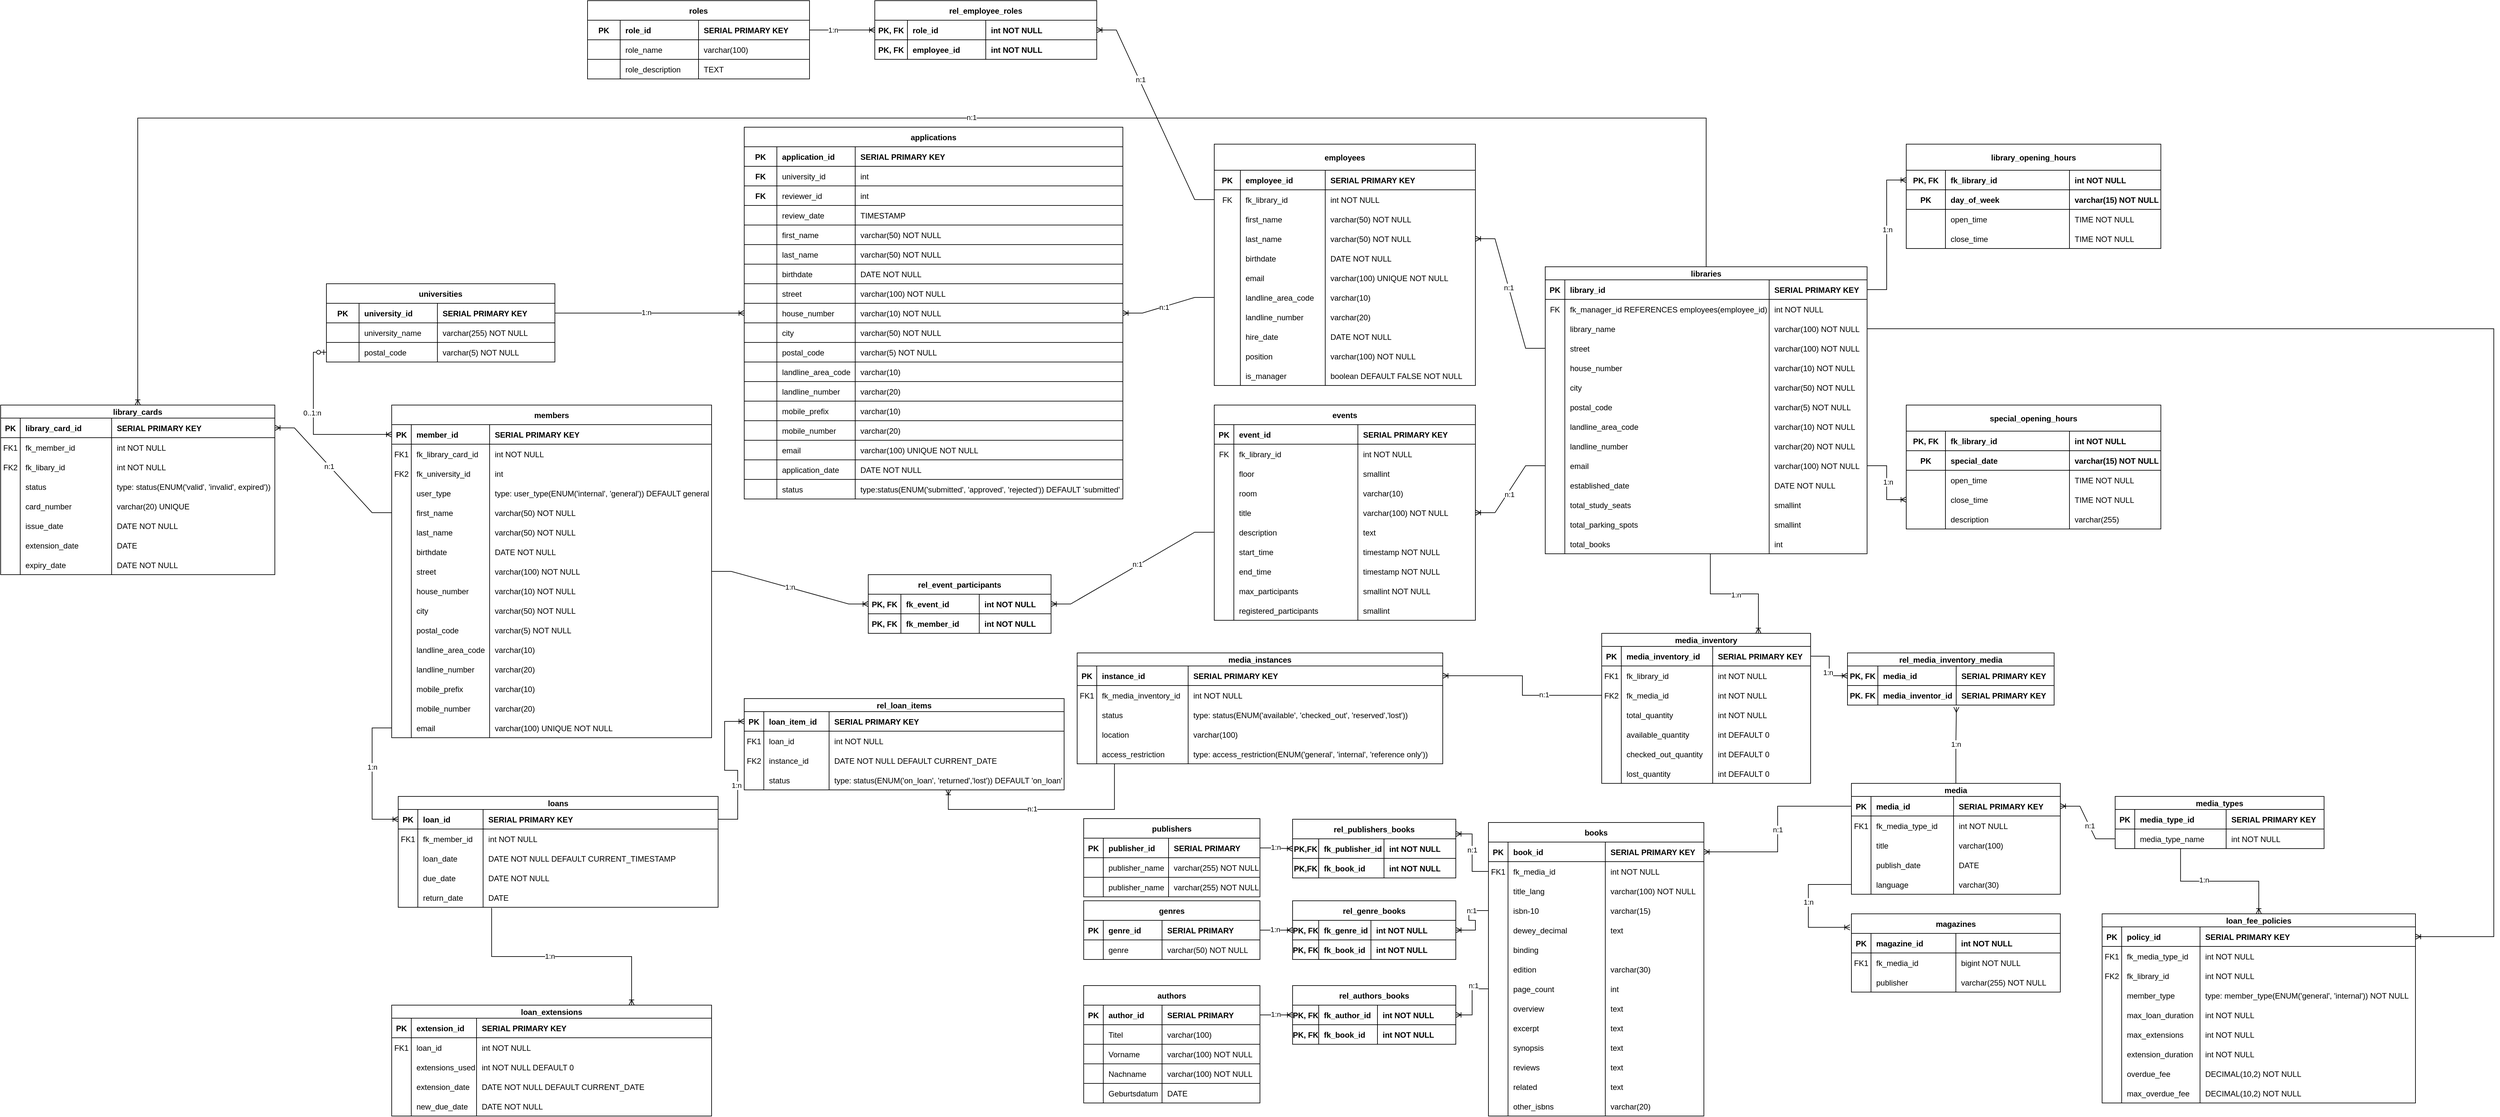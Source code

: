 <mxfile version="24.7.6">
  <diagram name="Seite-1" id="gN2iDwNg7YLXVjIXhsSs">
    <mxGraphModel dx="3555" dy="3357" grid="1" gridSize="10" guides="1" tooltips="1" connect="1" arrows="1" fold="1" page="1" pageScale="1" pageWidth="827" pageHeight="1169" math="0" shadow="0">
      <root>
        <mxCell id="0" />
        <mxCell id="1" parent="0" />
        <mxCell id="kEv1q6mkTN8vbzehKZTw-68" value="books" style="shape=table;startSize=30;container=1;collapsible=1;childLayout=tableLayout;fixedRows=1;rowLines=0;fontStyle=1;align=center;resizeLast=1;" parent="1" vertex="1">
          <mxGeometry x="740" y="-240" width="330" height="450" as="geometry">
            <mxRectangle x="-240" y="80" width="80" height="30" as="alternateBounds" />
          </mxGeometry>
        </mxCell>
        <mxCell id="kEv1q6mkTN8vbzehKZTw-69" value="" style="shape=partialRectangle;collapsible=0;dropTarget=0;pointerEvents=0;fillColor=none;points=[[0,0.5],[1,0.5]];portConstraint=eastwest;top=0;left=0;right=0;bottom=1;" parent="kEv1q6mkTN8vbzehKZTw-68" vertex="1">
          <mxGeometry y="30" width="330" height="30" as="geometry" />
        </mxCell>
        <mxCell id="kEv1q6mkTN8vbzehKZTw-70" value="PK" style="shape=partialRectangle;overflow=hidden;connectable=0;fillColor=none;top=0;left=0;bottom=0;right=0;fontStyle=1;" parent="kEv1q6mkTN8vbzehKZTw-69" vertex="1">
          <mxGeometry width="30" height="30" as="geometry">
            <mxRectangle width="30" height="30" as="alternateBounds" />
          </mxGeometry>
        </mxCell>
        <mxCell id="kEv1q6mkTN8vbzehKZTw-71" value="book_id" style="shape=partialRectangle;overflow=hidden;connectable=0;fillColor=none;top=0;left=0;bottom=0;right=0;align=left;spacingLeft=6;fontStyle=1;" parent="kEv1q6mkTN8vbzehKZTw-69" vertex="1">
          <mxGeometry x="30" width="149" height="30" as="geometry">
            <mxRectangle width="149" height="30" as="alternateBounds" />
          </mxGeometry>
        </mxCell>
        <mxCell id="kEv1q6mkTN8vbzehKZTw-72" value="SERIAL PRIMARY KEY" style="shape=partialRectangle;overflow=hidden;connectable=0;fillColor=none;top=0;left=0;bottom=0;right=0;align=left;spacingLeft=6;fontStyle=1;" parent="kEv1q6mkTN8vbzehKZTw-69" vertex="1">
          <mxGeometry x="179" width="151" height="30" as="geometry">
            <mxRectangle width="151" height="30" as="alternateBounds" />
          </mxGeometry>
        </mxCell>
        <mxCell id="nsLh96YO6oDDN8lq1_5a-1" style="shape=partialRectangle;collapsible=0;dropTarget=0;pointerEvents=0;fillColor=none;points=[[0,0.5],[1,0.5]];portConstraint=eastwest;top=0;left=0;right=0;bottom=0;" parent="kEv1q6mkTN8vbzehKZTw-68" vertex="1">
          <mxGeometry y="60" width="330" height="30" as="geometry" />
        </mxCell>
        <mxCell id="nsLh96YO6oDDN8lq1_5a-2" value="FK1" style="shape=partialRectangle;overflow=hidden;connectable=0;fillColor=none;top=0;left=0;bottom=0;right=0;" parent="nsLh96YO6oDDN8lq1_5a-1" vertex="1">
          <mxGeometry width="30" height="30" as="geometry">
            <mxRectangle width="30" height="30" as="alternateBounds" />
          </mxGeometry>
        </mxCell>
        <mxCell id="nsLh96YO6oDDN8lq1_5a-3" value="fk_media_id" style="shape=partialRectangle;overflow=hidden;connectable=0;fillColor=none;top=0;left=0;bottom=0;right=0;align=left;spacingLeft=6;" parent="nsLh96YO6oDDN8lq1_5a-1" vertex="1">
          <mxGeometry x="30" width="149" height="30" as="geometry">
            <mxRectangle width="149" height="30" as="alternateBounds" />
          </mxGeometry>
        </mxCell>
        <mxCell id="nsLh96YO6oDDN8lq1_5a-4" value="int NOT NULL" style="shape=partialRectangle;overflow=hidden;connectable=0;fillColor=none;top=0;left=0;bottom=0;right=0;align=left;spacingLeft=6;" parent="nsLh96YO6oDDN8lq1_5a-1" vertex="1">
          <mxGeometry x="179" width="151" height="30" as="geometry">
            <mxRectangle width="151" height="30" as="alternateBounds" />
          </mxGeometry>
        </mxCell>
        <mxCell id="kEv1q6mkTN8vbzehKZTw-81" style="shape=partialRectangle;collapsible=0;dropTarget=0;pointerEvents=0;fillColor=none;points=[[0,0.5],[1,0.5]];portConstraint=eastwest;top=0;left=0;right=0;bottom=0;" parent="kEv1q6mkTN8vbzehKZTw-68" vertex="1">
          <mxGeometry y="90" width="330" height="30" as="geometry" />
        </mxCell>
        <mxCell id="kEv1q6mkTN8vbzehKZTw-82" style="shape=partialRectangle;overflow=hidden;connectable=0;fillColor=none;top=0;left=0;bottom=0;right=0;" parent="kEv1q6mkTN8vbzehKZTw-81" vertex="1">
          <mxGeometry width="30" height="30" as="geometry">
            <mxRectangle width="30" height="30" as="alternateBounds" />
          </mxGeometry>
        </mxCell>
        <mxCell id="kEv1q6mkTN8vbzehKZTw-83" value="title_lang" style="shape=partialRectangle;overflow=hidden;connectable=0;fillColor=none;top=0;left=0;bottom=0;right=0;align=left;spacingLeft=6;" parent="kEv1q6mkTN8vbzehKZTw-81" vertex="1">
          <mxGeometry x="30" width="149" height="30" as="geometry">
            <mxRectangle width="149" height="30" as="alternateBounds" />
          </mxGeometry>
        </mxCell>
        <mxCell id="kEv1q6mkTN8vbzehKZTw-84" value="varchar(100) NOT NULL" style="shape=partialRectangle;overflow=hidden;connectable=0;fillColor=none;top=0;left=0;bottom=0;right=0;align=left;spacingLeft=6;" parent="kEv1q6mkTN8vbzehKZTw-81" vertex="1">
          <mxGeometry x="179" width="151" height="30" as="geometry">
            <mxRectangle width="151" height="30" as="alternateBounds" />
          </mxGeometry>
        </mxCell>
        <mxCell id="kEv1q6mkTN8vbzehKZTw-85" style="shape=partialRectangle;collapsible=0;dropTarget=0;pointerEvents=0;fillColor=none;points=[[0,0.5],[1,0.5]];portConstraint=eastwest;top=0;left=0;right=0;bottom=0;" parent="kEv1q6mkTN8vbzehKZTw-68" vertex="1">
          <mxGeometry y="120" width="330" height="30" as="geometry" />
        </mxCell>
        <mxCell id="kEv1q6mkTN8vbzehKZTw-86" style="shape=partialRectangle;overflow=hidden;connectable=0;fillColor=none;top=0;left=0;bottom=0;right=0;" parent="kEv1q6mkTN8vbzehKZTw-85" vertex="1">
          <mxGeometry width="30" height="30" as="geometry">
            <mxRectangle width="30" height="30" as="alternateBounds" />
          </mxGeometry>
        </mxCell>
        <mxCell id="kEv1q6mkTN8vbzehKZTw-87" value="isbn-10" style="shape=partialRectangle;overflow=hidden;connectable=0;fillColor=none;top=0;left=0;bottom=0;right=0;align=left;spacingLeft=6;" parent="kEv1q6mkTN8vbzehKZTw-85" vertex="1">
          <mxGeometry x="30" width="149" height="30" as="geometry">
            <mxRectangle width="149" height="30" as="alternateBounds" />
          </mxGeometry>
        </mxCell>
        <mxCell id="kEv1q6mkTN8vbzehKZTw-88" value="varchar(15)" style="shape=partialRectangle;overflow=hidden;connectable=0;fillColor=none;top=0;left=0;bottom=0;right=0;align=left;spacingLeft=6;" parent="kEv1q6mkTN8vbzehKZTw-85" vertex="1">
          <mxGeometry x="179" width="151" height="30" as="geometry">
            <mxRectangle width="151" height="30" as="alternateBounds" />
          </mxGeometry>
        </mxCell>
        <mxCell id="kEv1q6mkTN8vbzehKZTw-89" style="shape=partialRectangle;collapsible=0;dropTarget=0;pointerEvents=0;fillColor=none;points=[[0,0.5],[1,0.5]];portConstraint=eastwest;top=0;left=0;right=0;bottom=0;" parent="kEv1q6mkTN8vbzehKZTw-68" vertex="1">
          <mxGeometry y="150" width="330" height="30" as="geometry" />
        </mxCell>
        <mxCell id="kEv1q6mkTN8vbzehKZTw-90" style="shape=partialRectangle;overflow=hidden;connectable=0;fillColor=none;top=0;left=0;bottom=0;right=0;" parent="kEv1q6mkTN8vbzehKZTw-89" vertex="1">
          <mxGeometry width="30" height="30" as="geometry">
            <mxRectangle width="30" height="30" as="alternateBounds" />
          </mxGeometry>
        </mxCell>
        <mxCell id="kEv1q6mkTN8vbzehKZTw-91" value="dewey_decimal" style="shape=partialRectangle;overflow=hidden;connectable=0;fillColor=none;top=0;left=0;bottom=0;right=0;align=left;spacingLeft=6;" parent="kEv1q6mkTN8vbzehKZTw-89" vertex="1">
          <mxGeometry x="30" width="149" height="30" as="geometry">
            <mxRectangle width="149" height="30" as="alternateBounds" />
          </mxGeometry>
        </mxCell>
        <mxCell id="kEv1q6mkTN8vbzehKZTw-92" value="text" style="shape=partialRectangle;overflow=hidden;connectable=0;fillColor=none;top=0;left=0;bottom=0;right=0;align=left;spacingLeft=6;" parent="kEv1q6mkTN8vbzehKZTw-89" vertex="1">
          <mxGeometry x="179" width="151" height="30" as="geometry">
            <mxRectangle width="151" height="30" as="alternateBounds" />
          </mxGeometry>
        </mxCell>
        <mxCell id="kEv1q6mkTN8vbzehKZTw-93" style="shape=partialRectangle;collapsible=0;dropTarget=0;pointerEvents=0;fillColor=none;points=[[0,0.5],[1,0.5]];portConstraint=eastwest;top=0;left=0;right=0;bottom=0;" parent="kEv1q6mkTN8vbzehKZTw-68" vertex="1">
          <mxGeometry y="180" width="330" height="30" as="geometry" />
        </mxCell>
        <mxCell id="kEv1q6mkTN8vbzehKZTw-94" style="shape=partialRectangle;overflow=hidden;connectable=0;fillColor=none;top=0;left=0;bottom=0;right=0;" parent="kEv1q6mkTN8vbzehKZTw-93" vertex="1">
          <mxGeometry width="30" height="30" as="geometry">
            <mxRectangle width="30" height="30" as="alternateBounds" />
          </mxGeometry>
        </mxCell>
        <mxCell id="kEv1q6mkTN8vbzehKZTw-95" value="binding" style="shape=partialRectangle;overflow=hidden;connectable=0;fillColor=none;top=0;left=0;bottom=0;right=0;align=left;spacingLeft=6;" parent="kEv1q6mkTN8vbzehKZTw-93" vertex="1">
          <mxGeometry x="30" width="149" height="30" as="geometry">
            <mxRectangle width="149" height="30" as="alternateBounds" />
          </mxGeometry>
        </mxCell>
        <mxCell id="kEv1q6mkTN8vbzehKZTw-96" style="shape=partialRectangle;overflow=hidden;connectable=0;fillColor=none;top=0;left=0;bottom=0;right=0;align=left;spacingLeft=6;" parent="kEv1q6mkTN8vbzehKZTw-93" vertex="1">
          <mxGeometry x="179" width="151" height="30" as="geometry">
            <mxRectangle width="151" height="30" as="alternateBounds" />
          </mxGeometry>
        </mxCell>
        <mxCell id="kEv1q6mkTN8vbzehKZTw-101" style="shape=partialRectangle;collapsible=0;dropTarget=0;pointerEvents=0;fillColor=none;points=[[0,0.5],[1,0.5]];portConstraint=eastwest;top=0;left=0;right=0;bottom=0;" parent="kEv1q6mkTN8vbzehKZTw-68" vertex="1">
          <mxGeometry y="210" width="330" height="30" as="geometry" />
        </mxCell>
        <mxCell id="kEv1q6mkTN8vbzehKZTw-102" style="shape=partialRectangle;overflow=hidden;connectable=0;fillColor=none;top=0;left=0;bottom=0;right=0;" parent="kEv1q6mkTN8vbzehKZTw-101" vertex="1">
          <mxGeometry width="30" height="30" as="geometry">
            <mxRectangle width="30" height="30" as="alternateBounds" />
          </mxGeometry>
        </mxCell>
        <mxCell id="kEv1q6mkTN8vbzehKZTw-103" value="edition" style="shape=partialRectangle;overflow=hidden;connectable=0;fillColor=none;top=0;left=0;bottom=0;right=0;align=left;spacingLeft=6;" parent="kEv1q6mkTN8vbzehKZTw-101" vertex="1">
          <mxGeometry x="30" width="149" height="30" as="geometry">
            <mxRectangle width="149" height="30" as="alternateBounds" />
          </mxGeometry>
        </mxCell>
        <mxCell id="kEv1q6mkTN8vbzehKZTw-104" value="varchar(30)" style="shape=partialRectangle;overflow=hidden;connectable=0;fillColor=none;top=0;left=0;bottom=0;right=0;align=left;spacingLeft=6;" parent="kEv1q6mkTN8vbzehKZTw-101" vertex="1">
          <mxGeometry x="179" width="151" height="30" as="geometry">
            <mxRectangle width="151" height="30" as="alternateBounds" />
          </mxGeometry>
        </mxCell>
        <mxCell id="kEv1q6mkTN8vbzehKZTw-105" style="shape=partialRectangle;collapsible=0;dropTarget=0;pointerEvents=0;fillColor=none;points=[[0,0.5],[1,0.5]];portConstraint=eastwest;top=0;left=0;right=0;bottom=0;" parent="kEv1q6mkTN8vbzehKZTw-68" vertex="1">
          <mxGeometry y="240" width="330" height="30" as="geometry" />
        </mxCell>
        <mxCell id="kEv1q6mkTN8vbzehKZTw-106" style="shape=partialRectangle;overflow=hidden;connectable=0;fillColor=none;top=0;left=0;bottom=0;right=0;" parent="kEv1q6mkTN8vbzehKZTw-105" vertex="1">
          <mxGeometry width="30" height="30" as="geometry">
            <mxRectangle width="30" height="30" as="alternateBounds" />
          </mxGeometry>
        </mxCell>
        <mxCell id="kEv1q6mkTN8vbzehKZTw-107" value="page_count" style="shape=partialRectangle;overflow=hidden;connectable=0;fillColor=none;top=0;left=0;bottom=0;right=0;align=left;spacingLeft=6;" parent="kEv1q6mkTN8vbzehKZTw-105" vertex="1">
          <mxGeometry x="30" width="149" height="30" as="geometry">
            <mxRectangle width="149" height="30" as="alternateBounds" />
          </mxGeometry>
        </mxCell>
        <mxCell id="kEv1q6mkTN8vbzehKZTw-108" value="int" style="shape=partialRectangle;overflow=hidden;connectable=0;fillColor=none;top=0;left=0;bottom=0;right=0;align=left;spacingLeft=6;" parent="kEv1q6mkTN8vbzehKZTw-105" vertex="1">
          <mxGeometry x="179" width="151" height="30" as="geometry">
            <mxRectangle width="151" height="30" as="alternateBounds" />
          </mxGeometry>
        </mxCell>
        <mxCell id="kEv1q6mkTN8vbzehKZTw-117" style="shape=partialRectangle;collapsible=0;dropTarget=0;pointerEvents=0;fillColor=none;points=[[0,0.5],[1,0.5]];portConstraint=eastwest;top=0;left=0;right=0;bottom=0;" parent="kEv1q6mkTN8vbzehKZTw-68" vertex="1">
          <mxGeometry y="270" width="330" height="30" as="geometry" />
        </mxCell>
        <mxCell id="kEv1q6mkTN8vbzehKZTw-118" style="shape=partialRectangle;overflow=hidden;connectable=0;fillColor=none;top=0;left=0;bottom=0;right=0;" parent="kEv1q6mkTN8vbzehKZTw-117" vertex="1">
          <mxGeometry width="30" height="30" as="geometry">
            <mxRectangle width="30" height="30" as="alternateBounds" />
          </mxGeometry>
        </mxCell>
        <mxCell id="kEv1q6mkTN8vbzehKZTw-119" value="overview" style="shape=partialRectangle;overflow=hidden;connectable=0;fillColor=none;top=0;left=0;bottom=0;right=0;align=left;spacingLeft=6;" parent="kEv1q6mkTN8vbzehKZTw-117" vertex="1">
          <mxGeometry x="30" width="149" height="30" as="geometry">
            <mxRectangle width="149" height="30" as="alternateBounds" />
          </mxGeometry>
        </mxCell>
        <mxCell id="kEv1q6mkTN8vbzehKZTw-120" value="text" style="shape=partialRectangle;overflow=hidden;connectable=0;fillColor=none;top=0;left=0;bottom=0;right=0;align=left;spacingLeft=6;" parent="kEv1q6mkTN8vbzehKZTw-117" vertex="1">
          <mxGeometry x="179" width="151" height="30" as="geometry">
            <mxRectangle width="151" height="30" as="alternateBounds" />
          </mxGeometry>
        </mxCell>
        <mxCell id="kEv1q6mkTN8vbzehKZTw-121" style="shape=partialRectangle;collapsible=0;dropTarget=0;pointerEvents=0;fillColor=none;points=[[0,0.5],[1,0.5]];portConstraint=eastwest;top=0;left=0;right=0;bottom=0;" parent="kEv1q6mkTN8vbzehKZTw-68" vertex="1">
          <mxGeometry y="300" width="330" height="30" as="geometry" />
        </mxCell>
        <mxCell id="kEv1q6mkTN8vbzehKZTw-122" style="shape=partialRectangle;overflow=hidden;connectable=0;fillColor=none;top=0;left=0;bottom=0;right=0;" parent="kEv1q6mkTN8vbzehKZTw-121" vertex="1">
          <mxGeometry width="30" height="30" as="geometry">
            <mxRectangle width="30" height="30" as="alternateBounds" />
          </mxGeometry>
        </mxCell>
        <mxCell id="kEv1q6mkTN8vbzehKZTw-123" value="excerpt" style="shape=partialRectangle;overflow=hidden;connectable=0;fillColor=none;top=0;left=0;bottom=0;right=0;align=left;spacingLeft=6;" parent="kEv1q6mkTN8vbzehKZTw-121" vertex="1">
          <mxGeometry x="30" width="149" height="30" as="geometry">
            <mxRectangle width="149" height="30" as="alternateBounds" />
          </mxGeometry>
        </mxCell>
        <mxCell id="kEv1q6mkTN8vbzehKZTw-124" value="text" style="shape=partialRectangle;overflow=hidden;connectable=0;fillColor=none;top=0;left=0;bottom=0;right=0;align=left;spacingLeft=6;" parent="kEv1q6mkTN8vbzehKZTw-121" vertex="1">
          <mxGeometry x="179" width="151" height="30" as="geometry">
            <mxRectangle width="151" height="30" as="alternateBounds" />
          </mxGeometry>
        </mxCell>
        <mxCell id="kEv1q6mkTN8vbzehKZTw-125" style="shape=partialRectangle;collapsible=0;dropTarget=0;pointerEvents=0;fillColor=none;points=[[0,0.5],[1,0.5]];portConstraint=eastwest;top=0;left=0;right=0;bottom=0;" parent="kEv1q6mkTN8vbzehKZTw-68" vertex="1">
          <mxGeometry y="330" width="330" height="30" as="geometry" />
        </mxCell>
        <mxCell id="kEv1q6mkTN8vbzehKZTw-126" style="shape=partialRectangle;overflow=hidden;connectable=0;fillColor=none;top=0;left=0;bottom=0;right=0;" parent="kEv1q6mkTN8vbzehKZTw-125" vertex="1">
          <mxGeometry width="30" height="30" as="geometry">
            <mxRectangle width="30" height="30" as="alternateBounds" />
          </mxGeometry>
        </mxCell>
        <mxCell id="kEv1q6mkTN8vbzehKZTw-127" value="synopsis" style="shape=partialRectangle;overflow=hidden;connectable=0;fillColor=none;top=0;left=0;bottom=0;right=0;align=left;spacingLeft=6;" parent="kEv1q6mkTN8vbzehKZTw-125" vertex="1">
          <mxGeometry x="30" width="149" height="30" as="geometry">
            <mxRectangle width="149" height="30" as="alternateBounds" />
          </mxGeometry>
        </mxCell>
        <mxCell id="kEv1q6mkTN8vbzehKZTw-128" value="text" style="shape=partialRectangle;overflow=hidden;connectable=0;fillColor=none;top=0;left=0;bottom=0;right=0;align=left;spacingLeft=6;" parent="kEv1q6mkTN8vbzehKZTw-125" vertex="1">
          <mxGeometry x="179" width="151" height="30" as="geometry">
            <mxRectangle width="151" height="30" as="alternateBounds" />
          </mxGeometry>
        </mxCell>
        <mxCell id="kEv1q6mkTN8vbzehKZTw-129" style="shape=partialRectangle;collapsible=0;dropTarget=0;pointerEvents=0;fillColor=none;points=[[0,0.5],[1,0.5]];portConstraint=eastwest;top=0;left=0;right=0;bottom=0;" parent="kEv1q6mkTN8vbzehKZTw-68" vertex="1">
          <mxGeometry y="360" width="330" height="30" as="geometry" />
        </mxCell>
        <mxCell id="kEv1q6mkTN8vbzehKZTw-130" style="shape=partialRectangle;overflow=hidden;connectable=0;fillColor=none;top=0;left=0;bottom=0;right=0;" parent="kEv1q6mkTN8vbzehKZTw-129" vertex="1">
          <mxGeometry width="30" height="30" as="geometry">
            <mxRectangle width="30" height="30" as="alternateBounds" />
          </mxGeometry>
        </mxCell>
        <mxCell id="kEv1q6mkTN8vbzehKZTw-131" value="reviews" style="shape=partialRectangle;overflow=hidden;connectable=0;fillColor=none;top=0;left=0;bottom=0;right=0;align=left;spacingLeft=6;" parent="kEv1q6mkTN8vbzehKZTw-129" vertex="1">
          <mxGeometry x="30" width="149" height="30" as="geometry">
            <mxRectangle width="149" height="30" as="alternateBounds" />
          </mxGeometry>
        </mxCell>
        <mxCell id="kEv1q6mkTN8vbzehKZTw-132" value="text" style="shape=partialRectangle;overflow=hidden;connectable=0;fillColor=none;top=0;left=0;bottom=0;right=0;align=left;spacingLeft=6;" parent="kEv1q6mkTN8vbzehKZTw-129" vertex="1">
          <mxGeometry x="179" width="151" height="30" as="geometry">
            <mxRectangle width="151" height="30" as="alternateBounds" />
          </mxGeometry>
        </mxCell>
        <mxCell id="kEv1q6mkTN8vbzehKZTw-133" style="shape=partialRectangle;collapsible=0;dropTarget=0;pointerEvents=0;fillColor=none;points=[[0,0.5],[1,0.5]];portConstraint=eastwest;top=0;left=0;right=0;bottom=0;" parent="kEv1q6mkTN8vbzehKZTw-68" vertex="1">
          <mxGeometry y="390" width="330" height="30" as="geometry" />
        </mxCell>
        <mxCell id="kEv1q6mkTN8vbzehKZTw-134" style="shape=partialRectangle;overflow=hidden;connectable=0;fillColor=none;top=0;left=0;bottom=0;right=0;" parent="kEv1q6mkTN8vbzehKZTw-133" vertex="1">
          <mxGeometry width="30" height="30" as="geometry">
            <mxRectangle width="30" height="30" as="alternateBounds" />
          </mxGeometry>
        </mxCell>
        <mxCell id="kEv1q6mkTN8vbzehKZTw-135" value="related" style="shape=partialRectangle;overflow=hidden;connectable=0;fillColor=none;top=0;left=0;bottom=0;right=0;align=left;spacingLeft=6;" parent="kEv1q6mkTN8vbzehKZTw-133" vertex="1">
          <mxGeometry x="30" width="149" height="30" as="geometry">
            <mxRectangle width="149" height="30" as="alternateBounds" />
          </mxGeometry>
        </mxCell>
        <mxCell id="kEv1q6mkTN8vbzehKZTw-136" value="text" style="shape=partialRectangle;overflow=hidden;connectable=0;fillColor=none;top=0;left=0;bottom=0;right=0;align=left;spacingLeft=6;" parent="kEv1q6mkTN8vbzehKZTw-133" vertex="1">
          <mxGeometry x="179" width="151" height="30" as="geometry">
            <mxRectangle width="151" height="30" as="alternateBounds" />
          </mxGeometry>
        </mxCell>
        <mxCell id="kEv1q6mkTN8vbzehKZTw-137" style="shape=partialRectangle;collapsible=0;dropTarget=0;pointerEvents=0;fillColor=none;points=[[0,0.5],[1,0.5]];portConstraint=eastwest;top=0;left=0;right=0;bottom=0;" parent="kEv1q6mkTN8vbzehKZTw-68" vertex="1">
          <mxGeometry y="420" width="330" height="30" as="geometry" />
        </mxCell>
        <mxCell id="kEv1q6mkTN8vbzehKZTw-138" style="shape=partialRectangle;overflow=hidden;connectable=0;fillColor=none;top=0;left=0;bottom=0;right=0;" parent="kEv1q6mkTN8vbzehKZTw-137" vertex="1">
          <mxGeometry width="30" height="30" as="geometry">
            <mxRectangle width="30" height="30" as="alternateBounds" />
          </mxGeometry>
        </mxCell>
        <mxCell id="kEv1q6mkTN8vbzehKZTw-139" value="other_isbns" style="shape=partialRectangle;overflow=hidden;connectable=0;fillColor=none;top=0;left=0;bottom=0;right=0;align=left;spacingLeft=6;" parent="kEv1q6mkTN8vbzehKZTw-137" vertex="1">
          <mxGeometry x="30" width="149" height="30" as="geometry">
            <mxRectangle width="149" height="30" as="alternateBounds" />
          </mxGeometry>
        </mxCell>
        <mxCell id="kEv1q6mkTN8vbzehKZTw-140" value="varchar(20)" style="shape=partialRectangle;overflow=hidden;connectable=0;fillColor=none;top=0;left=0;bottom=0;right=0;align=left;spacingLeft=6;" parent="kEv1q6mkTN8vbzehKZTw-137" vertex="1">
          <mxGeometry x="179" width="151" height="30" as="geometry">
            <mxRectangle width="151" height="30" as="alternateBounds" />
          </mxGeometry>
        </mxCell>
        <mxCell id="kEv1q6mkTN8vbzehKZTw-143" value="magazines" style="shape=table;startSize=30;container=1;collapsible=1;childLayout=tableLayout;fixedRows=1;rowLines=0;fontStyle=1;align=center;resizeLast=1;" parent="1" vertex="1">
          <mxGeometry x="1296" y="-100" width="320" height="120" as="geometry" />
        </mxCell>
        <mxCell id="kEv1q6mkTN8vbzehKZTw-144" value="" style="shape=partialRectangle;collapsible=0;dropTarget=0;pointerEvents=0;fillColor=none;points=[[0,0.5],[1,0.5]];portConstraint=eastwest;top=0;left=0;right=0;bottom=1;" parent="kEv1q6mkTN8vbzehKZTw-143" vertex="1">
          <mxGeometry y="30" width="320" height="30" as="geometry" />
        </mxCell>
        <mxCell id="kEv1q6mkTN8vbzehKZTw-145" value="PK" style="shape=partialRectangle;overflow=hidden;connectable=0;fillColor=none;top=0;left=0;bottom=0;right=0;fontStyle=1;" parent="kEv1q6mkTN8vbzehKZTw-144" vertex="1">
          <mxGeometry width="30" height="30" as="geometry">
            <mxRectangle width="30" height="30" as="alternateBounds" />
          </mxGeometry>
        </mxCell>
        <mxCell id="kEv1q6mkTN8vbzehKZTw-146" value="magazine_id" style="shape=partialRectangle;overflow=hidden;connectable=0;fillColor=none;top=0;left=0;bottom=0;right=0;align=left;spacingLeft=6;fontStyle=1;" parent="kEv1q6mkTN8vbzehKZTw-144" vertex="1">
          <mxGeometry x="30" width="130" height="30" as="geometry">
            <mxRectangle width="130" height="30" as="alternateBounds" />
          </mxGeometry>
        </mxCell>
        <mxCell id="kEv1q6mkTN8vbzehKZTw-147" value="int NOT NULL" style="shape=partialRectangle;overflow=hidden;connectable=0;fillColor=none;top=0;left=0;bottom=0;right=0;align=left;spacingLeft=6;fontStyle=1;" parent="kEv1q6mkTN8vbzehKZTw-144" vertex="1">
          <mxGeometry x="160" width="160" height="30" as="geometry">
            <mxRectangle width="160" height="30" as="alternateBounds" />
          </mxGeometry>
        </mxCell>
        <mxCell id="kEv1q6mkTN8vbzehKZTw-148" value="" style="shape=partialRectangle;collapsible=0;dropTarget=0;pointerEvents=0;fillColor=none;points=[[0,0.5],[1,0.5]];portConstraint=eastwest;top=0;left=0;right=0;bottom=0;" parent="kEv1q6mkTN8vbzehKZTw-143" vertex="1">
          <mxGeometry y="60" width="320" height="30" as="geometry" />
        </mxCell>
        <mxCell id="kEv1q6mkTN8vbzehKZTw-149" value="FK1" style="shape=partialRectangle;overflow=hidden;connectable=0;fillColor=none;top=0;left=0;bottom=0;right=0;" parent="kEv1q6mkTN8vbzehKZTw-148" vertex="1">
          <mxGeometry width="30" height="30" as="geometry">
            <mxRectangle width="30" height="30" as="alternateBounds" />
          </mxGeometry>
        </mxCell>
        <mxCell id="kEv1q6mkTN8vbzehKZTw-150" value="fk_media_id" style="shape=partialRectangle;overflow=hidden;connectable=0;fillColor=none;top=0;left=0;bottom=0;right=0;align=left;spacingLeft=6;" parent="kEv1q6mkTN8vbzehKZTw-148" vertex="1">
          <mxGeometry x="30" width="130" height="30" as="geometry">
            <mxRectangle width="130" height="30" as="alternateBounds" />
          </mxGeometry>
        </mxCell>
        <mxCell id="kEv1q6mkTN8vbzehKZTw-151" value="bigint NOT NULL" style="shape=partialRectangle;overflow=hidden;connectable=0;fillColor=none;top=0;left=0;bottom=0;right=0;align=left;spacingLeft=6;" parent="kEv1q6mkTN8vbzehKZTw-148" vertex="1">
          <mxGeometry x="160" width="160" height="30" as="geometry">
            <mxRectangle width="160" height="30" as="alternateBounds" />
          </mxGeometry>
        </mxCell>
        <mxCell id="kEv1q6mkTN8vbzehKZTw-152" value="" style="shape=partialRectangle;collapsible=0;dropTarget=0;pointerEvents=0;fillColor=none;points=[[0,0.5],[1,0.5]];portConstraint=eastwest;top=0;left=0;right=0;bottom=0;" parent="kEv1q6mkTN8vbzehKZTw-143" vertex="1">
          <mxGeometry y="90" width="320" height="30" as="geometry" />
        </mxCell>
        <mxCell id="kEv1q6mkTN8vbzehKZTw-153" value="" style="shape=partialRectangle;overflow=hidden;connectable=0;fillColor=none;top=0;left=0;bottom=0;right=0;" parent="kEv1q6mkTN8vbzehKZTw-152" vertex="1">
          <mxGeometry width="30" height="30" as="geometry">
            <mxRectangle width="30" height="30" as="alternateBounds" />
          </mxGeometry>
        </mxCell>
        <mxCell id="kEv1q6mkTN8vbzehKZTw-154" value="publisher" style="shape=partialRectangle;overflow=hidden;connectable=0;fillColor=none;top=0;left=0;bottom=0;right=0;align=left;spacingLeft=6;" parent="kEv1q6mkTN8vbzehKZTw-152" vertex="1">
          <mxGeometry x="30" width="130" height="30" as="geometry">
            <mxRectangle width="130" height="30" as="alternateBounds" />
          </mxGeometry>
        </mxCell>
        <mxCell id="kEv1q6mkTN8vbzehKZTw-155" value="varchar(255) NOT NULL" style="shape=partialRectangle;overflow=hidden;connectable=0;fillColor=none;top=0;left=0;bottom=0;right=0;align=left;spacingLeft=6;" parent="kEv1q6mkTN8vbzehKZTw-152" vertex="1">
          <mxGeometry x="160" width="160" height="30" as="geometry">
            <mxRectangle width="160" height="30" as="alternateBounds" />
          </mxGeometry>
        </mxCell>
        <mxCell id="kEv1q6mkTN8vbzehKZTw-183" value="members" style="shape=table;startSize=30;container=1;collapsible=1;childLayout=tableLayout;fixedRows=1;rowLines=0;fontStyle=1;align=center;resizeLast=1;" parent="1" vertex="1">
          <mxGeometry x="-940" y="-880" width="490.0" height="510" as="geometry" />
        </mxCell>
        <mxCell id="kEv1q6mkTN8vbzehKZTw-184" value="" style="shape=partialRectangle;collapsible=0;dropTarget=0;pointerEvents=0;fillColor=none;points=[[0,0.5],[1,0.5]];portConstraint=eastwest;top=0;left=0;right=0;bottom=1;" parent="kEv1q6mkTN8vbzehKZTw-183" vertex="1">
          <mxGeometry y="30" width="490.0" height="30" as="geometry" />
        </mxCell>
        <mxCell id="kEv1q6mkTN8vbzehKZTw-185" value="PK" style="shape=partialRectangle;overflow=hidden;connectable=0;fillColor=none;top=0;left=0;bottom=0;right=0;fontStyle=1;" parent="kEv1q6mkTN8vbzehKZTw-184" vertex="1">
          <mxGeometry width="30" height="30" as="geometry">
            <mxRectangle width="30" height="30" as="alternateBounds" />
          </mxGeometry>
        </mxCell>
        <mxCell id="kEv1q6mkTN8vbzehKZTw-186" value="member_id" style="shape=partialRectangle;overflow=hidden;connectable=0;fillColor=none;top=0;left=0;bottom=0;right=0;align=left;spacingLeft=6;fontStyle=1;" parent="kEv1q6mkTN8vbzehKZTw-184" vertex="1">
          <mxGeometry x="30" width="120.0" height="30" as="geometry">
            <mxRectangle width="120.0" height="30" as="alternateBounds" />
          </mxGeometry>
        </mxCell>
        <mxCell id="kEv1q6mkTN8vbzehKZTw-187" value="SERIAL PRIMARY KEY" style="shape=partialRectangle;overflow=hidden;connectable=0;fillColor=none;top=0;left=0;bottom=0;right=0;align=left;spacingLeft=6;fontStyle=1;" parent="kEv1q6mkTN8vbzehKZTw-184" vertex="1">
          <mxGeometry x="150.0" width="340" height="30" as="geometry">
            <mxRectangle width="340" height="30" as="alternateBounds" />
          </mxGeometry>
        </mxCell>
        <mxCell id="kEv1q6mkTN8vbzehKZTw-188" value="" style="shape=partialRectangle;collapsible=0;dropTarget=0;pointerEvents=0;fillColor=none;points=[[0,0.5],[1,0.5]];portConstraint=eastwest;top=0;left=0;right=0;bottom=0;" parent="kEv1q6mkTN8vbzehKZTw-183" vertex="1">
          <mxGeometry y="60" width="490.0" height="30" as="geometry" />
        </mxCell>
        <mxCell id="kEv1q6mkTN8vbzehKZTw-189" value="FK1" style="shape=partialRectangle;overflow=hidden;connectable=0;fillColor=none;top=0;left=0;bottom=0;right=0;" parent="kEv1q6mkTN8vbzehKZTw-188" vertex="1">
          <mxGeometry width="30" height="30" as="geometry">
            <mxRectangle width="30" height="30" as="alternateBounds" />
          </mxGeometry>
        </mxCell>
        <mxCell id="kEv1q6mkTN8vbzehKZTw-190" value="fk_library_card_id" style="shape=partialRectangle;overflow=hidden;connectable=0;fillColor=none;top=0;left=0;bottom=0;right=0;align=left;spacingLeft=6;" parent="kEv1q6mkTN8vbzehKZTw-188" vertex="1">
          <mxGeometry x="30" width="120.0" height="30" as="geometry">
            <mxRectangle width="120.0" height="30" as="alternateBounds" />
          </mxGeometry>
        </mxCell>
        <mxCell id="kEv1q6mkTN8vbzehKZTw-191" value="int NOT NULL" style="shape=partialRectangle;overflow=hidden;connectable=0;fillColor=none;top=0;left=0;bottom=0;right=0;align=left;spacingLeft=6;" parent="kEv1q6mkTN8vbzehKZTw-188" vertex="1">
          <mxGeometry x="150.0" width="340" height="30" as="geometry">
            <mxRectangle width="340" height="30" as="alternateBounds" />
          </mxGeometry>
        </mxCell>
        <mxCell id="dtgnLUW8yb3P2Iym9g0S-22" style="shape=partialRectangle;collapsible=0;dropTarget=0;pointerEvents=0;fillColor=none;points=[[0,0.5],[1,0.5]];portConstraint=eastwest;top=0;left=0;right=0;bottom=0;" parent="kEv1q6mkTN8vbzehKZTw-183" vertex="1">
          <mxGeometry y="90" width="490.0" height="30" as="geometry" />
        </mxCell>
        <mxCell id="dtgnLUW8yb3P2Iym9g0S-23" value="FK2" style="shape=partialRectangle;overflow=hidden;connectable=0;fillColor=none;top=0;left=0;bottom=0;right=0;" parent="dtgnLUW8yb3P2Iym9g0S-22" vertex="1">
          <mxGeometry width="30" height="30" as="geometry">
            <mxRectangle width="30" height="30" as="alternateBounds" />
          </mxGeometry>
        </mxCell>
        <mxCell id="dtgnLUW8yb3P2Iym9g0S-24" value="fk_university_id" style="shape=partialRectangle;overflow=hidden;connectable=0;fillColor=none;top=0;left=0;bottom=0;right=0;align=left;spacingLeft=6;" parent="dtgnLUW8yb3P2Iym9g0S-22" vertex="1">
          <mxGeometry x="30" width="120.0" height="30" as="geometry">
            <mxRectangle width="120.0" height="30" as="alternateBounds" />
          </mxGeometry>
        </mxCell>
        <mxCell id="dtgnLUW8yb3P2Iym9g0S-25" value="int" style="shape=partialRectangle;overflow=hidden;connectable=0;fillColor=none;top=0;left=0;bottom=0;right=0;align=left;spacingLeft=6;" parent="dtgnLUW8yb3P2Iym9g0S-22" vertex="1">
          <mxGeometry x="150.0" width="340" height="30" as="geometry">
            <mxRectangle width="340" height="30" as="alternateBounds" />
          </mxGeometry>
        </mxCell>
        <mxCell id="dtgnLUW8yb3P2Iym9g0S-31" style="shape=partialRectangle;collapsible=0;dropTarget=0;pointerEvents=0;fillColor=none;points=[[0,0.5],[1,0.5]];portConstraint=eastwest;top=0;left=0;right=0;bottom=0;" parent="kEv1q6mkTN8vbzehKZTw-183" vertex="1">
          <mxGeometry y="120" width="490.0" height="30" as="geometry" />
        </mxCell>
        <mxCell id="dtgnLUW8yb3P2Iym9g0S-32" style="shape=partialRectangle;overflow=hidden;connectable=0;fillColor=none;top=0;left=0;bottom=0;right=0;" parent="dtgnLUW8yb3P2Iym9g0S-31" vertex="1">
          <mxGeometry width="30" height="30" as="geometry">
            <mxRectangle width="30" height="30" as="alternateBounds" />
          </mxGeometry>
        </mxCell>
        <mxCell id="dtgnLUW8yb3P2Iym9g0S-33" value="user_type" style="shape=partialRectangle;overflow=hidden;connectable=0;fillColor=none;top=0;left=0;bottom=0;right=0;align=left;spacingLeft=6;" parent="dtgnLUW8yb3P2Iym9g0S-31" vertex="1">
          <mxGeometry x="30" width="120.0" height="30" as="geometry">
            <mxRectangle width="120.0" height="30" as="alternateBounds" />
          </mxGeometry>
        </mxCell>
        <mxCell id="dtgnLUW8yb3P2Iym9g0S-34" value="type: user_type(ENUM(&#39;internal&#39;, &#39;general&#39;)) DEFAULT general" style="shape=partialRectangle;overflow=hidden;connectable=0;fillColor=none;top=0;left=0;bottom=0;right=0;align=left;spacingLeft=6;" parent="dtgnLUW8yb3P2Iym9g0S-31" vertex="1">
          <mxGeometry x="150.0" width="340" height="30" as="geometry">
            <mxRectangle width="340" height="30" as="alternateBounds" />
          </mxGeometry>
        </mxCell>
        <mxCell id="kEv1q6mkTN8vbzehKZTw-192" value="" style="shape=partialRectangle;collapsible=0;dropTarget=0;pointerEvents=0;fillColor=none;points=[[0,0.5],[1,0.5]];portConstraint=eastwest;top=0;left=0;right=0;bottom=0;" parent="kEv1q6mkTN8vbzehKZTw-183" vertex="1">
          <mxGeometry y="150" width="490.0" height="30" as="geometry" />
        </mxCell>
        <mxCell id="kEv1q6mkTN8vbzehKZTw-193" value="" style="shape=partialRectangle;overflow=hidden;connectable=0;fillColor=none;top=0;left=0;bottom=0;right=0;" parent="kEv1q6mkTN8vbzehKZTw-192" vertex="1">
          <mxGeometry width="30" height="30" as="geometry">
            <mxRectangle width="30" height="30" as="alternateBounds" />
          </mxGeometry>
        </mxCell>
        <mxCell id="kEv1q6mkTN8vbzehKZTw-194" value="first_name" style="shape=partialRectangle;overflow=hidden;connectable=0;fillColor=none;top=0;left=0;bottom=0;right=0;align=left;spacingLeft=6;" parent="kEv1q6mkTN8vbzehKZTw-192" vertex="1">
          <mxGeometry x="30" width="120.0" height="30" as="geometry">
            <mxRectangle width="120.0" height="30" as="alternateBounds" />
          </mxGeometry>
        </mxCell>
        <mxCell id="kEv1q6mkTN8vbzehKZTw-195" value="varchar(50) NOT NULL" style="shape=partialRectangle;overflow=hidden;connectable=0;fillColor=none;top=0;left=0;bottom=0;right=0;align=left;spacingLeft=6;" parent="kEv1q6mkTN8vbzehKZTw-192" vertex="1">
          <mxGeometry x="150.0" width="340" height="30" as="geometry">
            <mxRectangle width="340" height="30" as="alternateBounds" />
          </mxGeometry>
        </mxCell>
        <mxCell id="kEv1q6mkTN8vbzehKZTw-196" style="shape=partialRectangle;collapsible=0;dropTarget=0;pointerEvents=0;fillColor=none;points=[[0,0.5],[1,0.5]];portConstraint=eastwest;top=0;left=0;right=0;bottom=0;" parent="kEv1q6mkTN8vbzehKZTw-183" vertex="1">
          <mxGeometry y="180" width="490.0" height="30" as="geometry" />
        </mxCell>
        <mxCell id="kEv1q6mkTN8vbzehKZTw-197" value="" style="shape=partialRectangle;overflow=hidden;connectable=0;fillColor=none;top=0;left=0;bottom=0;right=0;" parent="kEv1q6mkTN8vbzehKZTw-196" vertex="1">
          <mxGeometry width="30" height="30" as="geometry">
            <mxRectangle width="30" height="30" as="alternateBounds" />
          </mxGeometry>
        </mxCell>
        <mxCell id="kEv1q6mkTN8vbzehKZTw-198" value="last_name" style="shape=partialRectangle;overflow=hidden;connectable=0;fillColor=none;top=0;left=0;bottom=0;right=0;align=left;spacingLeft=6;" parent="kEv1q6mkTN8vbzehKZTw-196" vertex="1">
          <mxGeometry x="30" width="120.0" height="30" as="geometry">
            <mxRectangle width="120.0" height="30" as="alternateBounds" />
          </mxGeometry>
        </mxCell>
        <mxCell id="kEv1q6mkTN8vbzehKZTw-199" value="varchar(50) NOT NULL" style="shape=partialRectangle;overflow=hidden;connectable=0;fillColor=none;top=0;left=0;bottom=0;right=0;align=left;spacingLeft=6;" parent="kEv1q6mkTN8vbzehKZTw-196" vertex="1">
          <mxGeometry x="150.0" width="340" height="30" as="geometry">
            <mxRectangle width="340" height="30" as="alternateBounds" />
          </mxGeometry>
        </mxCell>
        <mxCell id="kEv1q6mkTN8vbzehKZTw-200" style="shape=partialRectangle;collapsible=0;dropTarget=0;pointerEvents=0;fillColor=none;points=[[0,0.5],[1,0.5]];portConstraint=eastwest;top=0;left=0;right=0;bottom=0;" parent="kEv1q6mkTN8vbzehKZTw-183" vertex="1">
          <mxGeometry y="210" width="490.0" height="30" as="geometry" />
        </mxCell>
        <mxCell id="kEv1q6mkTN8vbzehKZTw-201" style="shape=partialRectangle;overflow=hidden;connectable=0;fillColor=none;top=0;left=0;bottom=0;right=0;" parent="kEv1q6mkTN8vbzehKZTw-200" vertex="1">
          <mxGeometry width="30" height="30" as="geometry">
            <mxRectangle width="30" height="30" as="alternateBounds" />
          </mxGeometry>
        </mxCell>
        <mxCell id="kEv1q6mkTN8vbzehKZTw-202" value="birthdate" style="shape=partialRectangle;overflow=hidden;connectable=0;fillColor=none;top=0;left=0;bottom=0;right=0;align=left;spacingLeft=6;" parent="kEv1q6mkTN8vbzehKZTw-200" vertex="1">
          <mxGeometry x="30" width="120.0" height="30" as="geometry">
            <mxRectangle width="120.0" height="30" as="alternateBounds" />
          </mxGeometry>
        </mxCell>
        <mxCell id="kEv1q6mkTN8vbzehKZTw-203" value="DATE NOT NULL" style="shape=partialRectangle;overflow=hidden;connectable=0;fillColor=none;top=0;left=0;bottom=0;right=0;align=left;spacingLeft=6;" parent="kEv1q6mkTN8vbzehKZTw-200" vertex="1">
          <mxGeometry x="150.0" width="340" height="30" as="geometry">
            <mxRectangle width="340" height="30" as="alternateBounds" />
          </mxGeometry>
        </mxCell>
        <mxCell id="kEv1q6mkTN8vbzehKZTw-489" style="shape=partialRectangle;collapsible=0;dropTarget=0;pointerEvents=0;fillColor=none;points=[[0,0.5],[1,0.5]];portConstraint=eastwest;top=0;left=0;right=0;bottom=0;" parent="kEv1q6mkTN8vbzehKZTw-183" vertex="1">
          <mxGeometry y="240" width="490.0" height="30" as="geometry" />
        </mxCell>
        <mxCell id="kEv1q6mkTN8vbzehKZTw-490" style="shape=partialRectangle;overflow=hidden;connectable=0;fillColor=none;top=0;left=0;bottom=0;right=0;" parent="kEv1q6mkTN8vbzehKZTw-489" vertex="1">
          <mxGeometry width="30" height="30" as="geometry">
            <mxRectangle width="30" height="30" as="alternateBounds" />
          </mxGeometry>
        </mxCell>
        <mxCell id="kEv1q6mkTN8vbzehKZTw-491" value="street" style="shape=partialRectangle;overflow=hidden;connectable=0;fillColor=none;top=0;left=0;bottom=0;right=0;align=left;spacingLeft=6;" parent="kEv1q6mkTN8vbzehKZTw-489" vertex="1">
          <mxGeometry x="30" width="120.0" height="30" as="geometry">
            <mxRectangle width="120.0" height="30" as="alternateBounds" />
          </mxGeometry>
        </mxCell>
        <mxCell id="kEv1q6mkTN8vbzehKZTw-492" value="varchar(100) NOT NULL" style="shape=partialRectangle;overflow=hidden;connectable=0;fillColor=none;top=0;left=0;bottom=0;right=0;align=left;spacingLeft=6;" parent="kEv1q6mkTN8vbzehKZTw-489" vertex="1">
          <mxGeometry x="150.0" width="340" height="30" as="geometry">
            <mxRectangle width="340" height="30" as="alternateBounds" />
          </mxGeometry>
        </mxCell>
        <mxCell id="kEv1q6mkTN8vbzehKZTw-485" style="shape=partialRectangle;collapsible=0;dropTarget=0;pointerEvents=0;fillColor=none;points=[[0,0.5],[1,0.5]];portConstraint=eastwest;top=0;left=0;right=0;bottom=0;" parent="kEv1q6mkTN8vbzehKZTw-183" vertex="1">
          <mxGeometry y="270" width="490.0" height="30" as="geometry" />
        </mxCell>
        <mxCell id="kEv1q6mkTN8vbzehKZTw-486" style="shape=partialRectangle;overflow=hidden;connectable=0;fillColor=none;top=0;left=0;bottom=0;right=0;" parent="kEv1q6mkTN8vbzehKZTw-485" vertex="1">
          <mxGeometry width="30" height="30" as="geometry">
            <mxRectangle width="30" height="30" as="alternateBounds" />
          </mxGeometry>
        </mxCell>
        <mxCell id="kEv1q6mkTN8vbzehKZTw-487" value="house_number" style="shape=partialRectangle;overflow=hidden;connectable=0;fillColor=none;top=0;left=0;bottom=0;right=0;align=left;spacingLeft=6;" parent="kEv1q6mkTN8vbzehKZTw-485" vertex="1">
          <mxGeometry x="30" width="120.0" height="30" as="geometry">
            <mxRectangle width="120.0" height="30" as="alternateBounds" />
          </mxGeometry>
        </mxCell>
        <mxCell id="kEv1q6mkTN8vbzehKZTw-488" value="varchar(10) NOT NULL" style="shape=partialRectangle;overflow=hidden;connectable=0;fillColor=none;top=0;left=0;bottom=0;right=0;align=left;spacingLeft=6;" parent="kEv1q6mkTN8vbzehKZTw-485" vertex="1">
          <mxGeometry x="150.0" width="340" height="30" as="geometry">
            <mxRectangle width="340" height="30" as="alternateBounds" />
          </mxGeometry>
        </mxCell>
        <mxCell id="kEv1q6mkTN8vbzehKZTw-481" style="shape=partialRectangle;collapsible=0;dropTarget=0;pointerEvents=0;fillColor=none;points=[[0,0.5],[1,0.5]];portConstraint=eastwest;top=0;left=0;right=0;bottom=0;" parent="kEv1q6mkTN8vbzehKZTw-183" vertex="1">
          <mxGeometry y="300" width="490.0" height="30" as="geometry" />
        </mxCell>
        <mxCell id="kEv1q6mkTN8vbzehKZTw-482" style="shape=partialRectangle;overflow=hidden;connectable=0;fillColor=none;top=0;left=0;bottom=0;right=0;" parent="kEv1q6mkTN8vbzehKZTw-481" vertex="1">
          <mxGeometry width="30" height="30" as="geometry">
            <mxRectangle width="30" height="30" as="alternateBounds" />
          </mxGeometry>
        </mxCell>
        <mxCell id="kEv1q6mkTN8vbzehKZTw-483" value="city" style="shape=partialRectangle;overflow=hidden;connectable=0;fillColor=none;top=0;left=0;bottom=0;right=0;align=left;spacingLeft=6;" parent="kEv1q6mkTN8vbzehKZTw-481" vertex="1">
          <mxGeometry x="30" width="120.0" height="30" as="geometry">
            <mxRectangle width="120.0" height="30" as="alternateBounds" />
          </mxGeometry>
        </mxCell>
        <mxCell id="kEv1q6mkTN8vbzehKZTw-484" value="varchar(50) NOT NULL" style="shape=partialRectangle;overflow=hidden;connectable=0;fillColor=none;top=0;left=0;bottom=0;right=0;align=left;spacingLeft=6;" parent="kEv1q6mkTN8vbzehKZTw-481" vertex="1">
          <mxGeometry x="150.0" width="340" height="30" as="geometry">
            <mxRectangle width="340" height="30" as="alternateBounds" />
          </mxGeometry>
        </mxCell>
        <mxCell id="kEv1q6mkTN8vbzehKZTw-477" style="shape=partialRectangle;collapsible=0;dropTarget=0;pointerEvents=0;fillColor=none;points=[[0,0.5],[1,0.5]];portConstraint=eastwest;top=0;left=0;right=0;bottom=0;" parent="kEv1q6mkTN8vbzehKZTw-183" vertex="1">
          <mxGeometry y="330" width="490.0" height="30" as="geometry" />
        </mxCell>
        <mxCell id="kEv1q6mkTN8vbzehKZTw-478" style="shape=partialRectangle;overflow=hidden;connectable=0;fillColor=none;top=0;left=0;bottom=0;right=0;" parent="kEv1q6mkTN8vbzehKZTw-477" vertex="1">
          <mxGeometry width="30" height="30" as="geometry">
            <mxRectangle width="30" height="30" as="alternateBounds" />
          </mxGeometry>
        </mxCell>
        <mxCell id="kEv1q6mkTN8vbzehKZTw-479" value="postal_code" style="shape=partialRectangle;overflow=hidden;connectable=0;fillColor=none;top=0;left=0;bottom=0;right=0;align=left;spacingLeft=6;" parent="kEv1q6mkTN8vbzehKZTw-477" vertex="1">
          <mxGeometry x="30" width="120.0" height="30" as="geometry">
            <mxRectangle width="120.0" height="30" as="alternateBounds" />
          </mxGeometry>
        </mxCell>
        <mxCell id="kEv1q6mkTN8vbzehKZTw-480" value="varchar(5) NOT NULL" style="shape=partialRectangle;overflow=hidden;connectable=0;fillColor=none;top=0;left=0;bottom=0;right=0;align=left;spacingLeft=6;" parent="kEv1q6mkTN8vbzehKZTw-477" vertex="1">
          <mxGeometry x="150.0" width="340" height="30" as="geometry">
            <mxRectangle width="340" height="30" as="alternateBounds" />
          </mxGeometry>
        </mxCell>
        <mxCell id="kEv1q6mkTN8vbzehKZTw-204" style="shape=partialRectangle;collapsible=0;dropTarget=0;pointerEvents=0;fillColor=none;points=[[0,0.5],[1,0.5]];portConstraint=eastwest;top=0;left=0;right=0;bottom=0;" parent="kEv1q6mkTN8vbzehKZTw-183" vertex="1">
          <mxGeometry y="360" width="490.0" height="30" as="geometry" />
        </mxCell>
        <mxCell id="kEv1q6mkTN8vbzehKZTw-205" style="shape=partialRectangle;overflow=hidden;connectable=0;fillColor=none;top=0;left=0;bottom=0;right=0;" parent="kEv1q6mkTN8vbzehKZTw-204" vertex="1">
          <mxGeometry width="30" height="30" as="geometry">
            <mxRectangle width="30" height="30" as="alternateBounds" />
          </mxGeometry>
        </mxCell>
        <mxCell id="kEv1q6mkTN8vbzehKZTw-206" value="landline_area_code" style="shape=partialRectangle;overflow=hidden;connectable=0;fillColor=none;top=0;left=0;bottom=0;right=0;align=left;spacingLeft=6;" parent="kEv1q6mkTN8vbzehKZTw-204" vertex="1">
          <mxGeometry x="30" width="120.0" height="30" as="geometry">
            <mxRectangle width="120.0" height="30" as="alternateBounds" />
          </mxGeometry>
        </mxCell>
        <mxCell id="kEv1q6mkTN8vbzehKZTw-207" value="varchar(10)" style="shape=partialRectangle;overflow=hidden;connectable=0;fillColor=none;top=0;left=0;bottom=0;right=0;align=left;spacingLeft=6;" parent="kEv1q6mkTN8vbzehKZTw-204" vertex="1">
          <mxGeometry x="150.0" width="340" height="30" as="geometry">
            <mxRectangle width="340" height="30" as="alternateBounds" />
          </mxGeometry>
        </mxCell>
        <mxCell id="kEv1q6mkTN8vbzehKZTw-208" style="shape=partialRectangle;collapsible=0;dropTarget=0;pointerEvents=0;fillColor=none;points=[[0,0.5],[1,0.5]];portConstraint=eastwest;top=0;left=0;right=0;bottom=0;" parent="kEv1q6mkTN8vbzehKZTw-183" vertex="1">
          <mxGeometry y="390" width="490.0" height="30" as="geometry" />
        </mxCell>
        <mxCell id="kEv1q6mkTN8vbzehKZTw-209" style="shape=partialRectangle;overflow=hidden;connectable=0;fillColor=none;top=0;left=0;bottom=0;right=0;" parent="kEv1q6mkTN8vbzehKZTw-208" vertex="1">
          <mxGeometry width="30" height="30" as="geometry">
            <mxRectangle width="30" height="30" as="alternateBounds" />
          </mxGeometry>
        </mxCell>
        <mxCell id="kEv1q6mkTN8vbzehKZTw-210" value="landline_number" style="shape=partialRectangle;overflow=hidden;connectable=0;fillColor=none;top=0;left=0;bottom=0;right=0;align=left;spacingLeft=6;" parent="kEv1q6mkTN8vbzehKZTw-208" vertex="1">
          <mxGeometry x="30" width="120.0" height="30" as="geometry">
            <mxRectangle width="120.0" height="30" as="alternateBounds" />
          </mxGeometry>
        </mxCell>
        <mxCell id="kEv1q6mkTN8vbzehKZTw-211" value="varchar(20)" style="shape=partialRectangle;overflow=hidden;connectable=0;fillColor=none;top=0;left=0;bottom=0;right=0;align=left;spacingLeft=6;" parent="kEv1q6mkTN8vbzehKZTw-208" vertex="1">
          <mxGeometry x="150.0" width="340" height="30" as="geometry">
            <mxRectangle width="340" height="30" as="alternateBounds" />
          </mxGeometry>
        </mxCell>
        <mxCell id="kEv1q6mkTN8vbzehKZTw-212" style="shape=partialRectangle;collapsible=0;dropTarget=0;pointerEvents=0;fillColor=none;points=[[0,0.5],[1,0.5]];portConstraint=eastwest;top=0;left=0;right=0;bottom=0;" parent="kEv1q6mkTN8vbzehKZTw-183" vertex="1">
          <mxGeometry y="420" width="490.0" height="30" as="geometry" />
        </mxCell>
        <mxCell id="kEv1q6mkTN8vbzehKZTw-213" style="shape=partialRectangle;overflow=hidden;connectable=0;fillColor=none;top=0;left=0;bottom=0;right=0;" parent="kEv1q6mkTN8vbzehKZTw-212" vertex="1">
          <mxGeometry width="30" height="30" as="geometry">
            <mxRectangle width="30" height="30" as="alternateBounds" />
          </mxGeometry>
        </mxCell>
        <mxCell id="kEv1q6mkTN8vbzehKZTw-214" value="mobile_prefix" style="shape=partialRectangle;overflow=hidden;connectable=0;fillColor=none;top=0;left=0;bottom=0;right=0;align=left;spacingLeft=6;" parent="kEv1q6mkTN8vbzehKZTw-212" vertex="1">
          <mxGeometry x="30" width="120.0" height="30" as="geometry">
            <mxRectangle width="120.0" height="30" as="alternateBounds" />
          </mxGeometry>
        </mxCell>
        <mxCell id="kEv1q6mkTN8vbzehKZTw-215" value="varchar(10)" style="shape=partialRectangle;overflow=hidden;connectable=0;fillColor=none;top=0;left=0;bottom=0;right=0;align=left;spacingLeft=6;" parent="kEv1q6mkTN8vbzehKZTw-212" vertex="1">
          <mxGeometry x="150.0" width="340" height="30" as="geometry">
            <mxRectangle width="340" height="30" as="alternateBounds" />
          </mxGeometry>
        </mxCell>
        <mxCell id="kEv1q6mkTN8vbzehKZTw-216" style="shape=partialRectangle;collapsible=0;dropTarget=0;pointerEvents=0;fillColor=none;points=[[0,0.5],[1,0.5]];portConstraint=eastwest;top=0;left=0;right=0;bottom=0;" parent="kEv1q6mkTN8vbzehKZTw-183" vertex="1">
          <mxGeometry y="450" width="490.0" height="30" as="geometry" />
        </mxCell>
        <mxCell id="kEv1q6mkTN8vbzehKZTw-217" style="shape=partialRectangle;overflow=hidden;connectable=0;fillColor=none;top=0;left=0;bottom=0;right=0;" parent="kEv1q6mkTN8vbzehKZTw-216" vertex="1">
          <mxGeometry width="30" height="30" as="geometry">
            <mxRectangle width="30" height="30" as="alternateBounds" />
          </mxGeometry>
        </mxCell>
        <mxCell id="kEv1q6mkTN8vbzehKZTw-218" value="mobile_number" style="shape=partialRectangle;overflow=hidden;connectable=0;fillColor=none;top=0;left=0;bottom=0;right=0;align=left;spacingLeft=6;" parent="kEv1q6mkTN8vbzehKZTw-216" vertex="1">
          <mxGeometry x="30" width="120.0" height="30" as="geometry">
            <mxRectangle width="120.0" height="30" as="alternateBounds" />
          </mxGeometry>
        </mxCell>
        <mxCell id="kEv1q6mkTN8vbzehKZTw-219" value="varchar(20)" style="shape=partialRectangle;overflow=hidden;connectable=0;fillColor=none;top=0;left=0;bottom=0;right=0;align=left;spacingLeft=6;" parent="kEv1q6mkTN8vbzehKZTw-216" vertex="1">
          <mxGeometry x="150.0" width="340" height="30" as="geometry">
            <mxRectangle width="340" height="30" as="alternateBounds" />
          </mxGeometry>
        </mxCell>
        <mxCell id="kEv1q6mkTN8vbzehKZTw-220" style="shape=partialRectangle;collapsible=0;dropTarget=0;pointerEvents=0;fillColor=none;points=[[0,0.5],[1,0.5]];portConstraint=eastwest;top=0;left=0;right=0;bottom=0;" parent="kEv1q6mkTN8vbzehKZTw-183" vertex="1">
          <mxGeometry y="480" width="490.0" height="30" as="geometry" />
        </mxCell>
        <mxCell id="kEv1q6mkTN8vbzehKZTw-221" style="shape=partialRectangle;overflow=hidden;connectable=0;fillColor=none;top=0;left=0;bottom=0;right=0;" parent="kEv1q6mkTN8vbzehKZTw-220" vertex="1">
          <mxGeometry width="30" height="30" as="geometry">
            <mxRectangle width="30" height="30" as="alternateBounds" />
          </mxGeometry>
        </mxCell>
        <mxCell id="kEv1q6mkTN8vbzehKZTw-222" value="email" style="shape=partialRectangle;overflow=hidden;connectable=0;fillColor=none;top=0;left=0;bottom=0;right=0;align=left;spacingLeft=6;" parent="kEv1q6mkTN8vbzehKZTw-220" vertex="1">
          <mxGeometry x="30" width="120.0" height="30" as="geometry">
            <mxRectangle width="120.0" height="30" as="alternateBounds" />
          </mxGeometry>
        </mxCell>
        <mxCell id="kEv1q6mkTN8vbzehKZTw-223" value="varchar(100) UNIQUE NOT NULL" style="shape=partialRectangle;overflow=hidden;connectable=0;fillColor=none;top=0;left=0;bottom=0;right=0;align=left;spacingLeft=6;" parent="kEv1q6mkTN8vbzehKZTw-220" vertex="1">
          <mxGeometry x="150.0" width="340" height="30" as="geometry">
            <mxRectangle width="340" height="30" as="alternateBounds" />
          </mxGeometry>
        </mxCell>
        <mxCell id="kEv1q6mkTN8vbzehKZTw-225" value="library_cards" style="shape=table;startSize=20;container=1;collapsible=1;childLayout=tableLayout;fixedRows=1;rowLines=0;fontStyle=1;align=center;resizeLast=1;" parent="1" vertex="1">
          <mxGeometry x="-1539" y="-880" width="420" height="260" as="geometry" />
        </mxCell>
        <mxCell id="kEv1q6mkTN8vbzehKZTw-226" value="" style="shape=partialRectangle;collapsible=0;dropTarget=0;pointerEvents=0;fillColor=none;points=[[0,0.5],[1,0.5]];portConstraint=eastwest;top=0;left=0;right=0;bottom=1;" parent="kEv1q6mkTN8vbzehKZTw-225" vertex="1">
          <mxGeometry y="20" width="420" height="30" as="geometry" />
        </mxCell>
        <mxCell id="kEv1q6mkTN8vbzehKZTw-227" value="PK" style="shape=partialRectangle;overflow=hidden;connectable=0;fillColor=none;top=0;left=0;bottom=0;right=0;fontStyle=1;" parent="kEv1q6mkTN8vbzehKZTw-226" vertex="1">
          <mxGeometry width="30" height="30" as="geometry">
            <mxRectangle width="30" height="30" as="alternateBounds" />
          </mxGeometry>
        </mxCell>
        <mxCell id="kEv1q6mkTN8vbzehKZTw-228" value="library_card_id" style="shape=partialRectangle;overflow=hidden;connectable=0;fillColor=none;top=0;left=0;bottom=0;right=0;align=left;spacingLeft=6;fontStyle=1;" parent="kEv1q6mkTN8vbzehKZTw-226" vertex="1">
          <mxGeometry x="30" width="140" height="30" as="geometry">
            <mxRectangle width="140" height="30" as="alternateBounds" />
          </mxGeometry>
        </mxCell>
        <mxCell id="kEv1q6mkTN8vbzehKZTw-229" value="SERIAL PRIMARY KEY" style="shape=partialRectangle;overflow=hidden;connectable=0;fillColor=none;top=0;left=0;bottom=0;right=0;align=left;spacingLeft=6;fontStyle=1;" parent="kEv1q6mkTN8vbzehKZTw-226" vertex="1">
          <mxGeometry x="170" width="250" height="30" as="geometry">
            <mxRectangle width="250" height="30" as="alternateBounds" />
          </mxGeometry>
        </mxCell>
        <mxCell id="kEv1q6mkTN8vbzehKZTw-230" value="" style="shape=partialRectangle;collapsible=0;dropTarget=0;pointerEvents=0;fillColor=none;points=[[0,0.5],[1,0.5]];portConstraint=eastwest;top=0;left=0;right=0;bottom=0;" parent="kEv1q6mkTN8vbzehKZTw-225" vertex="1">
          <mxGeometry y="50" width="420" height="30" as="geometry" />
        </mxCell>
        <mxCell id="kEv1q6mkTN8vbzehKZTw-231" value="FK1" style="shape=partialRectangle;overflow=hidden;connectable=0;fillColor=none;top=0;left=0;bottom=0;right=0;" parent="kEv1q6mkTN8vbzehKZTw-230" vertex="1">
          <mxGeometry width="30" height="30" as="geometry">
            <mxRectangle width="30" height="30" as="alternateBounds" />
          </mxGeometry>
        </mxCell>
        <mxCell id="kEv1q6mkTN8vbzehKZTw-232" value="fk_member_id" style="shape=partialRectangle;overflow=hidden;connectable=0;fillColor=none;top=0;left=0;bottom=0;right=0;align=left;spacingLeft=6;" parent="kEv1q6mkTN8vbzehKZTw-230" vertex="1">
          <mxGeometry x="30" width="140" height="30" as="geometry">
            <mxRectangle width="140" height="30" as="alternateBounds" />
          </mxGeometry>
        </mxCell>
        <mxCell id="kEv1q6mkTN8vbzehKZTw-233" value="int NOT NULL" style="shape=partialRectangle;overflow=hidden;connectable=0;fillColor=none;top=0;left=0;bottom=0;right=0;align=left;spacingLeft=6;" parent="kEv1q6mkTN8vbzehKZTw-230" vertex="1">
          <mxGeometry x="170" width="250" height="30" as="geometry">
            <mxRectangle width="250" height="30" as="alternateBounds" />
          </mxGeometry>
        </mxCell>
        <mxCell id="dtgnLUW8yb3P2Iym9g0S-5" style="shape=partialRectangle;collapsible=0;dropTarget=0;pointerEvents=0;fillColor=none;points=[[0,0.5],[1,0.5]];portConstraint=eastwest;top=0;left=0;right=0;bottom=0;" parent="kEv1q6mkTN8vbzehKZTw-225" vertex="1">
          <mxGeometry y="80" width="420" height="30" as="geometry" />
        </mxCell>
        <mxCell id="dtgnLUW8yb3P2Iym9g0S-6" value="FK2" style="shape=partialRectangle;overflow=hidden;connectable=0;fillColor=none;top=0;left=0;bottom=0;right=0;" parent="dtgnLUW8yb3P2Iym9g0S-5" vertex="1">
          <mxGeometry width="30" height="30" as="geometry">
            <mxRectangle width="30" height="30" as="alternateBounds" />
          </mxGeometry>
        </mxCell>
        <mxCell id="dtgnLUW8yb3P2Iym9g0S-7" value="fk_libary_id" style="shape=partialRectangle;overflow=hidden;connectable=0;fillColor=none;top=0;left=0;bottom=0;right=0;align=left;spacingLeft=6;" parent="dtgnLUW8yb3P2Iym9g0S-5" vertex="1">
          <mxGeometry x="30" width="140" height="30" as="geometry">
            <mxRectangle width="140" height="30" as="alternateBounds" />
          </mxGeometry>
        </mxCell>
        <mxCell id="dtgnLUW8yb3P2Iym9g0S-8" value="int NOT NULL" style="shape=partialRectangle;overflow=hidden;connectable=0;fillColor=none;top=0;left=0;bottom=0;right=0;align=left;spacingLeft=6;" parent="dtgnLUW8yb3P2Iym9g0S-5" vertex="1">
          <mxGeometry x="170" width="250" height="30" as="geometry">
            <mxRectangle width="250" height="30" as="alternateBounds" />
          </mxGeometry>
        </mxCell>
        <mxCell id="kEv1q6mkTN8vbzehKZTw-234" style="shape=partialRectangle;collapsible=0;dropTarget=0;pointerEvents=0;fillColor=none;points=[[0,0.5],[1,0.5]];portConstraint=eastwest;top=0;left=0;right=0;bottom=0;" parent="kEv1q6mkTN8vbzehKZTw-225" vertex="1">
          <mxGeometry y="110" width="420" height="30" as="geometry" />
        </mxCell>
        <mxCell id="kEv1q6mkTN8vbzehKZTw-235" style="shape=partialRectangle;overflow=hidden;connectable=0;fillColor=none;top=0;left=0;bottom=0;right=0;" parent="kEv1q6mkTN8vbzehKZTw-234" vertex="1">
          <mxGeometry width="30" height="30" as="geometry">
            <mxRectangle width="30" height="30" as="alternateBounds" />
          </mxGeometry>
        </mxCell>
        <mxCell id="kEv1q6mkTN8vbzehKZTw-236" value="status" style="shape=partialRectangle;overflow=hidden;connectable=0;fillColor=none;top=0;left=0;bottom=0;right=0;align=left;spacingLeft=6;" parent="kEv1q6mkTN8vbzehKZTw-234" vertex="1">
          <mxGeometry x="30" width="140" height="30" as="geometry">
            <mxRectangle width="140" height="30" as="alternateBounds" />
          </mxGeometry>
        </mxCell>
        <mxCell id="kEv1q6mkTN8vbzehKZTw-237" value="type: status(ENUM(&#39;valid&#39;, &#39;invalid&#39;, expired&#39;))" style="shape=partialRectangle;overflow=hidden;connectable=0;fillColor=none;top=0;left=0;bottom=0;right=0;align=left;spacingLeft=6;" parent="kEv1q6mkTN8vbzehKZTw-234" vertex="1">
          <mxGeometry x="170" width="250" height="30" as="geometry">
            <mxRectangle width="250" height="30" as="alternateBounds" />
          </mxGeometry>
        </mxCell>
        <mxCell id="kEv1q6mkTN8vbzehKZTw-238" style="shape=partialRectangle;collapsible=0;dropTarget=0;pointerEvents=0;fillColor=none;points=[[0,0.5],[1,0.5]];portConstraint=eastwest;top=0;left=0;right=0;bottom=0;" parent="kEv1q6mkTN8vbzehKZTw-225" vertex="1">
          <mxGeometry y="140" width="420" height="30" as="geometry" />
        </mxCell>
        <mxCell id="kEv1q6mkTN8vbzehKZTw-239" style="shape=partialRectangle;overflow=hidden;connectable=0;fillColor=none;top=0;left=0;bottom=0;right=0;" parent="kEv1q6mkTN8vbzehKZTw-238" vertex="1">
          <mxGeometry width="30" height="30" as="geometry">
            <mxRectangle width="30" height="30" as="alternateBounds" />
          </mxGeometry>
        </mxCell>
        <mxCell id="kEv1q6mkTN8vbzehKZTw-240" value="card_number" style="shape=partialRectangle;overflow=hidden;connectable=0;fillColor=none;top=0;left=0;bottom=0;right=0;align=left;spacingLeft=6;" parent="kEv1q6mkTN8vbzehKZTw-238" vertex="1">
          <mxGeometry x="30" width="140" height="30" as="geometry">
            <mxRectangle width="140" height="30" as="alternateBounds" />
          </mxGeometry>
        </mxCell>
        <mxCell id="kEv1q6mkTN8vbzehKZTw-241" value="varchar(20) UNIQUE" style="shape=partialRectangle;overflow=hidden;connectable=0;fillColor=none;top=0;left=0;bottom=0;right=0;align=left;spacingLeft=6;" parent="kEv1q6mkTN8vbzehKZTw-238" vertex="1">
          <mxGeometry x="170" width="250" height="30" as="geometry">
            <mxRectangle width="250" height="30" as="alternateBounds" />
          </mxGeometry>
        </mxCell>
        <mxCell id="kEv1q6mkTN8vbzehKZTw-242" style="shape=partialRectangle;collapsible=0;dropTarget=0;pointerEvents=0;fillColor=none;points=[[0,0.5],[1,0.5]];portConstraint=eastwest;top=0;left=0;right=0;bottom=0;" parent="kEv1q6mkTN8vbzehKZTw-225" vertex="1">
          <mxGeometry y="170" width="420" height="30" as="geometry" />
        </mxCell>
        <mxCell id="kEv1q6mkTN8vbzehKZTw-243" style="shape=partialRectangle;overflow=hidden;connectable=0;fillColor=none;top=0;left=0;bottom=0;right=0;" parent="kEv1q6mkTN8vbzehKZTw-242" vertex="1">
          <mxGeometry width="30" height="30" as="geometry">
            <mxRectangle width="30" height="30" as="alternateBounds" />
          </mxGeometry>
        </mxCell>
        <mxCell id="kEv1q6mkTN8vbzehKZTw-244" value="issue_date" style="shape=partialRectangle;overflow=hidden;connectable=0;fillColor=none;top=0;left=0;bottom=0;right=0;align=left;spacingLeft=6;" parent="kEv1q6mkTN8vbzehKZTw-242" vertex="1">
          <mxGeometry x="30" width="140" height="30" as="geometry">
            <mxRectangle width="140" height="30" as="alternateBounds" />
          </mxGeometry>
        </mxCell>
        <mxCell id="kEv1q6mkTN8vbzehKZTw-245" value="DATE NOT NULL" style="shape=partialRectangle;overflow=hidden;connectable=0;fillColor=none;top=0;left=0;bottom=0;right=0;align=left;spacingLeft=6;" parent="kEv1q6mkTN8vbzehKZTw-242" vertex="1">
          <mxGeometry x="170" width="250" height="30" as="geometry">
            <mxRectangle width="250" height="30" as="alternateBounds" />
          </mxGeometry>
        </mxCell>
        <mxCell id="kEv1q6mkTN8vbzehKZTw-246" style="shape=partialRectangle;collapsible=0;dropTarget=0;pointerEvents=0;fillColor=none;points=[[0,0.5],[1,0.5]];portConstraint=eastwest;top=0;left=0;right=0;bottom=0;" parent="kEv1q6mkTN8vbzehKZTw-225" vertex="1">
          <mxGeometry y="200" width="420" height="30" as="geometry" />
        </mxCell>
        <mxCell id="kEv1q6mkTN8vbzehKZTw-247" style="shape=partialRectangle;overflow=hidden;connectable=0;fillColor=none;top=0;left=0;bottom=0;right=0;" parent="kEv1q6mkTN8vbzehKZTw-246" vertex="1">
          <mxGeometry width="30" height="30" as="geometry">
            <mxRectangle width="30" height="30" as="alternateBounds" />
          </mxGeometry>
        </mxCell>
        <mxCell id="kEv1q6mkTN8vbzehKZTw-248" value="extension_date" style="shape=partialRectangle;overflow=hidden;connectable=0;fillColor=none;top=0;left=0;bottom=0;right=0;align=left;spacingLeft=6;" parent="kEv1q6mkTN8vbzehKZTw-246" vertex="1">
          <mxGeometry x="30" width="140" height="30" as="geometry">
            <mxRectangle width="140" height="30" as="alternateBounds" />
          </mxGeometry>
        </mxCell>
        <mxCell id="kEv1q6mkTN8vbzehKZTw-249" value="DATE" style="shape=partialRectangle;overflow=hidden;connectable=0;fillColor=none;top=0;left=0;bottom=0;right=0;align=left;spacingLeft=6;" parent="kEv1q6mkTN8vbzehKZTw-246" vertex="1">
          <mxGeometry x="170" width="250" height="30" as="geometry">
            <mxRectangle width="250" height="30" as="alternateBounds" />
          </mxGeometry>
        </mxCell>
        <mxCell id="kEv1q6mkTN8vbzehKZTw-250" style="shape=partialRectangle;collapsible=0;dropTarget=0;pointerEvents=0;fillColor=none;points=[[0,0.5],[1,0.5]];portConstraint=eastwest;top=0;left=0;right=0;bottom=0;" parent="kEv1q6mkTN8vbzehKZTw-225" vertex="1">
          <mxGeometry y="230" width="420" height="30" as="geometry" />
        </mxCell>
        <mxCell id="kEv1q6mkTN8vbzehKZTw-251" style="shape=partialRectangle;overflow=hidden;connectable=0;fillColor=none;top=0;left=0;bottom=0;right=0;" parent="kEv1q6mkTN8vbzehKZTw-250" vertex="1">
          <mxGeometry width="30" height="30" as="geometry">
            <mxRectangle width="30" height="30" as="alternateBounds" />
          </mxGeometry>
        </mxCell>
        <mxCell id="kEv1q6mkTN8vbzehKZTw-252" value="expiry_date" style="shape=partialRectangle;overflow=hidden;connectable=0;fillColor=none;top=0;left=0;bottom=0;right=0;align=left;spacingLeft=6;" parent="kEv1q6mkTN8vbzehKZTw-250" vertex="1">
          <mxGeometry x="30" width="140" height="30" as="geometry">
            <mxRectangle width="140" height="30" as="alternateBounds" />
          </mxGeometry>
        </mxCell>
        <mxCell id="kEv1q6mkTN8vbzehKZTw-253" value="DATE NOT NULL" style="shape=partialRectangle;overflow=hidden;connectable=0;fillColor=none;top=0;left=0;bottom=0;right=0;align=left;spacingLeft=6;" parent="kEv1q6mkTN8vbzehKZTw-250" vertex="1">
          <mxGeometry x="170" width="250" height="30" as="geometry">
            <mxRectangle width="250" height="30" as="alternateBounds" />
          </mxGeometry>
        </mxCell>
        <mxCell id="kEv1q6mkTN8vbzehKZTw-266" value="rel_genre_books" style="shape=table;startSize=30;container=1;collapsible=1;childLayout=tableLayout;fixedRows=1;rowLines=0;fontStyle=1;align=center;resizeLast=1;" parent="1" vertex="1">
          <mxGeometry x="440" y="-120" width="250" height="90" as="geometry" />
        </mxCell>
        <mxCell id="kEv1q6mkTN8vbzehKZTw-267" value="" style="shape=partialRectangle;collapsible=0;dropTarget=0;pointerEvents=0;fillColor=none;points=[[0,0.5],[1,0.5]];portConstraint=eastwest;top=0;left=0;right=0;bottom=1;" parent="kEv1q6mkTN8vbzehKZTw-266" vertex="1">
          <mxGeometry y="30" width="250" height="30" as="geometry" />
        </mxCell>
        <mxCell id="kEv1q6mkTN8vbzehKZTw-268" value="PK, FK" style="shape=partialRectangle;overflow=hidden;connectable=0;fillColor=none;top=0;left=0;bottom=0;right=0;fontStyle=1;" parent="kEv1q6mkTN8vbzehKZTw-267" vertex="1">
          <mxGeometry width="40" height="30" as="geometry">
            <mxRectangle width="40" height="30" as="alternateBounds" />
          </mxGeometry>
        </mxCell>
        <mxCell id="kEv1q6mkTN8vbzehKZTw-269" value="fk_genre_id" style="shape=partialRectangle;overflow=hidden;connectable=0;fillColor=none;top=0;left=0;bottom=0;right=0;align=left;spacingLeft=6;fontStyle=1;" parent="kEv1q6mkTN8vbzehKZTw-267" vertex="1">
          <mxGeometry x="40" width="80" height="30" as="geometry">
            <mxRectangle width="80" height="30" as="alternateBounds" />
          </mxGeometry>
        </mxCell>
        <mxCell id="kEv1q6mkTN8vbzehKZTw-270" value="int NOT NULL" style="shape=partialRectangle;overflow=hidden;connectable=0;fillColor=none;top=0;left=0;bottom=0;right=0;align=left;spacingLeft=6;fontStyle=1;" parent="kEv1q6mkTN8vbzehKZTw-267" vertex="1">
          <mxGeometry x="120" width="130" height="30" as="geometry">
            <mxRectangle width="130" height="30" as="alternateBounds" />
          </mxGeometry>
        </mxCell>
        <mxCell id="kEv1q6mkTN8vbzehKZTw-271" style="shape=partialRectangle;collapsible=0;dropTarget=0;pointerEvents=0;fillColor=none;points=[[0,0.5],[1,0.5]];portConstraint=eastwest;top=0;left=0;right=0;bottom=1;" parent="kEv1q6mkTN8vbzehKZTw-266" vertex="1">
          <mxGeometry y="60" width="250" height="30" as="geometry" />
        </mxCell>
        <mxCell id="kEv1q6mkTN8vbzehKZTw-272" value="PK, FK" style="shape=partialRectangle;overflow=hidden;connectable=0;fillColor=none;top=0;left=0;bottom=0;right=0;fontStyle=1;" parent="kEv1q6mkTN8vbzehKZTw-271" vertex="1">
          <mxGeometry width="40" height="30" as="geometry">
            <mxRectangle width="40" height="30" as="alternateBounds" />
          </mxGeometry>
        </mxCell>
        <mxCell id="kEv1q6mkTN8vbzehKZTw-273" value="fk_book_id" style="shape=partialRectangle;overflow=hidden;connectable=0;fillColor=none;top=0;left=0;bottom=0;right=0;align=left;spacingLeft=6;fontStyle=1;" parent="kEv1q6mkTN8vbzehKZTw-271" vertex="1">
          <mxGeometry x="40" width="80" height="30" as="geometry">
            <mxRectangle width="80" height="30" as="alternateBounds" />
          </mxGeometry>
        </mxCell>
        <mxCell id="kEv1q6mkTN8vbzehKZTw-274" value="int NOT NULL" style="shape=partialRectangle;overflow=hidden;connectable=0;fillColor=none;top=0;left=0;bottom=0;right=0;align=left;spacingLeft=6;fontStyle=1;" parent="kEv1q6mkTN8vbzehKZTw-271" vertex="1">
          <mxGeometry x="120" width="130" height="30" as="geometry">
            <mxRectangle width="130" height="30" as="alternateBounds" />
          </mxGeometry>
        </mxCell>
        <mxCell id="kEv1q6mkTN8vbzehKZTw-275" value="genres" style="shape=table;startSize=30;container=1;collapsible=1;childLayout=tableLayout;fixedRows=1;rowLines=0;fontStyle=1;align=center;resizeLast=1;" parent="1" vertex="1">
          <mxGeometry x="120" y="-120" width="270.0" height="90" as="geometry" />
        </mxCell>
        <mxCell id="kEv1q6mkTN8vbzehKZTw-276" value="" style="shape=partialRectangle;collapsible=0;dropTarget=0;pointerEvents=0;fillColor=none;points=[[0,0.5],[1,0.5]];portConstraint=eastwest;top=0;left=0;right=0;bottom=1;" parent="kEv1q6mkTN8vbzehKZTw-275" vertex="1">
          <mxGeometry y="30" width="270.0" height="30" as="geometry" />
        </mxCell>
        <mxCell id="kEv1q6mkTN8vbzehKZTw-277" value="PK" style="shape=partialRectangle;overflow=hidden;connectable=0;fillColor=none;top=0;left=0;bottom=0;right=0;fontStyle=1;" parent="kEv1q6mkTN8vbzehKZTw-276" vertex="1">
          <mxGeometry width="30" height="30" as="geometry">
            <mxRectangle width="30" height="30" as="alternateBounds" />
          </mxGeometry>
        </mxCell>
        <mxCell id="kEv1q6mkTN8vbzehKZTw-278" value="genre_id" style="shape=partialRectangle;overflow=hidden;connectable=0;fillColor=none;top=0;left=0;bottom=0;right=0;align=left;spacingLeft=6;fontStyle=1;" parent="kEv1q6mkTN8vbzehKZTw-276" vertex="1">
          <mxGeometry x="30" width="90" height="30" as="geometry">
            <mxRectangle width="90" height="30" as="alternateBounds" />
          </mxGeometry>
        </mxCell>
        <mxCell id="kEv1q6mkTN8vbzehKZTw-279" value="SERIAL PRIMARY" style="shape=partialRectangle;overflow=hidden;connectable=0;fillColor=none;top=0;left=0;bottom=0;right=0;align=left;spacingLeft=6;fontStyle=1;" parent="kEv1q6mkTN8vbzehKZTw-276" vertex="1">
          <mxGeometry x="120" width="150.0" height="30" as="geometry">
            <mxRectangle width="150.0" height="30" as="alternateBounds" />
          </mxGeometry>
        </mxCell>
        <mxCell id="kEv1q6mkTN8vbzehKZTw-280" style="shape=partialRectangle;collapsible=0;dropTarget=0;pointerEvents=0;fillColor=none;points=[[0,0.5],[1,0.5]];portConstraint=eastwest;top=0;left=0;right=0;bottom=1;" parent="kEv1q6mkTN8vbzehKZTw-275" vertex="1">
          <mxGeometry y="60" width="270.0" height="30" as="geometry" />
        </mxCell>
        <mxCell id="kEv1q6mkTN8vbzehKZTw-281" value="" style="shape=partialRectangle;overflow=hidden;connectable=0;fillColor=none;top=0;left=0;bottom=0;right=0;fontStyle=1;" parent="kEv1q6mkTN8vbzehKZTw-280" vertex="1">
          <mxGeometry width="30" height="30" as="geometry">
            <mxRectangle width="30" height="30" as="alternateBounds" />
          </mxGeometry>
        </mxCell>
        <mxCell id="kEv1q6mkTN8vbzehKZTw-282" value="genre" style="shape=partialRectangle;overflow=hidden;connectable=0;fillColor=none;top=0;left=0;bottom=0;right=0;align=left;spacingLeft=6;fontStyle=0;" parent="kEv1q6mkTN8vbzehKZTw-280" vertex="1">
          <mxGeometry x="30" width="90" height="30" as="geometry">
            <mxRectangle width="90" height="30" as="alternateBounds" />
          </mxGeometry>
        </mxCell>
        <mxCell id="kEv1q6mkTN8vbzehKZTw-283" value="varchar(50) NOT NULL" style="shape=partialRectangle;overflow=hidden;connectable=0;fillColor=none;top=0;left=0;bottom=0;right=0;align=left;spacingLeft=6;fontStyle=0;" parent="kEv1q6mkTN8vbzehKZTw-280" vertex="1">
          <mxGeometry x="120" width="150.0" height="30" as="geometry">
            <mxRectangle width="150.0" height="30" as="alternateBounds" />
          </mxGeometry>
        </mxCell>
        <mxCell id="kEv1q6mkTN8vbzehKZTw-295" value="authors" style="shape=table;startSize=30;container=1;collapsible=1;childLayout=tableLayout;fixedRows=1;rowLines=0;fontStyle=1;align=center;resizeLast=1;" parent="1" vertex="1">
          <mxGeometry x="120" y="10" width="270.0" height="180" as="geometry" />
        </mxCell>
        <mxCell id="kEv1q6mkTN8vbzehKZTw-296" value="" style="shape=partialRectangle;collapsible=0;dropTarget=0;pointerEvents=0;fillColor=none;points=[[0,0.5],[1,0.5]];portConstraint=eastwest;top=0;left=0;right=0;bottom=1;" parent="kEv1q6mkTN8vbzehKZTw-295" vertex="1">
          <mxGeometry y="30" width="270.0" height="30" as="geometry" />
        </mxCell>
        <mxCell id="kEv1q6mkTN8vbzehKZTw-297" value="PK" style="shape=partialRectangle;overflow=hidden;connectable=0;fillColor=none;top=0;left=0;bottom=0;right=0;fontStyle=1;" parent="kEv1q6mkTN8vbzehKZTw-296" vertex="1">
          <mxGeometry width="30" height="30" as="geometry">
            <mxRectangle width="30" height="30" as="alternateBounds" />
          </mxGeometry>
        </mxCell>
        <mxCell id="kEv1q6mkTN8vbzehKZTw-298" value="author_id" style="shape=partialRectangle;overflow=hidden;connectable=0;fillColor=none;top=0;left=0;bottom=0;right=0;align=left;spacingLeft=6;fontStyle=1;" parent="kEv1q6mkTN8vbzehKZTw-296" vertex="1">
          <mxGeometry x="30" width="90" height="30" as="geometry">
            <mxRectangle width="90" height="30" as="alternateBounds" />
          </mxGeometry>
        </mxCell>
        <mxCell id="kEv1q6mkTN8vbzehKZTw-299" value="SERIAL PRIMARY" style="shape=partialRectangle;overflow=hidden;connectable=0;fillColor=none;top=0;left=0;bottom=0;right=0;align=left;spacingLeft=6;fontStyle=1;" parent="kEv1q6mkTN8vbzehKZTw-296" vertex="1">
          <mxGeometry x="120" width="150.0" height="30" as="geometry">
            <mxRectangle width="150.0" height="30" as="alternateBounds" />
          </mxGeometry>
        </mxCell>
        <mxCell id="kEv1q6mkTN8vbzehKZTw-300" style="shape=partialRectangle;collapsible=0;dropTarget=0;pointerEvents=0;fillColor=none;points=[[0,0.5],[1,0.5]];portConstraint=eastwest;top=0;left=0;right=0;bottom=1;" parent="kEv1q6mkTN8vbzehKZTw-295" vertex="1">
          <mxGeometry y="60" width="270.0" height="30" as="geometry" />
        </mxCell>
        <mxCell id="kEv1q6mkTN8vbzehKZTw-301" style="shape=partialRectangle;overflow=hidden;connectable=0;fillColor=none;top=0;left=0;bottom=0;right=0;fontStyle=1;" parent="kEv1q6mkTN8vbzehKZTw-300" vertex="1">
          <mxGeometry width="30" height="30" as="geometry">
            <mxRectangle width="30" height="30" as="alternateBounds" />
          </mxGeometry>
        </mxCell>
        <mxCell id="kEv1q6mkTN8vbzehKZTw-302" value="Titel" style="shape=partialRectangle;overflow=hidden;connectable=0;fillColor=none;top=0;left=0;bottom=0;right=0;align=left;spacingLeft=6;fontStyle=0;" parent="kEv1q6mkTN8vbzehKZTw-300" vertex="1">
          <mxGeometry x="30" width="90" height="30" as="geometry">
            <mxRectangle width="90" height="30" as="alternateBounds" />
          </mxGeometry>
        </mxCell>
        <mxCell id="kEv1q6mkTN8vbzehKZTw-303" value="varchar(100)" style="shape=partialRectangle;overflow=hidden;connectable=0;fillColor=none;top=0;left=0;bottom=0;right=0;align=left;spacingLeft=6;fontStyle=0;" parent="kEv1q6mkTN8vbzehKZTw-300" vertex="1">
          <mxGeometry x="120" width="150.0" height="30" as="geometry">
            <mxRectangle width="150.0" height="30" as="alternateBounds" />
          </mxGeometry>
        </mxCell>
        <mxCell id="kEv1q6mkTN8vbzehKZTw-304" style="shape=partialRectangle;collapsible=0;dropTarget=0;pointerEvents=0;fillColor=none;points=[[0,0.5],[1,0.5]];portConstraint=eastwest;top=0;left=0;right=0;bottom=1;" parent="kEv1q6mkTN8vbzehKZTw-295" vertex="1">
          <mxGeometry y="90" width="270.0" height="30" as="geometry" />
        </mxCell>
        <mxCell id="kEv1q6mkTN8vbzehKZTw-305" value="" style="shape=partialRectangle;overflow=hidden;connectable=0;fillColor=none;top=0;left=0;bottom=0;right=0;fontStyle=1;" parent="kEv1q6mkTN8vbzehKZTw-304" vertex="1">
          <mxGeometry width="30" height="30" as="geometry">
            <mxRectangle width="30" height="30" as="alternateBounds" />
          </mxGeometry>
        </mxCell>
        <mxCell id="kEv1q6mkTN8vbzehKZTw-306" value="Vorname" style="shape=partialRectangle;overflow=hidden;connectable=0;fillColor=none;top=0;left=0;bottom=0;right=0;align=left;spacingLeft=6;fontStyle=0;" parent="kEv1q6mkTN8vbzehKZTw-304" vertex="1">
          <mxGeometry x="30" width="90" height="30" as="geometry">
            <mxRectangle width="90" height="30" as="alternateBounds" />
          </mxGeometry>
        </mxCell>
        <mxCell id="kEv1q6mkTN8vbzehKZTw-307" value="varchar(100) NOT NULL" style="shape=partialRectangle;overflow=hidden;connectable=0;fillColor=none;top=0;left=0;bottom=0;right=0;align=left;spacingLeft=6;fontStyle=0;" parent="kEv1q6mkTN8vbzehKZTw-304" vertex="1">
          <mxGeometry x="120" width="150.0" height="30" as="geometry">
            <mxRectangle width="150.0" height="30" as="alternateBounds" />
          </mxGeometry>
        </mxCell>
        <mxCell id="kEv1q6mkTN8vbzehKZTw-308" style="shape=partialRectangle;collapsible=0;dropTarget=0;pointerEvents=0;fillColor=none;points=[[0,0.5],[1,0.5]];portConstraint=eastwest;top=0;left=0;right=0;bottom=1;" parent="kEv1q6mkTN8vbzehKZTw-295" vertex="1">
          <mxGeometry y="120" width="270.0" height="30" as="geometry" />
        </mxCell>
        <mxCell id="kEv1q6mkTN8vbzehKZTw-309" style="shape=partialRectangle;overflow=hidden;connectable=0;fillColor=none;top=0;left=0;bottom=0;right=0;fontStyle=1;" parent="kEv1q6mkTN8vbzehKZTw-308" vertex="1">
          <mxGeometry width="30" height="30" as="geometry">
            <mxRectangle width="30" height="30" as="alternateBounds" />
          </mxGeometry>
        </mxCell>
        <mxCell id="kEv1q6mkTN8vbzehKZTw-310" value="Nachname" style="shape=partialRectangle;overflow=hidden;connectable=0;fillColor=none;top=0;left=0;bottom=0;right=0;align=left;spacingLeft=6;fontStyle=0;" parent="kEv1q6mkTN8vbzehKZTw-308" vertex="1">
          <mxGeometry x="30" width="90" height="30" as="geometry">
            <mxRectangle width="90" height="30" as="alternateBounds" />
          </mxGeometry>
        </mxCell>
        <mxCell id="kEv1q6mkTN8vbzehKZTw-311" value="varchar(100) NOT NULL" style="shape=partialRectangle;overflow=hidden;connectable=0;fillColor=none;top=0;left=0;bottom=0;right=0;align=left;spacingLeft=6;fontStyle=0;" parent="kEv1q6mkTN8vbzehKZTw-308" vertex="1">
          <mxGeometry x="120" width="150.0" height="30" as="geometry">
            <mxRectangle width="150.0" height="30" as="alternateBounds" />
          </mxGeometry>
        </mxCell>
        <mxCell id="kEv1q6mkTN8vbzehKZTw-312" style="shape=partialRectangle;collapsible=0;dropTarget=0;pointerEvents=0;fillColor=none;points=[[0,0.5],[1,0.5]];portConstraint=eastwest;top=0;left=0;right=0;bottom=1;" parent="kEv1q6mkTN8vbzehKZTw-295" vertex="1">
          <mxGeometry y="150" width="270.0" height="30" as="geometry" />
        </mxCell>
        <mxCell id="kEv1q6mkTN8vbzehKZTw-313" style="shape=partialRectangle;overflow=hidden;connectable=0;fillColor=none;top=0;left=0;bottom=0;right=0;fontStyle=1;" parent="kEv1q6mkTN8vbzehKZTw-312" vertex="1">
          <mxGeometry width="30" height="30" as="geometry">
            <mxRectangle width="30" height="30" as="alternateBounds" />
          </mxGeometry>
        </mxCell>
        <mxCell id="kEv1q6mkTN8vbzehKZTw-314" value="Geburtsdatum" style="shape=partialRectangle;overflow=hidden;connectable=0;fillColor=none;top=0;left=0;bottom=0;right=0;align=left;spacingLeft=6;fontStyle=0;" parent="kEv1q6mkTN8vbzehKZTw-312" vertex="1">
          <mxGeometry x="30" width="90" height="30" as="geometry">
            <mxRectangle width="90" height="30" as="alternateBounds" />
          </mxGeometry>
        </mxCell>
        <mxCell id="kEv1q6mkTN8vbzehKZTw-315" value="DATE" style="shape=partialRectangle;overflow=hidden;connectable=0;fillColor=none;top=0;left=0;bottom=0;right=0;align=left;spacingLeft=6;fontStyle=0;" parent="kEv1q6mkTN8vbzehKZTw-312" vertex="1">
          <mxGeometry x="120" width="150.0" height="30" as="geometry">
            <mxRectangle width="150.0" height="30" as="alternateBounds" />
          </mxGeometry>
        </mxCell>
        <mxCell id="kEv1q6mkTN8vbzehKZTw-318" value="publishers" style="shape=table;startSize=30;container=1;collapsible=1;childLayout=tableLayout;fixedRows=1;rowLines=0;fontStyle=1;align=center;resizeLast=1;" parent="1" vertex="1">
          <mxGeometry x="120" y="-246" width="270" height="120" as="geometry" />
        </mxCell>
        <mxCell id="kEv1q6mkTN8vbzehKZTw-319" value="" style="shape=partialRectangle;collapsible=0;dropTarget=0;pointerEvents=0;fillColor=none;points=[[0,0.5],[1,0.5]];portConstraint=eastwest;top=0;left=0;right=0;bottom=1;" parent="kEv1q6mkTN8vbzehKZTw-318" vertex="1">
          <mxGeometry y="30" width="270" height="30" as="geometry" />
        </mxCell>
        <mxCell id="kEv1q6mkTN8vbzehKZTw-320" value="PK" style="shape=partialRectangle;overflow=hidden;connectable=0;fillColor=none;top=0;left=0;bottom=0;right=0;fontStyle=1;" parent="kEv1q6mkTN8vbzehKZTw-319" vertex="1">
          <mxGeometry width="30" height="30" as="geometry">
            <mxRectangle width="30" height="30" as="alternateBounds" />
          </mxGeometry>
        </mxCell>
        <mxCell id="kEv1q6mkTN8vbzehKZTw-321" value="publisher_id" style="shape=partialRectangle;overflow=hidden;connectable=0;fillColor=none;top=0;left=0;bottom=0;right=0;align=left;spacingLeft=6;fontStyle=1;" parent="kEv1q6mkTN8vbzehKZTw-319" vertex="1">
          <mxGeometry x="30" width="100" height="30" as="geometry">
            <mxRectangle width="100" height="30" as="alternateBounds" />
          </mxGeometry>
        </mxCell>
        <mxCell id="kEv1q6mkTN8vbzehKZTw-322" value="SERIAL PRIMARY" style="shape=partialRectangle;overflow=hidden;connectable=0;fillColor=none;top=0;left=0;bottom=0;right=0;align=left;spacingLeft=6;fontStyle=1;" parent="kEv1q6mkTN8vbzehKZTw-319" vertex="1">
          <mxGeometry x="130" width="140" height="30" as="geometry">
            <mxRectangle width="140" height="30" as="alternateBounds" />
          </mxGeometry>
        </mxCell>
        <mxCell id="57pV_bZRuxo9Tud888wK-88" style="shape=partialRectangle;collapsible=0;dropTarget=0;pointerEvents=0;fillColor=none;points=[[0,0.5],[1,0.5]];portConstraint=eastwest;top=0;left=0;right=0;bottom=1;" parent="kEv1q6mkTN8vbzehKZTw-318" vertex="1">
          <mxGeometry y="60" width="270" height="30" as="geometry" />
        </mxCell>
        <mxCell id="57pV_bZRuxo9Tud888wK-89" value="" style="shape=partialRectangle;overflow=hidden;connectable=0;fillColor=none;top=0;left=0;bottom=0;right=0;fontStyle=1;" parent="57pV_bZRuxo9Tud888wK-88" vertex="1">
          <mxGeometry width="30" height="30" as="geometry">
            <mxRectangle width="30" height="30" as="alternateBounds" />
          </mxGeometry>
        </mxCell>
        <mxCell id="57pV_bZRuxo9Tud888wK-90" value="publisher_name" style="shape=partialRectangle;overflow=hidden;connectable=0;fillColor=none;top=0;left=0;bottom=0;right=0;align=left;spacingLeft=6;fontStyle=0;" parent="57pV_bZRuxo9Tud888wK-88" vertex="1">
          <mxGeometry x="30" width="100" height="30" as="geometry">
            <mxRectangle width="100" height="30" as="alternateBounds" />
          </mxGeometry>
        </mxCell>
        <mxCell id="57pV_bZRuxo9Tud888wK-91" value="varchar(255) NOT NULL" style="shape=partialRectangle;overflow=hidden;connectable=0;fillColor=none;top=0;left=0;bottom=0;right=0;align=left;spacingLeft=6;fontStyle=0;" parent="57pV_bZRuxo9Tud888wK-88" vertex="1">
          <mxGeometry x="130" width="140" height="30" as="geometry">
            <mxRectangle width="140" height="30" as="alternateBounds" />
          </mxGeometry>
        </mxCell>
        <mxCell id="kEv1q6mkTN8vbzehKZTw-323" style="shape=partialRectangle;collapsible=0;dropTarget=0;pointerEvents=0;fillColor=none;points=[[0,0.5],[1,0.5]];portConstraint=eastwest;top=0;left=0;right=0;bottom=1;" parent="kEv1q6mkTN8vbzehKZTw-318" vertex="1">
          <mxGeometry y="90" width="270" height="30" as="geometry" />
        </mxCell>
        <mxCell id="kEv1q6mkTN8vbzehKZTw-324" value="" style="shape=partialRectangle;overflow=hidden;connectable=0;fillColor=none;top=0;left=0;bottom=0;right=0;fontStyle=1;" parent="kEv1q6mkTN8vbzehKZTw-323" vertex="1">
          <mxGeometry width="30" height="30" as="geometry">
            <mxRectangle width="30" height="30" as="alternateBounds" />
          </mxGeometry>
        </mxCell>
        <mxCell id="kEv1q6mkTN8vbzehKZTw-325" value="publisher_name" style="shape=partialRectangle;overflow=hidden;connectable=0;fillColor=none;top=0;left=0;bottom=0;right=0;align=left;spacingLeft=6;fontStyle=0;" parent="kEv1q6mkTN8vbzehKZTw-323" vertex="1">
          <mxGeometry x="30" width="100" height="30" as="geometry">
            <mxRectangle width="100" height="30" as="alternateBounds" />
          </mxGeometry>
        </mxCell>
        <mxCell id="kEv1q6mkTN8vbzehKZTw-326" value="varchar(255) NOT NULL" style="shape=partialRectangle;overflow=hidden;connectable=0;fillColor=none;top=0;left=0;bottom=0;right=0;align=left;spacingLeft=6;fontStyle=0;" parent="kEv1q6mkTN8vbzehKZTw-323" vertex="1">
          <mxGeometry x="130" width="140" height="30" as="geometry">
            <mxRectangle width="140" height="30" as="alternateBounds" />
          </mxGeometry>
        </mxCell>
        <mxCell id="kEv1q6mkTN8vbzehKZTw-357" value="events" style="shape=table;startSize=30;container=1;collapsible=1;childLayout=tableLayout;fixedRows=1;rowLines=0;fontStyle=1;align=center;resizeLast=1;" parent="1" vertex="1">
          <mxGeometry x="320" y="-880" width="400" height="330" as="geometry" />
        </mxCell>
        <mxCell id="kEv1q6mkTN8vbzehKZTw-358" value="" style="shape=partialRectangle;collapsible=0;dropTarget=0;pointerEvents=0;fillColor=none;points=[[0,0.5],[1,0.5]];portConstraint=eastwest;top=0;left=0;right=0;bottom=1;" parent="kEv1q6mkTN8vbzehKZTw-357" vertex="1">
          <mxGeometry y="30" width="400" height="30" as="geometry" />
        </mxCell>
        <mxCell id="kEv1q6mkTN8vbzehKZTw-359" value="PK" style="shape=partialRectangle;overflow=hidden;connectable=0;fillColor=none;top=0;left=0;bottom=0;right=0;fontStyle=1;" parent="kEv1q6mkTN8vbzehKZTw-358" vertex="1">
          <mxGeometry width="30" height="30" as="geometry">
            <mxRectangle width="30" height="30" as="alternateBounds" />
          </mxGeometry>
        </mxCell>
        <mxCell id="kEv1q6mkTN8vbzehKZTw-360" value="event_id" style="shape=partialRectangle;overflow=hidden;connectable=0;fillColor=none;top=0;left=0;bottom=0;right=0;align=left;spacingLeft=6;fontStyle=1;" parent="kEv1q6mkTN8vbzehKZTw-358" vertex="1">
          <mxGeometry x="30" width="190" height="30" as="geometry">
            <mxRectangle width="190" height="30" as="alternateBounds" />
          </mxGeometry>
        </mxCell>
        <mxCell id="kEv1q6mkTN8vbzehKZTw-361" value="SERIAL PRIMARY KEY" style="shape=partialRectangle;overflow=hidden;connectable=0;fillColor=none;top=0;left=0;bottom=0;right=0;align=left;spacingLeft=6;fontStyle=1;" parent="kEv1q6mkTN8vbzehKZTw-358" vertex="1">
          <mxGeometry x="220" width="180" height="30" as="geometry">
            <mxRectangle width="180" height="30" as="alternateBounds" />
          </mxGeometry>
        </mxCell>
        <mxCell id="kEv1q6mkTN8vbzehKZTw-362" style="shape=partialRectangle;collapsible=0;dropTarget=0;pointerEvents=0;fillColor=none;points=[[0,0.5],[1,0.5]];portConstraint=eastwest;top=0;left=0;right=0;bottom=0;" parent="kEv1q6mkTN8vbzehKZTw-357" vertex="1">
          <mxGeometry y="60" width="400" height="30" as="geometry" />
        </mxCell>
        <mxCell id="kEv1q6mkTN8vbzehKZTw-363" value="FK" style="shape=partialRectangle;overflow=hidden;connectable=0;fillColor=none;top=0;left=0;bottom=0;right=0;" parent="kEv1q6mkTN8vbzehKZTw-362" vertex="1">
          <mxGeometry width="30" height="30" as="geometry">
            <mxRectangle width="30" height="30" as="alternateBounds" />
          </mxGeometry>
        </mxCell>
        <mxCell id="kEv1q6mkTN8vbzehKZTw-364" value="fk_library_id" style="shape=partialRectangle;overflow=hidden;connectable=0;fillColor=none;top=0;left=0;bottom=0;right=0;align=left;spacingLeft=6;" parent="kEv1q6mkTN8vbzehKZTw-362" vertex="1">
          <mxGeometry x="30" width="190" height="30" as="geometry">
            <mxRectangle width="190" height="30" as="alternateBounds" />
          </mxGeometry>
        </mxCell>
        <mxCell id="kEv1q6mkTN8vbzehKZTw-365" value="int NOT NULL" style="shape=partialRectangle;overflow=hidden;connectable=0;fillColor=none;top=0;left=0;bottom=0;right=0;align=left;spacingLeft=6;" parent="kEv1q6mkTN8vbzehKZTw-362" vertex="1">
          <mxGeometry x="220" width="180" height="30" as="geometry">
            <mxRectangle width="180" height="30" as="alternateBounds" />
          </mxGeometry>
        </mxCell>
        <mxCell id="maItJtzZybwwX87EllNE-5" style="shape=partialRectangle;collapsible=0;dropTarget=0;pointerEvents=0;fillColor=none;points=[[0,0.5],[1,0.5]];portConstraint=eastwest;top=0;left=0;right=0;bottom=0;" parent="kEv1q6mkTN8vbzehKZTw-357" vertex="1">
          <mxGeometry y="90" width="400" height="30" as="geometry" />
        </mxCell>
        <mxCell id="maItJtzZybwwX87EllNE-6" style="shape=partialRectangle;overflow=hidden;connectable=0;fillColor=none;top=0;left=0;bottom=0;right=0;" parent="maItJtzZybwwX87EllNE-5" vertex="1">
          <mxGeometry width="30" height="30" as="geometry">
            <mxRectangle width="30" height="30" as="alternateBounds" />
          </mxGeometry>
        </mxCell>
        <mxCell id="maItJtzZybwwX87EllNE-7" value="floor" style="shape=partialRectangle;overflow=hidden;connectable=0;fillColor=none;top=0;left=0;bottom=0;right=0;align=left;spacingLeft=6;" parent="maItJtzZybwwX87EllNE-5" vertex="1">
          <mxGeometry x="30" width="190" height="30" as="geometry">
            <mxRectangle width="190" height="30" as="alternateBounds" />
          </mxGeometry>
        </mxCell>
        <mxCell id="maItJtzZybwwX87EllNE-8" value="smallint" style="shape=partialRectangle;overflow=hidden;connectable=0;fillColor=none;top=0;left=0;bottom=0;right=0;align=left;spacingLeft=6;" parent="maItJtzZybwwX87EllNE-5" vertex="1">
          <mxGeometry x="220" width="180" height="30" as="geometry">
            <mxRectangle width="180" height="30" as="alternateBounds" />
          </mxGeometry>
        </mxCell>
        <mxCell id="maItJtzZybwwX87EllNE-1" style="shape=partialRectangle;collapsible=0;dropTarget=0;pointerEvents=0;fillColor=none;points=[[0,0.5],[1,0.5]];portConstraint=eastwest;top=0;left=0;right=0;bottom=0;" parent="kEv1q6mkTN8vbzehKZTw-357" vertex="1">
          <mxGeometry y="120" width="400" height="30" as="geometry" />
        </mxCell>
        <mxCell id="maItJtzZybwwX87EllNE-2" style="shape=partialRectangle;overflow=hidden;connectable=0;fillColor=none;top=0;left=0;bottom=0;right=0;" parent="maItJtzZybwwX87EllNE-1" vertex="1">
          <mxGeometry width="30" height="30" as="geometry">
            <mxRectangle width="30" height="30" as="alternateBounds" />
          </mxGeometry>
        </mxCell>
        <mxCell id="maItJtzZybwwX87EllNE-3" value="room" style="shape=partialRectangle;overflow=hidden;connectable=0;fillColor=none;top=0;left=0;bottom=0;right=0;align=left;spacingLeft=6;" parent="maItJtzZybwwX87EllNE-1" vertex="1">
          <mxGeometry x="30" width="190" height="30" as="geometry">
            <mxRectangle width="190" height="30" as="alternateBounds" />
          </mxGeometry>
        </mxCell>
        <mxCell id="maItJtzZybwwX87EllNE-4" value="varchar(10)" style="shape=partialRectangle;overflow=hidden;connectable=0;fillColor=none;top=0;left=0;bottom=0;right=0;align=left;spacingLeft=6;" parent="maItJtzZybwwX87EllNE-1" vertex="1">
          <mxGeometry x="220" width="180" height="30" as="geometry">
            <mxRectangle width="180" height="30" as="alternateBounds" />
          </mxGeometry>
        </mxCell>
        <mxCell id="kEv1q6mkTN8vbzehKZTw-366" style="shape=partialRectangle;collapsible=0;dropTarget=0;pointerEvents=0;fillColor=none;points=[[0,0.5],[1,0.5]];portConstraint=eastwest;top=0;left=0;right=0;bottom=0;" parent="kEv1q6mkTN8vbzehKZTw-357" vertex="1">
          <mxGeometry y="150" width="400" height="30" as="geometry" />
        </mxCell>
        <mxCell id="kEv1q6mkTN8vbzehKZTw-367" style="shape=partialRectangle;overflow=hidden;connectable=0;fillColor=none;top=0;left=0;bottom=0;right=0;" parent="kEv1q6mkTN8vbzehKZTw-366" vertex="1">
          <mxGeometry width="30" height="30" as="geometry">
            <mxRectangle width="30" height="30" as="alternateBounds" />
          </mxGeometry>
        </mxCell>
        <mxCell id="kEv1q6mkTN8vbzehKZTw-368" value="title" style="shape=partialRectangle;overflow=hidden;connectable=0;fillColor=none;top=0;left=0;bottom=0;right=0;align=left;spacingLeft=6;" parent="kEv1q6mkTN8vbzehKZTw-366" vertex="1">
          <mxGeometry x="30" width="190" height="30" as="geometry">
            <mxRectangle width="190" height="30" as="alternateBounds" />
          </mxGeometry>
        </mxCell>
        <mxCell id="kEv1q6mkTN8vbzehKZTw-369" value="varchar(100) NOT NULL" style="shape=partialRectangle;overflow=hidden;connectable=0;fillColor=none;top=0;left=0;bottom=0;right=0;align=left;spacingLeft=6;" parent="kEv1q6mkTN8vbzehKZTw-366" vertex="1">
          <mxGeometry x="220" width="180" height="30" as="geometry">
            <mxRectangle width="180" height="30" as="alternateBounds" />
          </mxGeometry>
        </mxCell>
        <mxCell id="kEv1q6mkTN8vbzehKZTw-370" style="shape=partialRectangle;collapsible=0;dropTarget=0;pointerEvents=0;fillColor=none;points=[[0,0.5],[1,0.5]];portConstraint=eastwest;top=0;left=0;right=0;bottom=0;" parent="kEv1q6mkTN8vbzehKZTw-357" vertex="1">
          <mxGeometry y="180" width="400" height="30" as="geometry" />
        </mxCell>
        <mxCell id="kEv1q6mkTN8vbzehKZTw-371" style="shape=partialRectangle;overflow=hidden;connectable=0;fillColor=none;top=0;left=0;bottom=0;right=0;" parent="kEv1q6mkTN8vbzehKZTw-370" vertex="1">
          <mxGeometry width="30" height="30" as="geometry">
            <mxRectangle width="30" height="30" as="alternateBounds" />
          </mxGeometry>
        </mxCell>
        <mxCell id="kEv1q6mkTN8vbzehKZTw-372" value="description" style="shape=partialRectangle;overflow=hidden;connectable=0;fillColor=none;top=0;left=0;bottom=0;right=0;align=left;spacingLeft=6;" parent="kEv1q6mkTN8vbzehKZTw-370" vertex="1">
          <mxGeometry x="30" width="190" height="30" as="geometry">
            <mxRectangle width="190" height="30" as="alternateBounds" />
          </mxGeometry>
        </mxCell>
        <mxCell id="kEv1q6mkTN8vbzehKZTw-373" value="text" style="shape=partialRectangle;overflow=hidden;connectable=0;fillColor=none;top=0;left=0;bottom=0;right=0;align=left;spacingLeft=6;" parent="kEv1q6mkTN8vbzehKZTw-370" vertex="1">
          <mxGeometry x="220" width="180" height="30" as="geometry">
            <mxRectangle width="180" height="30" as="alternateBounds" />
          </mxGeometry>
        </mxCell>
        <mxCell id="kEv1q6mkTN8vbzehKZTw-374" style="shape=partialRectangle;collapsible=0;dropTarget=0;pointerEvents=0;fillColor=none;points=[[0,0.5],[1,0.5]];portConstraint=eastwest;top=0;left=0;right=0;bottom=0;" parent="kEv1q6mkTN8vbzehKZTw-357" vertex="1">
          <mxGeometry y="210" width="400" height="30" as="geometry" />
        </mxCell>
        <mxCell id="kEv1q6mkTN8vbzehKZTw-375" style="shape=partialRectangle;overflow=hidden;connectable=0;fillColor=none;top=0;left=0;bottom=0;right=0;" parent="kEv1q6mkTN8vbzehKZTw-374" vertex="1">
          <mxGeometry width="30" height="30" as="geometry">
            <mxRectangle width="30" height="30" as="alternateBounds" />
          </mxGeometry>
        </mxCell>
        <mxCell id="kEv1q6mkTN8vbzehKZTw-376" value="start_time" style="shape=partialRectangle;overflow=hidden;connectable=0;fillColor=none;top=0;left=0;bottom=0;right=0;align=left;spacingLeft=6;" parent="kEv1q6mkTN8vbzehKZTw-374" vertex="1">
          <mxGeometry x="30" width="190" height="30" as="geometry">
            <mxRectangle width="190" height="30" as="alternateBounds" />
          </mxGeometry>
        </mxCell>
        <mxCell id="kEv1q6mkTN8vbzehKZTw-377" value="timestamp NOT NULL" style="shape=partialRectangle;overflow=hidden;connectable=0;fillColor=none;top=0;left=0;bottom=0;right=0;align=left;spacingLeft=6;" parent="kEv1q6mkTN8vbzehKZTw-374" vertex="1">
          <mxGeometry x="220" width="180" height="30" as="geometry">
            <mxRectangle width="180" height="30" as="alternateBounds" />
          </mxGeometry>
        </mxCell>
        <mxCell id="kEv1q6mkTN8vbzehKZTw-378" style="shape=partialRectangle;collapsible=0;dropTarget=0;pointerEvents=0;fillColor=none;points=[[0,0.5],[1,0.5]];portConstraint=eastwest;top=0;left=0;right=0;bottom=0;" parent="kEv1q6mkTN8vbzehKZTw-357" vertex="1">
          <mxGeometry y="240" width="400" height="30" as="geometry" />
        </mxCell>
        <mxCell id="kEv1q6mkTN8vbzehKZTw-379" style="shape=partialRectangle;overflow=hidden;connectable=0;fillColor=none;top=0;left=0;bottom=0;right=0;" parent="kEv1q6mkTN8vbzehKZTw-378" vertex="1">
          <mxGeometry width="30" height="30" as="geometry">
            <mxRectangle width="30" height="30" as="alternateBounds" />
          </mxGeometry>
        </mxCell>
        <mxCell id="kEv1q6mkTN8vbzehKZTw-380" value="end_time" style="shape=partialRectangle;overflow=hidden;connectable=0;fillColor=none;top=0;left=0;bottom=0;right=0;align=left;spacingLeft=6;" parent="kEv1q6mkTN8vbzehKZTw-378" vertex="1">
          <mxGeometry x="30" width="190" height="30" as="geometry">
            <mxRectangle width="190" height="30" as="alternateBounds" />
          </mxGeometry>
        </mxCell>
        <mxCell id="kEv1q6mkTN8vbzehKZTw-381" value="timestamp NOT NULL" style="shape=partialRectangle;overflow=hidden;connectable=0;fillColor=none;top=0;left=0;bottom=0;right=0;align=left;spacingLeft=6;" parent="kEv1q6mkTN8vbzehKZTw-378" vertex="1">
          <mxGeometry x="220" width="180" height="30" as="geometry">
            <mxRectangle width="180" height="30" as="alternateBounds" />
          </mxGeometry>
        </mxCell>
        <mxCell id="kEv1q6mkTN8vbzehKZTw-382" value="" style="shape=partialRectangle;collapsible=0;dropTarget=0;pointerEvents=0;fillColor=none;points=[[0,0.5],[1,0.5]];portConstraint=eastwest;top=0;left=0;right=0;bottom=0;" parent="kEv1q6mkTN8vbzehKZTw-357" vertex="1">
          <mxGeometry y="270" width="400" height="30" as="geometry" />
        </mxCell>
        <mxCell id="kEv1q6mkTN8vbzehKZTw-383" value="" style="shape=partialRectangle;overflow=hidden;connectable=0;fillColor=none;top=0;left=0;bottom=0;right=0;" parent="kEv1q6mkTN8vbzehKZTw-382" vertex="1">
          <mxGeometry width="30" height="30" as="geometry">
            <mxRectangle width="30" height="30" as="alternateBounds" />
          </mxGeometry>
        </mxCell>
        <mxCell id="kEv1q6mkTN8vbzehKZTw-384" value="max_participants" style="shape=partialRectangle;overflow=hidden;connectable=0;fillColor=none;top=0;left=0;bottom=0;right=0;align=left;spacingLeft=6;" parent="kEv1q6mkTN8vbzehKZTw-382" vertex="1">
          <mxGeometry x="30" width="190" height="30" as="geometry">
            <mxRectangle width="190" height="30" as="alternateBounds" />
          </mxGeometry>
        </mxCell>
        <mxCell id="kEv1q6mkTN8vbzehKZTw-385" value="smallint NOT NULL" style="shape=partialRectangle;overflow=hidden;connectable=0;fillColor=none;top=0;left=0;bottom=0;right=0;align=left;spacingLeft=6;" parent="kEv1q6mkTN8vbzehKZTw-382" vertex="1">
          <mxGeometry x="220" width="180" height="30" as="geometry">
            <mxRectangle width="180" height="30" as="alternateBounds" />
          </mxGeometry>
        </mxCell>
        <mxCell id="kEv1q6mkTN8vbzehKZTw-386" style="shape=partialRectangle;collapsible=0;dropTarget=0;pointerEvents=0;fillColor=none;points=[[0,0.5],[1,0.5]];portConstraint=eastwest;top=0;left=0;right=0;bottom=0;" parent="kEv1q6mkTN8vbzehKZTw-357" vertex="1">
          <mxGeometry y="300" width="400" height="30" as="geometry" />
        </mxCell>
        <mxCell id="kEv1q6mkTN8vbzehKZTw-387" value="" style="shape=partialRectangle;overflow=hidden;connectable=0;fillColor=none;top=0;left=0;bottom=0;right=0;" parent="kEv1q6mkTN8vbzehKZTw-386" vertex="1">
          <mxGeometry width="30" height="30" as="geometry">
            <mxRectangle width="30" height="30" as="alternateBounds" />
          </mxGeometry>
        </mxCell>
        <mxCell id="kEv1q6mkTN8vbzehKZTw-388" value="registered_participants" style="shape=partialRectangle;overflow=hidden;connectable=0;fillColor=none;top=0;left=0;bottom=0;right=0;align=left;spacingLeft=6;" parent="kEv1q6mkTN8vbzehKZTw-386" vertex="1">
          <mxGeometry x="30" width="190" height="30" as="geometry">
            <mxRectangle width="190" height="30" as="alternateBounds" />
          </mxGeometry>
        </mxCell>
        <mxCell id="kEv1q6mkTN8vbzehKZTw-389" value="smallint" style="shape=partialRectangle;overflow=hidden;connectable=0;fillColor=none;top=0;left=0;bottom=0;right=0;align=left;spacingLeft=6;" parent="kEv1q6mkTN8vbzehKZTw-386" vertex="1">
          <mxGeometry x="220" width="180" height="30" as="geometry">
            <mxRectangle width="180" height="30" as="alternateBounds" />
          </mxGeometry>
        </mxCell>
        <mxCell id="kEv1q6mkTN8vbzehKZTw-411" value="rel_event_participants" style="shape=table;startSize=30;container=1;collapsible=1;childLayout=tableLayout;fixedRows=1;rowLines=0;fontStyle=1;align=center;resizeLast=1;" parent="1" vertex="1">
          <mxGeometry x="-210" y="-620" width="280" height="90" as="geometry" />
        </mxCell>
        <mxCell id="kEv1q6mkTN8vbzehKZTw-412" value="" style="shape=partialRectangle;collapsible=0;dropTarget=0;pointerEvents=0;fillColor=none;points=[[0,0.5],[1,0.5]];portConstraint=eastwest;top=0;left=0;right=0;bottom=1;" parent="kEv1q6mkTN8vbzehKZTw-411" vertex="1">
          <mxGeometry y="30" width="280" height="30" as="geometry" />
        </mxCell>
        <mxCell id="kEv1q6mkTN8vbzehKZTw-413" value="PK, FK" style="shape=partialRectangle;overflow=hidden;connectable=0;fillColor=none;top=0;left=0;bottom=0;right=0;fontStyle=1;" parent="kEv1q6mkTN8vbzehKZTw-412" vertex="1">
          <mxGeometry width="50" height="30" as="geometry">
            <mxRectangle width="50" height="30" as="alternateBounds" />
          </mxGeometry>
        </mxCell>
        <mxCell id="kEv1q6mkTN8vbzehKZTw-414" value="fk_event_id" style="shape=partialRectangle;overflow=hidden;connectable=0;fillColor=none;top=0;left=0;bottom=0;right=0;align=left;spacingLeft=6;fontStyle=1;" parent="kEv1q6mkTN8vbzehKZTw-412" vertex="1">
          <mxGeometry x="50" width="120" height="30" as="geometry">
            <mxRectangle width="120" height="30" as="alternateBounds" />
          </mxGeometry>
        </mxCell>
        <mxCell id="kEv1q6mkTN8vbzehKZTw-415" value="int NOT NULL" style="shape=partialRectangle;overflow=hidden;connectable=0;fillColor=none;top=0;left=0;bottom=0;right=0;align=left;spacingLeft=6;fontStyle=1;" parent="kEv1q6mkTN8vbzehKZTw-412" vertex="1">
          <mxGeometry x="170" width="110" height="30" as="geometry">
            <mxRectangle width="110" height="30" as="alternateBounds" />
          </mxGeometry>
        </mxCell>
        <mxCell id="kEv1q6mkTN8vbzehKZTw-416" style="shape=partialRectangle;collapsible=0;dropTarget=0;pointerEvents=0;fillColor=none;points=[[0,0.5],[1,0.5]];portConstraint=eastwest;top=0;left=0;right=0;bottom=1;" parent="kEv1q6mkTN8vbzehKZTw-411" vertex="1">
          <mxGeometry y="60" width="280" height="30" as="geometry" />
        </mxCell>
        <mxCell id="kEv1q6mkTN8vbzehKZTw-417" value="PK, FK" style="shape=partialRectangle;overflow=hidden;connectable=0;fillColor=none;top=0;left=0;bottom=0;right=0;fontStyle=1;" parent="kEv1q6mkTN8vbzehKZTw-416" vertex="1">
          <mxGeometry width="50" height="30" as="geometry">
            <mxRectangle width="50" height="30" as="alternateBounds" />
          </mxGeometry>
        </mxCell>
        <mxCell id="kEv1q6mkTN8vbzehKZTw-418" value="fk_member_id" style="shape=partialRectangle;overflow=hidden;connectable=0;fillColor=none;top=0;left=0;bottom=0;right=0;align=left;spacingLeft=6;fontStyle=1;" parent="kEv1q6mkTN8vbzehKZTw-416" vertex="1">
          <mxGeometry x="50" width="120" height="30" as="geometry">
            <mxRectangle width="120" height="30" as="alternateBounds" />
          </mxGeometry>
        </mxCell>
        <mxCell id="kEv1q6mkTN8vbzehKZTw-419" value="int NOT NULL" style="shape=partialRectangle;overflow=hidden;connectable=0;fillColor=none;top=0;left=0;bottom=0;right=0;align=left;spacingLeft=6;fontStyle=1;" parent="kEv1q6mkTN8vbzehKZTw-416" vertex="1">
          <mxGeometry x="170" width="110" height="30" as="geometry">
            <mxRectangle width="110" height="30" as="alternateBounds" />
          </mxGeometry>
        </mxCell>
        <mxCell id="fzExuMKg8KBKv0xePdp2-3" value="libraries" style="shape=table;startSize=20;container=1;collapsible=1;childLayout=tableLayout;fixedRows=1;rowLines=0;fontStyle=1;align=center;resizeLast=1;" parent="1" vertex="1">
          <mxGeometry x="827" y="-1092" width="493" height="440" as="geometry" />
        </mxCell>
        <mxCell id="fzExuMKg8KBKv0xePdp2-4" value="" style="shape=partialRectangle;collapsible=0;dropTarget=0;pointerEvents=0;fillColor=none;points=[[0,0.5],[1,0.5]];portConstraint=eastwest;top=0;left=0;right=0;bottom=1;" parent="fzExuMKg8KBKv0xePdp2-3" vertex="1">
          <mxGeometry y="20" width="493" height="30" as="geometry" />
        </mxCell>
        <mxCell id="fzExuMKg8KBKv0xePdp2-5" value="PK" style="shape=partialRectangle;overflow=hidden;connectable=0;fillColor=none;top=0;left=0;bottom=0;right=0;fontStyle=1;" parent="fzExuMKg8KBKv0xePdp2-4" vertex="1">
          <mxGeometry width="30" height="30" as="geometry">
            <mxRectangle width="30" height="30" as="alternateBounds" />
          </mxGeometry>
        </mxCell>
        <mxCell id="fzExuMKg8KBKv0xePdp2-6" value="library_id" style="shape=partialRectangle;overflow=hidden;connectable=0;fillColor=none;top=0;left=0;bottom=0;right=0;align=left;spacingLeft=6;fontStyle=1;" parent="fzExuMKg8KBKv0xePdp2-4" vertex="1">
          <mxGeometry x="30" width="313" height="30" as="geometry">
            <mxRectangle width="313" height="30" as="alternateBounds" />
          </mxGeometry>
        </mxCell>
        <mxCell id="fzExuMKg8KBKv0xePdp2-7" value="SERIAL PRIMARY KEY" style="shape=partialRectangle;overflow=hidden;connectable=0;fillColor=none;top=0;left=0;bottom=0;right=0;align=left;spacingLeft=6;fontStyle=1;" parent="fzExuMKg8KBKv0xePdp2-4" vertex="1">
          <mxGeometry x="343" width="150" height="30" as="geometry">
            <mxRectangle width="150" height="30" as="alternateBounds" />
          </mxGeometry>
        </mxCell>
        <mxCell id="Azw1KWx6UPpVN5KXu1Ih-9" style="shape=partialRectangle;collapsible=0;dropTarget=0;pointerEvents=0;fillColor=none;points=[[0,0.5],[1,0.5]];portConstraint=eastwest;top=0;left=0;right=0;bottom=0;" parent="fzExuMKg8KBKv0xePdp2-3" vertex="1">
          <mxGeometry y="50" width="493" height="30" as="geometry" />
        </mxCell>
        <mxCell id="Azw1KWx6UPpVN5KXu1Ih-10" value="FK" style="shape=partialRectangle;overflow=hidden;connectable=0;fillColor=none;top=0;left=0;bottom=0;right=0;" parent="Azw1KWx6UPpVN5KXu1Ih-9" vertex="1">
          <mxGeometry width="30" height="30" as="geometry">
            <mxRectangle width="30" height="30" as="alternateBounds" />
          </mxGeometry>
        </mxCell>
        <mxCell id="Azw1KWx6UPpVN5KXu1Ih-11" value="fk_manager_id REFERENCES employees(employee_id)" style="shape=partialRectangle;overflow=hidden;connectable=0;fillColor=none;top=0;left=0;bottom=0;right=0;align=left;spacingLeft=6;" parent="Azw1KWx6UPpVN5KXu1Ih-9" vertex="1">
          <mxGeometry x="30" width="313" height="30" as="geometry">
            <mxRectangle width="313" height="30" as="alternateBounds" />
          </mxGeometry>
        </mxCell>
        <mxCell id="Azw1KWx6UPpVN5KXu1Ih-12" value="int NOT NULL" style="shape=partialRectangle;overflow=hidden;connectable=0;fillColor=none;top=0;left=0;bottom=0;right=0;align=left;spacingLeft=6;" parent="Azw1KWx6UPpVN5KXu1Ih-9" vertex="1">
          <mxGeometry x="343" width="150" height="30" as="geometry">
            <mxRectangle width="150" height="30" as="alternateBounds" />
          </mxGeometry>
        </mxCell>
        <mxCell id="fzExuMKg8KBKv0xePdp2-8" value="" style="shape=partialRectangle;collapsible=0;dropTarget=0;pointerEvents=0;fillColor=none;points=[[0,0.5],[1,0.5]];portConstraint=eastwest;top=0;left=0;right=0;bottom=0;" parent="fzExuMKg8KBKv0xePdp2-3" vertex="1">
          <mxGeometry y="80" width="493" height="30" as="geometry" />
        </mxCell>
        <mxCell id="fzExuMKg8KBKv0xePdp2-9" value="" style="shape=partialRectangle;overflow=hidden;connectable=0;fillColor=none;top=0;left=0;bottom=0;right=0;" parent="fzExuMKg8KBKv0xePdp2-8" vertex="1">
          <mxGeometry width="30" height="30" as="geometry">
            <mxRectangle width="30" height="30" as="alternateBounds" />
          </mxGeometry>
        </mxCell>
        <mxCell id="fzExuMKg8KBKv0xePdp2-10" value="library_name" style="shape=partialRectangle;overflow=hidden;connectable=0;fillColor=none;top=0;left=0;bottom=0;right=0;align=left;spacingLeft=6;" parent="fzExuMKg8KBKv0xePdp2-8" vertex="1">
          <mxGeometry x="30" width="313" height="30" as="geometry">
            <mxRectangle width="313" height="30" as="alternateBounds" />
          </mxGeometry>
        </mxCell>
        <mxCell id="fzExuMKg8KBKv0xePdp2-11" value="varchar(100) NOT NULL" style="shape=partialRectangle;overflow=hidden;connectable=0;fillColor=none;top=0;left=0;bottom=0;right=0;align=left;spacingLeft=6;" parent="fzExuMKg8KBKv0xePdp2-8" vertex="1">
          <mxGeometry x="343" width="150" height="30" as="geometry">
            <mxRectangle width="150" height="30" as="alternateBounds" />
          </mxGeometry>
        </mxCell>
        <mxCell id="fzExuMKg8KBKv0xePdp2-12" style="shape=partialRectangle;collapsible=0;dropTarget=0;pointerEvents=0;fillColor=none;points=[[0,0.5],[1,0.5]];portConstraint=eastwest;top=0;left=0;right=0;bottom=0;" parent="fzExuMKg8KBKv0xePdp2-3" vertex="1">
          <mxGeometry y="110" width="493" height="30" as="geometry" />
        </mxCell>
        <mxCell id="fzExuMKg8KBKv0xePdp2-13" style="shape=partialRectangle;overflow=hidden;connectable=0;fillColor=none;top=0;left=0;bottom=0;right=0;" parent="fzExuMKg8KBKv0xePdp2-12" vertex="1">
          <mxGeometry width="30" height="30" as="geometry">
            <mxRectangle width="30" height="30" as="alternateBounds" />
          </mxGeometry>
        </mxCell>
        <mxCell id="fzExuMKg8KBKv0xePdp2-14" value="street" style="shape=partialRectangle;overflow=hidden;connectable=0;fillColor=none;top=0;left=0;bottom=0;right=0;align=left;spacingLeft=6;" parent="fzExuMKg8KBKv0xePdp2-12" vertex="1">
          <mxGeometry x="30" width="313" height="30" as="geometry">
            <mxRectangle width="313" height="30" as="alternateBounds" />
          </mxGeometry>
        </mxCell>
        <mxCell id="fzExuMKg8KBKv0xePdp2-15" value="varchar(100) NOT NULL" style="shape=partialRectangle;overflow=hidden;connectable=0;fillColor=none;top=0;left=0;bottom=0;right=0;align=left;spacingLeft=6;" parent="fzExuMKg8KBKv0xePdp2-12" vertex="1">
          <mxGeometry x="343" width="150" height="30" as="geometry">
            <mxRectangle width="150" height="30" as="alternateBounds" />
          </mxGeometry>
        </mxCell>
        <mxCell id="fzExuMKg8KBKv0xePdp2-16" style="shape=partialRectangle;collapsible=0;dropTarget=0;pointerEvents=0;fillColor=none;points=[[0,0.5],[1,0.5]];portConstraint=eastwest;top=0;left=0;right=0;bottom=0;" parent="fzExuMKg8KBKv0xePdp2-3" vertex="1">
          <mxGeometry y="140" width="493" height="30" as="geometry" />
        </mxCell>
        <mxCell id="fzExuMKg8KBKv0xePdp2-17" style="shape=partialRectangle;overflow=hidden;connectable=0;fillColor=none;top=0;left=0;bottom=0;right=0;" parent="fzExuMKg8KBKv0xePdp2-16" vertex="1">
          <mxGeometry width="30" height="30" as="geometry">
            <mxRectangle width="30" height="30" as="alternateBounds" />
          </mxGeometry>
        </mxCell>
        <mxCell id="fzExuMKg8KBKv0xePdp2-18" value="house_number" style="shape=partialRectangle;overflow=hidden;connectable=0;fillColor=none;top=0;left=0;bottom=0;right=0;align=left;spacingLeft=6;" parent="fzExuMKg8KBKv0xePdp2-16" vertex="1">
          <mxGeometry x="30" width="313" height="30" as="geometry">
            <mxRectangle width="313" height="30" as="alternateBounds" />
          </mxGeometry>
        </mxCell>
        <mxCell id="fzExuMKg8KBKv0xePdp2-19" value="varchar(10) NOT NULL" style="shape=partialRectangle;overflow=hidden;connectable=0;fillColor=none;top=0;left=0;bottom=0;right=0;align=left;spacingLeft=6;" parent="fzExuMKg8KBKv0xePdp2-16" vertex="1">
          <mxGeometry x="343" width="150" height="30" as="geometry">
            <mxRectangle width="150" height="30" as="alternateBounds" />
          </mxGeometry>
        </mxCell>
        <mxCell id="fzExuMKg8KBKv0xePdp2-20" style="shape=partialRectangle;collapsible=0;dropTarget=0;pointerEvents=0;fillColor=none;points=[[0,0.5],[1,0.5]];portConstraint=eastwest;top=0;left=0;right=0;bottom=0;" parent="fzExuMKg8KBKv0xePdp2-3" vertex="1">
          <mxGeometry y="170" width="493" height="30" as="geometry" />
        </mxCell>
        <mxCell id="fzExuMKg8KBKv0xePdp2-21" style="shape=partialRectangle;overflow=hidden;connectable=0;fillColor=none;top=0;left=0;bottom=0;right=0;" parent="fzExuMKg8KBKv0xePdp2-20" vertex="1">
          <mxGeometry width="30" height="30" as="geometry">
            <mxRectangle width="30" height="30" as="alternateBounds" />
          </mxGeometry>
        </mxCell>
        <mxCell id="fzExuMKg8KBKv0xePdp2-22" value="city" style="shape=partialRectangle;overflow=hidden;connectable=0;fillColor=none;top=0;left=0;bottom=0;right=0;align=left;spacingLeft=6;" parent="fzExuMKg8KBKv0xePdp2-20" vertex="1">
          <mxGeometry x="30" width="313" height="30" as="geometry">
            <mxRectangle width="313" height="30" as="alternateBounds" />
          </mxGeometry>
        </mxCell>
        <mxCell id="fzExuMKg8KBKv0xePdp2-23" value="varchar(50) NOT NULL" style="shape=partialRectangle;overflow=hidden;connectable=0;fillColor=none;top=0;left=0;bottom=0;right=0;align=left;spacingLeft=6;" parent="fzExuMKg8KBKv0xePdp2-20" vertex="1">
          <mxGeometry x="343" width="150" height="30" as="geometry">
            <mxRectangle width="150" height="30" as="alternateBounds" />
          </mxGeometry>
        </mxCell>
        <mxCell id="fzExuMKg8KBKv0xePdp2-24" style="shape=partialRectangle;collapsible=0;dropTarget=0;pointerEvents=0;fillColor=none;points=[[0,0.5],[1,0.5]];portConstraint=eastwest;top=0;left=0;right=0;bottom=0;" parent="fzExuMKg8KBKv0xePdp2-3" vertex="1">
          <mxGeometry y="200" width="493" height="30" as="geometry" />
        </mxCell>
        <mxCell id="fzExuMKg8KBKv0xePdp2-25" style="shape=partialRectangle;overflow=hidden;connectable=0;fillColor=none;top=0;left=0;bottom=0;right=0;" parent="fzExuMKg8KBKv0xePdp2-24" vertex="1">
          <mxGeometry width="30" height="30" as="geometry">
            <mxRectangle width="30" height="30" as="alternateBounds" />
          </mxGeometry>
        </mxCell>
        <mxCell id="fzExuMKg8KBKv0xePdp2-26" value="postal_code" style="shape=partialRectangle;overflow=hidden;connectable=0;fillColor=none;top=0;left=0;bottom=0;right=0;align=left;spacingLeft=6;" parent="fzExuMKg8KBKv0xePdp2-24" vertex="1">
          <mxGeometry x="30" width="313" height="30" as="geometry">
            <mxRectangle width="313" height="30" as="alternateBounds" />
          </mxGeometry>
        </mxCell>
        <mxCell id="fzExuMKg8KBKv0xePdp2-27" value="varchar(5) NOT NULL" style="shape=partialRectangle;overflow=hidden;connectable=0;fillColor=none;top=0;left=0;bottom=0;right=0;align=left;spacingLeft=6;" parent="fzExuMKg8KBKv0xePdp2-24" vertex="1">
          <mxGeometry x="343" width="150" height="30" as="geometry">
            <mxRectangle width="150" height="30" as="alternateBounds" />
          </mxGeometry>
        </mxCell>
        <mxCell id="fzExuMKg8KBKv0xePdp2-36" style="shape=partialRectangle;collapsible=0;dropTarget=0;pointerEvents=0;fillColor=none;points=[[0,0.5],[1,0.5]];portConstraint=eastwest;top=0;left=0;right=0;bottom=0;" parent="fzExuMKg8KBKv0xePdp2-3" vertex="1">
          <mxGeometry y="230" width="493" height="30" as="geometry" />
        </mxCell>
        <mxCell id="fzExuMKg8KBKv0xePdp2-37" style="shape=partialRectangle;overflow=hidden;connectable=0;fillColor=none;top=0;left=0;bottom=0;right=0;" parent="fzExuMKg8KBKv0xePdp2-36" vertex="1">
          <mxGeometry width="30" height="30" as="geometry">
            <mxRectangle width="30" height="30" as="alternateBounds" />
          </mxGeometry>
        </mxCell>
        <mxCell id="fzExuMKg8KBKv0xePdp2-38" value="landline_area_code" style="shape=partialRectangle;overflow=hidden;connectable=0;fillColor=none;top=0;left=0;bottom=0;right=0;align=left;spacingLeft=6;" parent="fzExuMKg8KBKv0xePdp2-36" vertex="1">
          <mxGeometry x="30" width="313" height="30" as="geometry">
            <mxRectangle width="313" height="30" as="alternateBounds" />
          </mxGeometry>
        </mxCell>
        <mxCell id="fzExuMKg8KBKv0xePdp2-39" value="varchar(10) NOT NULL" style="shape=partialRectangle;overflow=hidden;connectable=0;fillColor=none;top=0;left=0;bottom=0;right=0;align=left;spacingLeft=6;" parent="fzExuMKg8KBKv0xePdp2-36" vertex="1">
          <mxGeometry x="343" width="150" height="30" as="geometry">
            <mxRectangle width="150" height="30" as="alternateBounds" />
          </mxGeometry>
        </mxCell>
        <mxCell id="fzExuMKg8KBKv0xePdp2-56" style="shape=partialRectangle;collapsible=0;dropTarget=0;pointerEvents=0;fillColor=none;points=[[0,0.5],[1,0.5]];portConstraint=eastwest;top=0;left=0;right=0;bottom=0;" parent="fzExuMKg8KBKv0xePdp2-3" vertex="1">
          <mxGeometry y="260" width="493" height="30" as="geometry" />
        </mxCell>
        <mxCell id="fzExuMKg8KBKv0xePdp2-57" style="shape=partialRectangle;overflow=hidden;connectable=0;fillColor=none;top=0;left=0;bottom=0;right=0;" parent="fzExuMKg8KBKv0xePdp2-56" vertex="1">
          <mxGeometry width="30" height="30" as="geometry">
            <mxRectangle width="30" height="30" as="alternateBounds" />
          </mxGeometry>
        </mxCell>
        <mxCell id="fzExuMKg8KBKv0xePdp2-58" value="landline_number" style="shape=partialRectangle;overflow=hidden;connectable=0;fillColor=none;top=0;left=0;bottom=0;right=0;align=left;spacingLeft=6;" parent="fzExuMKg8KBKv0xePdp2-56" vertex="1">
          <mxGeometry x="30" width="313" height="30" as="geometry">
            <mxRectangle width="313" height="30" as="alternateBounds" />
          </mxGeometry>
        </mxCell>
        <mxCell id="fzExuMKg8KBKv0xePdp2-59" value="varchar(20) NOT NULL" style="shape=partialRectangle;overflow=hidden;connectable=0;fillColor=none;top=0;left=0;bottom=0;right=0;align=left;spacingLeft=6;" parent="fzExuMKg8KBKv0xePdp2-56" vertex="1">
          <mxGeometry x="343" width="150" height="30" as="geometry">
            <mxRectangle width="150" height="30" as="alternateBounds" />
          </mxGeometry>
        </mxCell>
        <mxCell id="fzExuMKg8KBKv0xePdp2-40" style="shape=partialRectangle;collapsible=0;dropTarget=0;pointerEvents=0;fillColor=none;points=[[0,0.5],[1,0.5]];portConstraint=eastwest;top=0;left=0;right=0;bottom=0;" parent="fzExuMKg8KBKv0xePdp2-3" vertex="1">
          <mxGeometry y="290" width="493" height="30" as="geometry" />
        </mxCell>
        <mxCell id="fzExuMKg8KBKv0xePdp2-41" style="shape=partialRectangle;overflow=hidden;connectable=0;fillColor=none;top=0;left=0;bottom=0;right=0;" parent="fzExuMKg8KBKv0xePdp2-40" vertex="1">
          <mxGeometry width="30" height="30" as="geometry">
            <mxRectangle width="30" height="30" as="alternateBounds" />
          </mxGeometry>
        </mxCell>
        <mxCell id="fzExuMKg8KBKv0xePdp2-42" value="email" style="shape=partialRectangle;overflow=hidden;connectable=0;fillColor=none;top=0;left=0;bottom=0;right=0;align=left;spacingLeft=6;" parent="fzExuMKg8KBKv0xePdp2-40" vertex="1">
          <mxGeometry x="30" width="313" height="30" as="geometry">
            <mxRectangle width="313" height="30" as="alternateBounds" />
          </mxGeometry>
        </mxCell>
        <mxCell id="fzExuMKg8KBKv0xePdp2-43" value="varchar(100) NOT NULL" style="shape=partialRectangle;overflow=hidden;connectable=0;fillColor=none;top=0;left=0;bottom=0;right=0;align=left;spacingLeft=6;" parent="fzExuMKg8KBKv0xePdp2-40" vertex="1">
          <mxGeometry x="343" width="150" height="30" as="geometry">
            <mxRectangle width="150" height="30" as="alternateBounds" />
          </mxGeometry>
        </mxCell>
        <mxCell id="fzExuMKg8KBKv0xePdp2-44" style="shape=partialRectangle;collapsible=0;dropTarget=0;pointerEvents=0;fillColor=none;points=[[0,0.5],[1,0.5]];portConstraint=eastwest;top=0;left=0;right=0;bottom=0;" parent="fzExuMKg8KBKv0xePdp2-3" vertex="1">
          <mxGeometry y="320" width="493" height="30" as="geometry" />
        </mxCell>
        <mxCell id="fzExuMKg8KBKv0xePdp2-45" style="shape=partialRectangle;overflow=hidden;connectable=0;fillColor=none;top=0;left=0;bottom=0;right=0;" parent="fzExuMKg8KBKv0xePdp2-44" vertex="1">
          <mxGeometry width="30" height="30" as="geometry">
            <mxRectangle width="30" height="30" as="alternateBounds" />
          </mxGeometry>
        </mxCell>
        <mxCell id="fzExuMKg8KBKv0xePdp2-46" value="established_date" style="shape=partialRectangle;overflow=hidden;connectable=0;fillColor=none;top=0;left=0;bottom=0;right=0;align=left;spacingLeft=6;" parent="fzExuMKg8KBKv0xePdp2-44" vertex="1">
          <mxGeometry x="30" width="313" height="30" as="geometry">
            <mxRectangle width="313" height="30" as="alternateBounds" />
          </mxGeometry>
        </mxCell>
        <mxCell id="fzExuMKg8KBKv0xePdp2-47" value="DATE NOT NULL" style="shape=partialRectangle;overflow=hidden;connectable=0;fillColor=none;top=0;left=0;bottom=0;right=0;align=left;spacingLeft=6;" parent="fzExuMKg8KBKv0xePdp2-44" vertex="1">
          <mxGeometry x="343" width="150" height="30" as="geometry">
            <mxRectangle width="150" height="30" as="alternateBounds" />
          </mxGeometry>
        </mxCell>
        <mxCell id="fzExuMKg8KBKv0xePdp2-48" style="shape=partialRectangle;collapsible=0;dropTarget=0;pointerEvents=0;fillColor=none;points=[[0,0.5],[1,0.5]];portConstraint=eastwest;top=0;left=0;right=0;bottom=0;" parent="fzExuMKg8KBKv0xePdp2-3" vertex="1">
          <mxGeometry y="350" width="493" height="30" as="geometry" />
        </mxCell>
        <mxCell id="fzExuMKg8KBKv0xePdp2-49" style="shape=partialRectangle;overflow=hidden;connectable=0;fillColor=none;top=0;left=0;bottom=0;right=0;" parent="fzExuMKg8KBKv0xePdp2-48" vertex="1">
          <mxGeometry width="30" height="30" as="geometry">
            <mxRectangle width="30" height="30" as="alternateBounds" />
          </mxGeometry>
        </mxCell>
        <mxCell id="fzExuMKg8KBKv0xePdp2-50" value="total_study_seats" style="shape=partialRectangle;overflow=hidden;connectable=0;fillColor=none;top=0;left=0;bottom=0;right=0;align=left;spacingLeft=6;" parent="fzExuMKg8KBKv0xePdp2-48" vertex="1">
          <mxGeometry x="30" width="313" height="30" as="geometry">
            <mxRectangle width="313" height="30" as="alternateBounds" />
          </mxGeometry>
        </mxCell>
        <mxCell id="fzExuMKg8KBKv0xePdp2-51" value="smallint" style="shape=partialRectangle;overflow=hidden;connectable=0;fillColor=none;top=0;left=0;bottom=0;right=0;align=left;spacingLeft=6;" parent="fzExuMKg8KBKv0xePdp2-48" vertex="1">
          <mxGeometry x="343" width="150" height="30" as="geometry">
            <mxRectangle width="150" height="30" as="alternateBounds" />
          </mxGeometry>
        </mxCell>
        <mxCell id="fzExuMKg8KBKv0xePdp2-52" style="shape=partialRectangle;collapsible=0;dropTarget=0;pointerEvents=0;fillColor=none;points=[[0,0.5],[1,0.5]];portConstraint=eastwest;top=0;left=0;right=0;bottom=0;" parent="fzExuMKg8KBKv0xePdp2-3" vertex="1">
          <mxGeometry y="380" width="493" height="30" as="geometry" />
        </mxCell>
        <mxCell id="fzExuMKg8KBKv0xePdp2-53" style="shape=partialRectangle;overflow=hidden;connectable=0;fillColor=none;top=0;left=0;bottom=0;right=0;" parent="fzExuMKg8KBKv0xePdp2-52" vertex="1">
          <mxGeometry width="30" height="30" as="geometry">
            <mxRectangle width="30" height="30" as="alternateBounds" />
          </mxGeometry>
        </mxCell>
        <mxCell id="fzExuMKg8KBKv0xePdp2-54" value="total_parking_spots" style="shape=partialRectangle;overflow=hidden;connectable=0;fillColor=none;top=0;left=0;bottom=0;right=0;align=left;spacingLeft=6;" parent="fzExuMKg8KBKv0xePdp2-52" vertex="1">
          <mxGeometry x="30" width="313" height="30" as="geometry">
            <mxRectangle width="313" height="30" as="alternateBounds" />
          </mxGeometry>
        </mxCell>
        <mxCell id="fzExuMKg8KBKv0xePdp2-55" value="smallint" style="shape=partialRectangle;overflow=hidden;connectable=0;fillColor=none;top=0;left=0;bottom=0;right=0;align=left;spacingLeft=6;" parent="fzExuMKg8KBKv0xePdp2-52" vertex="1">
          <mxGeometry x="343" width="150" height="30" as="geometry">
            <mxRectangle width="150" height="30" as="alternateBounds" />
          </mxGeometry>
        </mxCell>
        <mxCell id="fzExuMKg8KBKv0xePdp2-142" style="shape=partialRectangle;collapsible=0;dropTarget=0;pointerEvents=0;fillColor=none;points=[[0,0.5],[1,0.5]];portConstraint=eastwest;top=0;left=0;right=0;bottom=0;" parent="fzExuMKg8KBKv0xePdp2-3" vertex="1">
          <mxGeometry y="410" width="493" height="30" as="geometry" />
        </mxCell>
        <mxCell id="fzExuMKg8KBKv0xePdp2-143" style="shape=partialRectangle;overflow=hidden;connectable=0;fillColor=none;top=0;left=0;bottom=0;right=0;" parent="fzExuMKg8KBKv0xePdp2-142" vertex="1">
          <mxGeometry width="30" height="30" as="geometry">
            <mxRectangle width="30" height="30" as="alternateBounds" />
          </mxGeometry>
        </mxCell>
        <mxCell id="fzExuMKg8KBKv0xePdp2-144" value="total_books" style="shape=partialRectangle;overflow=hidden;connectable=0;fillColor=none;top=0;left=0;bottom=0;right=0;align=left;spacingLeft=6;" parent="fzExuMKg8KBKv0xePdp2-142" vertex="1">
          <mxGeometry x="30" width="313" height="30" as="geometry">
            <mxRectangle width="313" height="30" as="alternateBounds" />
          </mxGeometry>
        </mxCell>
        <mxCell id="fzExuMKg8KBKv0xePdp2-145" value="int" style="shape=partialRectangle;overflow=hidden;connectable=0;fillColor=none;top=0;left=0;bottom=0;right=0;align=left;spacingLeft=6;" parent="fzExuMKg8KBKv0xePdp2-142" vertex="1">
          <mxGeometry x="343" width="150" height="30" as="geometry">
            <mxRectangle width="150" height="30" as="alternateBounds" />
          </mxGeometry>
        </mxCell>
        <mxCell id="fzExuMKg8KBKv0xePdp2-84" value="library_opening_hours" style="shape=table;startSize=40;container=1;collapsible=1;childLayout=tableLayout;fixedRows=1;rowLines=0;fontStyle=1;align=center;resizeLast=1;" parent="1" vertex="1">
          <mxGeometry x="1380" y="-1280" width="390" height="160" as="geometry" />
        </mxCell>
        <mxCell id="fzExuMKg8KBKv0xePdp2-85" value="" style="shape=partialRectangle;collapsible=0;dropTarget=0;pointerEvents=0;fillColor=none;points=[[0,0.5],[1,0.5]];portConstraint=eastwest;top=0;left=0;right=0;bottom=1;" parent="fzExuMKg8KBKv0xePdp2-84" vertex="1">
          <mxGeometry y="40" width="390" height="30" as="geometry" />
        </mxCell>
        <mxCell id="fzExuMKg8KBKv0xePdp2-86" value="PK, FK" style="shape=partialRectangle;overflow=hidden;connectable=0;fillColor=none;top=0;left=0;bottom=0;right=0;fontStyle=1;" parent="fzExuMKg8KBKv0xePdp2-85" vertex="1">
          <mxGeometry width="60" height="30" as="geometry">
            <mxRectangle width="60" height="30" as="alternateBounds" />
          </mxGeometry>
        </mxCell>
        <mxCell id="fzExuMKg8KBKv0xePdp2-87" value="fk_library_id" style="shape=partialRectangle;overflow=hidden;connectable=0;fillColor=none;top=0;left=0;bottom=0;right=0;align=left;spacingLeft=6;fontStyle=1;" parent="fzExuMKg8KBKv0xePdp2-85" vertex="1">
          <mxGeometry x="60" width="190" height="30" as="geometry">
            <mxRectangle width="190" height="30" as="alternateBounds" />
          </mxGeometry>
        </mxCell>
        <mxCell id="fzExuMKg8KBKv0xePdp2-88" value="int NOT NULL" style="shape=partialRectangle;overflow=hidden;connectable=0;fillColor=none;top=0;left=0;bottom=0;right=0;align=left;spacingLeft=6;fontStyle=1;" parent="fzExuMKg8KBKv0xePdp2-85" vertex="1">
          <mxGeometry x="250" width="140" height="30" as="geometry">
            <mxRectangle width="140" height="30" as="alternateBounds" />
          </mxGeometry>
        </mxCell>
        <mxCell id="fzExuMKg8KBKv0xePdp2-89" style="shape=partialRectangle;collapsible=0;dropTarget=0;pointerEvents=0;fillColor=none;points=[[0,0.5],[1,0.5]];portConstraint=eastwest;top=0;left=0;right=0;bottom=1;" parent="fzExuMKg8KBKv0xePdp2-84" vertex="1">
          <mxGeometry y="70" width="390" height="30" as="geometry" />
        </mxCell>
        <mxCell id="fzExuMKg8KBKv0xePdp2-90" value="PK" style="shape=partialRectangle;overflow=hidden;connectable=0;fillColor=none;top=0;left=0;bottom=0;right=0;fontStyle=1" parent="fzExuMKg8KBKv0xePdp2-89" vertex="1">
          <mxGeometry width="60" height="30" as="geometry">
            <mxRectangle width="60" height="30" as="alternateBounds" />
          </mxGeometry>
        </mxCell>
        <mxCell id="fzExuMKg8KBKv0xePdp2-91" value="day_of_week" style="shape=partialRectangle;overflow=hidden;connectable=0;fillColor=none;top=0;left=0;bottom=0;right=0;align=left;spacingLeft=6;fontStyle=1" parent="fzExuMKg8KBKv0xePdp2-89" vertex="1">
          <mxGeometry x="60" width="190" height="30" as="geometry">
            <mxRectangle width="190" height="30" as="alternateBounds" />
          </mxGeometry>
        </mxCell>
        <mxCell id="fzExuMKg8KBKv0xePdp2-92" value="varchar(15) NOT NULL" style="shape=partialRectangle;overflow=hidden;connectable=0;fillColor=none;top=0;left=0;bottom=0;right=0;align=left;spacingLeft=6;fontStyle=1" parent="fzExuMKg8KBKv0xePdp2-89" vertex="1">
          <mxGeometry x="250" width="140" height="30" as="geometry">
            <mxRectangle width="140" height="30" as="alternateBounds" />
          </mxGeometry>
        </mxCell>
        <mxCell id="fzExuMKg8KBKv0xePdp2-93" style="shape=partialRectangle;collapsible=0;dropTarget=0;pointerEvents=0;fillColor=none;points=[[0,0.5],[1,0.5]];portConstraint=eastwest;top=0;left=0;right=0;bottom=0;" parent="fzExuMKg8KBKv0xePdp2-84" vertex="1">
          <mxGeometry y="100" width="390" height="30" as="geometry" />
        </mxCell>
        <mxCell id="fzExuMKg8KBKv0xePdp2-94" style="shape=partialRectangle;overflow=hidden;connectable=0;fillColor=none;top=0;left=0;bottom=0;right=0;" parent="fzExuMKg8KBKv0xePdp2-93" vertex="1">
          <mxGeometry width="60" height="30" as="geometry">
            <mxRectangle width="60" height="30" as="alternateBounds" />
          </mxGeometry>
        </mxCell>
        <mxCell id="fzExuMKg8KBKv0xePdp2-95" value="open_time" style="shape=partialRectangle;overflow=hidden;connectable=0;fillColor=none;top=0;left=0;bottom=0;right=0;align=left;spacingLeft=6;" parent="fzExuMKg8KBKv0xePdp2-93" vertex="1">
          <mxGeometry x="60" width="190" height="30" as="geometry">
            <mxRectangle width="190" height="30" as="alternateBounds" />
          </mxGeometry>
        </mxCell>
        <mxCell id="fzExuMKg8KBKv0xePdp2-96" value="TIME NOT NULL" style="shape=partialRectangle;overflow=hidden;connectable=0;fillColor=none;top=0;left=0;bottom=0;right=0;align=left;spacingLeft=6;" parent="fzExuMKg8KBKv0xePdp2-93" vertex="1">
          <mxGeometry x="250" width="140" height="30" as="geometry">
            <mxRectangle width="140" height="30" as="alternateBounds" />
          </mxGeometry>
        </mxCell>
        <mxCell id="fzExuMKg8KBKv0xePdp2-97" style="shape=partialRectangle;collapsible=0;dropTarget=0;pointerEvents=0;fillColor=none;points=[[0,0.5],[1,0.5]];portConstraint=eastwest;top=0;left=0;right=0;bottom=0;" parent="fzExuMKg8KBKv0xePdp2-84" vertex="1">
          <mxGeometry y="130" width="390" height="30" as="geometry" />
        </mxCell>
        <mxCell id="fzExuMKg8KBKv0xePdp2-98" style="shape=partialRectangle;overflow=hidden;connectable=0;fillColor=none;top=0;left=0;bottom=0;right=0;" parent="fzExuMKg8KBKv0xePdp2-97" vertex="1">
          <mxGeometry width="60" height="30" as="geometry">
            <mxRectangle width="60" height="30" as="alternateBounds" />
          </mxGeometry>
        </mxCell>
        <mxCell id="fzExuMKg8KBKv0xePdp2-99" value="close_time" style="shape=partialRectangle;overflow=hidden;connectable=0;fillColor=none;top=0;left=0;bottom=0;right=0;align=left;spacingLeft=6;" parent="fzExuMKg8KBKv0xePdp2-97" vertex="1">
          <mxGeometry x="60" width="190" height="30" as="geometry">
            <mxRectangle width="190" height="30" as="alternateBounds" />
          </mxGeometry>
        </mxCell>
        <mxCell id="fzExuMKg8KBKv0xePdp2-100" value="TIME NOT NULL" style="shape=partialRectangle;overflow=hidden;connectable=0;fillColor=none;top=0;left=0;bottom=0;right=0;align=left;spacingLeft=6;" parent="fzExuMKg8KBKv0xePdp2-97" vertex="1">
          <mxGeometry x="250" width="140" height="30" as="geometry">
            <mxRectangle width="140" height="30" as="alternateBounds" />
          </mxGeometry>
        </mxCell>
        <mxCell id="fzExuMKg8KBKv0xePdp2-117" value="special_opening_hours" style="shape=table;startSize=40;container=1;collapsible=1;childLayout=tableLayout;fixedRows=1;rowLines=0;fontStyle=1;align=center;resizeLast=1;" parent="1" vertex="1">
          <mxGeometry x="1380" y="-880" width="390" height="190" as="geometry" />
        </mxCell>
        <mxCell id="fzExuMKg8KBKv0xePdp2-118" value="" style="shape=partialRectangle;collapsible=0;dropTarget=0;pointerEvents=0;fillColor=none;points=[[0,0.5],[1,0.5]];portConstraint=eastwest;top=0;left=0;right=0;bottom=1;" parent="fzExuMKg8KBKv0xePdp2-117" vertex="1">
          <mxGeometry y="40" width="390" height="30" as="geometry" />
        </mxCell>
        <mxCell id="fzExuMKg8KBKv0xePdp2-119" value="PK, FK" style="shape=partialRectangle;overflow=hidden;connectable=0;fillColor=none;top=0;left=0;bottom=0;right=0;fontStyle=1;" parent="fzExuMKg8KBKv0xePdp2-118" vertex="1">
          <mxGeometry width="60" height="30" as="geometry">
            <mxRectangle width="60" height="30" as="alternateBounds" />
          </mxGeometry>
        </mxCell>
        <mxCell id="fzExuMKg8KBKv0xePdp2-120" value="fk_library_id" style="shape=partialRectangle;overflow=hidden;connectable=0;fillColor=none;top=0;left=0;bottom=0;right=0;align=left;spacingLeft=6;fontStyle=1;" parent="fzExuMKg8KBKv0xePdp2-118" vertex="1">
          <mxGeometry x="60" width="190" height="30" as="geometry">
            <mxRectangle width="190" height="30" as="alternateBounds" />
          </mxGeometry>
        </mxCell>
        <mxCell id="fzExuMKg8KBKv0xePdp2-121" value="int NOT NULL" style="shape=partialRectangle;overflow=hidden;connectable=0;fillColor=none;top=0;left=0;bottom=0;right=0;align=left;spacingLeft=6;fontStyle=1;" parent="fzExuMKg8KBKv0xePdp2-118" vertex="1">
          <mxGeometry x="250" width="140" height="30" as="geometry">
            <mxRectangle width="140" height="30" as="alternateBounds" />
          </mxGeometry>
        </mxCell>
        <mxCell id="fzExuMKg8KBKv0xePdp2-122" style="shape=partialRectangle;collapsible=0;dropTarget=0;pointerEvents=0;fillColor=none;points=[[0,0.5],[1,0.5]];portConstraint=eastwest;top=0;left=0;right=0;bottom=1;" parent="fzExuMKg8KBKv0xePdp2-117" vertex="1">
          <mxGeometry y="70" width="390" height="30" as="geometry" />
        </mxCell>
        <mxCell id="fzExuMKg8KBKv0xePdp2-123" value="PK" style="shape=partialRectangle;overflow=hidden;connectable=0;fillColor=none;top=0;left=0;bottom=0;right=0;fontStyle=1" parent="fzExuMKg8KBKv0xePdp2-122" vertex="1">
          <mxGeometry width="60" height="30" as="geometry">
            <mxRectangle width="60" height="30" as="alternateBounds" />
          </mxGeometry>
        </mxCell>
        <mxCell id="fzExuMKg8KBKv0xePdp2-124" value="special_date" style="shape=partialRectangle;overflow=hidden;connectable=0;fillColor=none;top=0;left=0;bottom=0;right=0;align=left;spacingLeft=6;fontStyle=1" parent="fzExuMKg8KBKv0xePdp2-122" vertex="1">
          <mxGeometry x="60" width="190" height="30" as="geometry">
            <mxRectangle width="190" height="30" as="alternateBounds" />
          </mxGeometry>
        </mxCell>
        <mxCell id="fzExuMKg8KBKv0xePdp2-125" value="varchar(15) NOT NULL" style="shape=partialRectangle;overflow=hidden;connectable=0;fillColor=none;top=0;left=0;bottom=0;right=0;align=left;spacingLeft=6;fontStyle=1" parent="fzExuMKg8KBKv0xePdp2-122" vertex="1">
          <mxGeometry x="250" width="140" height="30" as="geometry">
            <mxRectangle width="140" height="30" as="alternateBounds" />
          </mxGeometry>
        </mxCell>
        <mxCell id="fzExuMKg8KBKv0xePdp2-126" style="shape=partialRectangle;collapsible=0;dropTarget=0;pointerEvents=0;fillColor=none;points=[[0,0.5],[1,0.5]];portConstraint=eastwest;top=0;left=0;right=0;bottom=0;" parent="fzExuMKg8KBKv0xePdp2-117" vertex="1">
          <mxGeometry y="100" width="390" height="30" as="geometry" />
        </mxCell>
        <mxCell id="fzExuMKg8KBKv0xePdp2-127" style="shape=partialRectangle;overflow=hidden;connectable=0;fillColor=none;top=0;left=0;bottom=0;right=0;" parent="fzExuMKg8KBKv0xePdp2-126" vertex="1">
          <mxGeometry width="60" height="30" as="geometry">
            <mxRectangle width="60" height="30" as="alternateBounds" />
          </mxGeometry>
        </mxCell>
        <mxCell id="fzExuMKg8KBKv0xePdp2-128" value="open_time" style="shape=partialRectangle;overflow=hidden;connectable=0;fillColor=none;top=0;left=0;bottom=0;right=0;align=left;spacingLeft=6;" parent="fzExuMKg8KBKv0xePdp2-126" vertex="1">
          <mxGeometry x="60" width="190" height="30" as="geometry">
            <mxRectangle width="190" height="30" as="alternateBounds" />
          </mxGeometry>
        </mxCell>
        <mxCell id="fzExuMKg8KBKv0xePdp2-129" value="TIME NOT NULL" style="shape=partialRectangle;overflow=hidden;connectable=0;fillColor=none;top=0;left=0;bottom=0;right=0;align=left;spacingLeft=6;" parent="fzExuMKg8KBKv0xePdp2-126" vertex="1">
          <mxGeometry x="250" width="140" height="30" as="geometry">
            <mxRectangle width="140" height="30" as="alternateBounds" />
          </mxGeometry>
        </mxCell>
        <mxCell id="fzExuMKg8KBKv0xePdp2-130" style="shape=partialRectangle;collapsible=0;dropTarget=0;pointerEvents=0;fillColor=none;points=[[0,0.5],[1,0.5]];portConstraint=eastwest;top=0;left=0;right=0;bottom=0;" parent="fzExuMKg8KBKv0xePdp2-117" vertex="1">
          <mxGeometry y="130" width="390" height="30" as="geometry" />
        </mxCell>
        <mxCell id="fzExuMKg8KBKv0xePdp2-131" style="shape=partialRectangle;overflow=hidden;connectable=0;fillColor=none;top=0;left=0;bottom=0;right=0;" parent="fzExuMKg8KBKv0xePdp2-130" vertex="1">
          <mxGeometry width="60" height="30" as="geometry">
            <mxRectangle width="60" height="30" as="alternateBounds" />
          </mxGeometry>
        </mxCell>
        <mxCell id="fzExuMKg8KBKv0xePdp2-132" value="close_time" style="shape=partialRectangle;overflow=hidden;connectable=0;fillColor=none;top=0;left=0;bottom=0;right=0;align=left;spacingLeft=6;" parent="fzExuMKg8KBKv0xePdp2-130" vertex="1">
          <mxGeometry x="60" width="190" height="30" as="geometry">
            <mxRectangle width="190" height="30" as="alternateBounds" />
          </mxGeometry>
        </mxCell>
        <mxCell id="fzExuMKg8KBKv0xePdp2-133" value="TIME NOT NULL" style="shape=partialRectangle;overflow=hidden;connectable=0;fillColor=none;top=0;left=0;bottom=0;right=0;align=left;spacingLeft=6;" parent="fzExuMKg8KBKv0xePdp2-130" vertex="1">
          <mxGeometry x="250" width="140" height="30" as="geometry">
            <mxRectangle width="140" height="30" as="alternateBounds" />
          </mxGeometry>
        </mxCell>
        <mxCell id="fzExuMKg8KBKv0xePdp2-138" style="shape=partialRectangle;collapsible=0;dropTarget=0;pointerEvents=0;fillColor=none;points=[[0,0.5],[1,0.5]];portConstraint=eastwest;top=0;left=0;right=0;bottom=0;" parent="fzExuMKg8KBKv0xePdp2-117" vertex="1">
          <mxGeometry y="160" width="390" height="30" as="geometry" />
        </mxCell>
        <mxCell id="fzExuMKg8KBKv0xePdp2-139" style="shape=partialRectangle;overflow=hidden;connectable=0;fillColor=none;top=0;left=0;bottom=0;right=0;" parent="fzExuMKg8KBKv0xePdp2-138" vertex="1">
          <mxGeometry width="60" height="30" as="geometry">
            <mxRectangle width="60" height="30" as="alternateBounds" />
          </mxGeometry>
        </mxCell>
        <mxCell id="fzExuMKg8KBKv0xePdp2-140" value="description" style="shape=partialRectangle;overflow=hidden;connectable=0;fillColor=none;top=0;left=0;bottom=0;right=0;align=left;spacingLeft=6;" parent="fzExuMKg8KBKv0xePdp2-138" vertex="1">
          <mxGeometry x="60" width="190" height="30" as="geometry">
            <mxRectangle width="190" height="30" as="alternateBounds" />
          </mxGeometry>
        </mxCell>
        <mxCell id="fzExuMKg8KBKv0xePdp2-141" value="varchar(255)" style="shape=partialRectangle;overflow=hidden;connectable=0;fillColor=none;top=0;left=0;bottom=0;right=0;align=left;spacingLeft=6;" parent="fzExuMKg8KBKv0xePdp2-138" vertex="1">
          <mxGeometry x="250" width="140" height="30" as="geometry">
            <mxRectangle width="140" height="30" as="alternateBounds" />
          </mxGeometry>
        </mxCell>
        <mxCell id="fzExuMKg8KBKv0xePdp2-146" value="" style="edgeStyle=entityRelationEdgeStyle;fontSize=12;html=1;endArrow=ERoneToMany;rounded=0;exitX=1;exitY=0.5;exitDx=0;exitDy=0;entryX=0;entryY=0.5;entryDx=0;entryDy=0;" parent="1" source="fzExuMKg8KBKv0xePdp2-4" target="fzExuMKg8KBKv0xePdp2-85" edge="1">
          <mxGeometry width="100" height="100" relative="1" as="geometry">
            <mxPoint x="1247" y="-960" as="sourcePoint" />
            <mxPoint x="1347" y="-1060" as="targetPoint" />
          </mxGeometry>
        </mxCell>
        <mxCell id="maItJtzZybwwX87EllNE-13" value="1:n" style="edgeLabel;html=1;align=center;verticalAlign=middle;resizable=0;points=[];" parent="fzExuMKg8KBKv0xePdp2-146" vertex="1" connectable="0">
          <mxGeometry x="0.071" y="-1" relative="1" as="geometry">
            <mxPoint as="offset" />
          </mxGeometry>
        </mxCell>
        <mxCell id="fzExuMKg8KBKv0xePdp2-147" value="" style="edgeStyle=entityRelationEdgeStyle;fontSize=12;html=1;endArrow=ERoneToMany;rounded=0;exitX=1;exitY=0.5;exitDx=0;exitDy=0;entryX=0;entryY=0.5;entryDx=0;entryDy=0;" parent="1" source="fzExuMKg8KBKv0xePdp2-40" target="fzExuMKg8KBKv0xePdp2-130" edge="1">
          <mxGeometry width="100" height="100" relative="1" as="geometry">
            <mxPoint x="1247" y="-760" as="sourcePoint" />
            <mxPoint x="1347" y="-860" as="targetPoint" />
          </mxGeometry>
        </mxCell>
        <mxCell id="maItJtzZybwwX87EllNE-14" value="1:n" style="edgeLabel;html=1;align=center;verticalAlign=middle;resizable=0;points=[];" parent="fzExuMKg8KBKv0xePdp2-147" vertex="1" connectable="0">
          <mxGeometry x="-0.043" y="2" relative="1" as="geometry">
            <mxPoint y="1" as="offset" />
          </mxGeometry>
        </mxCell>
        <mxCell id="fzExuMKg8KBKv0xePdp2-148" value="employees" style="shape=table;startSize=40;container=1;collapsible=1;childLayout=tableLayout;fixedRows=1;rowLines=0;fontStyle=1;align=center;resizeLast=1;" parent="1" vertex="1">
          <mxGeometry x="320" y="-1280" width="400" height="370" as="geometry" />
        </mxCell>
        <mxCell id="fzExuMKg8KBKv0xePdp2-149" value="" style="shape=partialRectangle;collapsible=0;dropTarget=0;pointerEvents=0;fillColor=none;points=[[0,0.5],[1,0.5]];portConstraint=eastwest;top=0;left=0;right=0;bottom=1;" parent="fzExuMKg8KBKv0xePdp2-148" vertex="1">
          <mxGeometry y="40" width="400" height="30" as="geometry" />
        </mxCell>
        <mxCell id="fzExuMKg8KBKv0xePdp2-150" value="PK" style="shape=partialRectangle;overflow=hidden;connectable=0;fillColor=none;top=0;left=0;bottom=0;right=0;fontStyle=1;" parent="fzExuMKg8KBKv0xePdp2-149" vertex="1">
          <mxGeometry width="40" height="30" as="geometry">
            <mxRectangle width="40" height="30" as="alternateBounds" />
          </mxGeometry>
        </mxCell>
        <mxCell id="fzExuMKg8KBKv0xePdp2-151" value="employee_id" style="shape=partialRectangle;overflow=hidden;connectable=0;fillColor=none;top=0;left=0;bottom=0;right=0;align=left;spacingLeft=6;fontStyle=1;" parent="fzExuMKg8KBKv0xePdp2-149" vertex="1">
          <mxGeometry x="40" width="130" height="30" as="geometry">
            <mxRectangle width="130" height="30" as="alternateBounds" />
          </mxGeometry>
        </mxCell>
        <mxCell id="fzExuMKg8KBKv0xePdp2-152" value="SERIAL PRIMARY KEY" style="shape=partialRectangle;overflow=hidden;connectable=0;fillColor=none;top=0;left=0;bottom=0;right=0;align=left;spacingLeft=6;fontStyle=1;" parent="fzExuMKg8KBKv0xePdp2-149" vertex="1">
          <mxGeometry x="170" width="230" height="30" as="geometry">
            <mxRectangle width="230" height="30" as="alternateBounds" />
          </mxGeometry>
        </mxCell>
        <mxCell id="fzExuMKg8KBKv0xePdp2-189" style="shape=partialRectangle;collapsible=0;dropTarget=0;pointerEvents=0;fillColor=none;points=[[0,0.5],[1,0.5]];portConstraint=eastwest;top=0;left=0;right=0;bottom=0;" parent="fzExuMKg8KBKv0xePdp2-148" vertex="1">
          <mxGeometry y="70" width="400" height="30" as="geometry" />
        </mxCell>
        <mxCell id="fzExuMKg8KBKv0xePdp2-190" value="FK" style="shape=partialRectangle;overflow=hidden;connectable=0;fillColor=none;top=0;left=0;bottom=0;right=0;fontStyle=0" parent="fzExuMKg8KBKv0xePdp2-189" vertex="1">
          <mxGeometry width="40" height="30" as="geometry">
            <mxRectangle width="40" height="30" as="alternateBounds" />
          </mxGeometry>
        </mxCell>
        <mxCell id="fzExuMKg8KBKv0xePdp2-191" value="fk_library_id" style="shape=partialRectangle;overflow=hidden;connectable=0;fillColor=none;top=0;left=0;bottom=0;right=0;align=left;spacingLeft=6;fontStyle=0" parent="fzExuMKg8KBKv0xePdp2-189" vertex="1">
          <mxGeometry x="40" width="130" height="30" as="geometry">
            <mxRectangle width="130" height="30" as="alternateBounds" />
          </mxGeometry>
        </mxCell>
        <mxCell id="fzExuMKg8KBKv0xePdp2-192" value="int NOT NULL" style="shape=partialRectangle;overflow=hidden;connectable=0;fillColor=none;top=0;left=0;bottom=0;right=0;align=left;spacingLeft=6;fontStyle=0" parent="fzExuMKg8KBKv0xePdp2-189" vertex="1">
          <mxGeometry x="170" width="230" height="30" as="geometry">
            <mxRectangle width="230" height="30" as="alternateBounds" />
          </mxGeometry>
        </mxCell>
        <mxCell id="fzExuMKg8KBKv0xePdp2-153" style="shape=partialRectangle;collapsible=0;dropTarget=0;pointerEvents=0;fillColor=none;points=[[0,0.5],[1,0.5]];portConstraint=eastwest;top=0;left=0;right=0;bottom=0;" parent="fzExuMKg8KBKv0xePdp2-148" vertex="1">
          <mxGeometry y="100" width="400" height="30" as="geometry" />
        </mxCell>
        <mxCell id="fzExuMKg8KBKv0xePdp2-154" value="" style="shape=partialRectangle;overflow=hidden;connectable=0;fillColor=none;top=0;left=0;bottom=0;right=0;fontStyle=1" parent="fzExuMKg8KBKv0xePdp2-153" vertex="1">
          <mxGeometry width="40" height="30" as="geometry">
            <mxRectangle width="40" height="30" as="alternateBounds" />
          </mxGeometry>
        </mxCell>
        <mxCell id="fzExuMKg8KBKv0xePdp2-155" value="first_name" style="shape=partialRectangle;overflow=hidden;connectable=0;fillColor=none;top=0;left=0;bottom=0;right=0;align=left;spacingLeft=6;fontStyle=0" parent="fzExuMKg8KBKv0xePdp2-153" vertex="1">
          <mxGeometry x="40" width="130" height="30" as="geometry">
            <mxRectangle width="130" height="30" as="alternateBounds" />
          </mxGeometry>
        </mxCell>
        <mxCell id="fzExuMKg8KBKv0xePdp2-156" value="varchar(50) NOT NULL" style="shape=partialRectangle;overflow=hidden;connectable=0;fillColor=none;top=0;left=0;bottom=0;right=0;align=left;spacingLeft=6;fontStyle=0" parent="fzExuMKg8KBKv0xePdp2-153" vertex="1">
          <mxGeometry x="170" width="230" height="30" as="geometry">
            <mxRectangle width="230" height="30" as="alternateBounds" />
          </mxGeometry>
        </mxCell>
        <mxCell id="fzExuMKg8KBKv0xePdp2-157" style="shape=partialRectangle;collapsible=0;dropTarget=0;pointerEvents=0;fillColor=none;points=[[0,0.5],[1,0.5]];portConstraint=eastwest;top=0;left=0;right=0;bottom=0;" parent="fzExuMKg8KBKv0xePdp2-148" vertex="1">
          <mxGeometry y="130" width="400" height="30" as="geometry" />
        </mxCell>
        <mxCell id="fzExuMKg8KBKv0xePdp2-158" style="shape=partialRectangle;overflow=hidden;connectable=0;fillColor=none;top=0;left=0;bottom=0;right=0;" parent="fzExuMKg8KBKv0xePdp2-157" vertex="1">
          <mxGeometry width="40" height="30" as="geometry">
            <mxRectangle width="40" height="30" as="alternateBounds" />
          </mxGeometry>
        </mxCell>
        <mxCell id="fzExuMKg8KBKv0xePdp2-159" value="last_name" style="shape=partialRectangle;overflow=hidden;connectable=0;fillColor=none;top=0;left=0;bottom=0;right=0;align=left;spacingLeft=6;" parent="fzExuMKg8KBKv0xePdp2-157" vertex="1">
          <mxGeometry x="40" width="130" height="30" as="geometry">
            <mxRectangle width="130" height="30" as="alternateBounds" />
          </mxGeometry>
        </mxCell>
        <mxCell id="fzExuMKg8KBKv0xePdp2-160" value="varchar(50) NOT NULL" style="shape=partialRectangle;overflow=hidden;connectable=0;fillColor=none;top=0;left=0;bottom=0;right=0;align=left;spacingLeft=6;" parent="fzExuMKg8KBKv0xePdp2-157" vertex="1">
          <mxGeometry x="170" width="230" height="30" as="geometry">
            <mxRectangle width="230" height="30" as="alternateBounds" />
          </mxGeometry>
        </mxCell>
        <mxCell id="fzExuMKg8KBKv0xePdp2-185" style="shape=partialRectangle;collapsible=0;dropTarget=0;pointerEvents=0;fillColor=none;points=[[0,0.5],[1,0.5]];portConstraint=eastwest;top=0;left=0;right=0;bottom=0;" parent="fzExuMKg8KBKv0xePdp2-148" vertex="1">
          <mxGeometry y="160" width="400" height="30" as="geometry" />
        </mxCell>
        <mxCell id="fzExuMKg8KBKv0xePdp2-186" style="shape=partialRectangle;overflow=hidden;connectable=0;fillColor=none;top=0;left=0;bottom=0;right=0;" parent="fzExuMKg8KBKv0xePdp2-185" vertex="1">
          <mxGeometry width="40" height="30" as="geometry">
            <mxRectangle width="40" height="30" as="alternateBounds" />
          </mxGeometry>
        </mxCell>
        <mxCell id="fzExuMKg8KBKv0xePdp2-187" value="birthdate" style="shape=partialRectangle;overflow=hidden;connectable=0;fillColor=none;top=0;left=0;bottom=0;right=0;align=left;spacingLeft=6;" parent="fzExuMKg8KBKv0xePdp2-185" vertex="1">
          <mxGeometry x="40" width="130" height="30" as="geometry">
            <mxRectangle width="130" height="30" as="alternateBounds" />
          </mxGeometry>
        </mxCell>
        <mxCell id="fzExuMKg8KBKv0xePdp2-188" value="DATE NOT NULL" style="shape=partialRectangle;overflow=hidden;connectable=0;fillColor=none;top=0;left=0;bottom=0;right=0;align=left;spacingLeft=6;" parent="fzExuMKg8KBKv0xePdp2-185" vertex="1">
          <mxGeometry x="170" width="230" height="30" as="geometry">
            <mxRectangle width="230" height="30" as="alternateBounds" />
          </mxGeometry>
        </mxCell>
        <mxCell id="fzExuMKg8KBKv0xePdp2-161" style="shape=partialRectangle;collapsible=0;dropTarget=0;pointerEvents=0;fillColor=none;points=[[0,0.5],[1,0.5]];portConstraint=eastwest;top=0;left=0;right=0;bottom=0;" parent="fzExuMKg8KBKv0xePdp2-148" vertex="1">
          <mxGeometry y="190" width="400" height="30" as="geometry" />
        </mxCell>
        <mxCell id="fzExuMKg8KBKv0xePdp2-162" style="shape=partialRectangle;overflow=hidden;connectable=0;fillColor=none;top=0;left=0;bottom=0;right=0;" parent="fzExuMKg8KBKv0xePdp2-161" vertex="1">
          <mxGeometry width="40" height="30" as="geometry">
            <mxRectangle width="40" height="30" as="alternateBounds" />
          </mxGeometry>
        </mxCell>
        <mxCell id="fzExuMKg8KBKv0xePdp2-163" value="email" style="shape=partialRectangle;overflow=hidden;connectable=0;fillColor=none;top=0;left=0;bottom=0;right=0;align=left;spacingLeft=6;" parent="fzExuMKg8KBKv0xePdp2-161" vertex="1">
          <mxGeometry x="40" width="130" height="30" as="geometry">
            <mxRectangle width="130" height="30" as="alternateBounds" />
          </mxGeometry>
        </mxCell>
        <mxCell id="fzExuMKg8KBKv0xePdp2-164" value="varchar(100) UNIQUE NOT NULL" style="shape=partialRectangle;overflow=hidden;connectable=0;fillColor=none;top=0;left=0;bottom=0;right=0;align=left;spacingLeft=6;" parent="fzExuMKg8KBKv0xePdp2-161" vertex="1">
          <mxGeometry x="170" width="230" height="30" as="geometry">
            <mxRectangle width="230" height="30" as="alternateBounds" />
          </mxGeometry>
        </mxCell>
        <mxCell id="fzExuMKg8KBKv0xePdp2-181" style="shape=partialRectangle;collapsible=0;dropTarget=0;pointerEvents=0;fillColor=none;points=[[0,0.5],[1,0.5]];portConstraint=eastwest;top=0;left=0;right=0;bottom=0;" parent="fzExuMKg8KBKv0xePdp2-148" vertex="1">
          <mxGeometry y="220" width="400" height="30" as="geometry" />
        </mxCell>
        <mxCell id="fzExuMKg8KBKv0xePdp2-182" style="shape=partialRectangle;overflow=hidden;connectable=0;fillColor=none;top=0;left=0;bottom=0;right=0;" parent="fzExuMKg8KBKv0xePdp2-181" vertex="1">
          <mxGeometry width="40" height="30" as="geometry">
            <mxRectangle width="40" height="30" as="alternateBounds" />
          </mxGeometry>
        </mxCell>
        <mxCell id="fzExuMKg8KBKv0xePdp2-183" value="landline_area_code" style="shape=partialRectangle;overflow=hidden;connectable=0;fillColor=none;top=0;left=0;bottom=0;right=0;align=left;spacingLeft=6;" parent="fzExuMKg8KBKv0xePdp2-181" vertex="1">
          <mxGeometry x="40" width="130" height="30" as="geometry">
            <mxRectangle width="130" height="30" as="alternateBounds" />
          </mxGeometry>
        </mxCell>
        <mxCell id="fzExuMKg8KBKv0xePdp2-184" value="varchar(10)" style="shape=partialRectangle;overflow=hidden;connectable=0;fillColor=none;top=0;left=0;bottom=0;right=0;align=left;spacingLeft=6;" parent="fzExuMKg8KBKv0xePdp2-181" vertex="1">
          <mxGeometry x="170" width="230" height="30" as="geometry">
            <mxRectangle width="230" height="30" as="alternateBounds" />
          </mxGeometry>
        </mxCell>
        <mxCell id="fzExuMKg8KBKv0xePdp2-177" style="shape=partialRectangle;collapsible=0;dropTarget=0;pointerEvents=0;fillColor=none;points=[[0,0.5],[1,0.5]];portConstraint=eastwest;top=0;left=0;right=0;bottom=0;" parent="fzExuMKg8KBKv0xePdp2-148" vertex="1">
          <mxGeometry y="250" width="400" height="30" as="geometry" />
        </mxCell>
        <mxCell id="fzExuMKg8KBKv0xePdp2-178" style="shape=partialRectangle;overflow=hidden;connectable=0;fillColor=none;top=0;left=0;bottom=0;right=0;" parent="fzExuMKg8KBKv0xePdp2-177" vertex="1">
          <mxGeometry width="40" height="30" as="geometry">
            <mxRectangle width="40" height="30" as="alternateBounds" />
          </mxGeometry>
        </mxCell>
        <mxCell id="fzExuMKg8KBKv0xePdp2-179" value="landline_number" style="shape=partialRectangle;overflow=hidden;connectable=0;fillColor=none;top=0;left=0;bottom=0;right=0;align=left;spacingLeft=6;" parent="fzExuMKg8KBKv0xePdp2-177" vertex="1">
          <mxGeometry x="40" width="130" height="30" as="geometry">
            <mxRectangle width="130" height="30" as="alternateBounds" />
          </mxGeometry>
        </mxCell>
        <mxCell id="fzExuMKg8KBKv0xePdp2-180" value="varchar(20)" style="shape=partialRectangle;overflow=hidden;connectable=0;fillColor=none;top=0;left=0;bottom=0;right=0;align=left;spacingLeft=6;" parent="fzExuMKg8KBKv0xePdp2-177" vertex="1">
          <mxGeometry x="170" width="230" height="30" as="geometry">
            <mxRectangle width="230" height="30" as="alternateBounds" />
          </mxGeometry>
        </mxCell>
        <mxCell id="fzExuMKg8KBKv0xePdp2-173" style="shape=partialRectangle;collapsible=0;dropTarget=0;pointerEvents=0;fillColor=none;points=[[0,0.5],[1,0.5]];portConstraint=eastwest;top=0;left=0;right=0;bottom=0;" parent="fzExuMKg8KBKv0xePdp2-148" vertex="1">
          <mxGeometry y="280" width="400" height="30" as="geometry" />
        </mxCell>
        <mxCell id="fzExuMKg8KBKv0xePdp2-174" style="shape=partialRectangle;overflow=hidden;connectable=0;fillColor=none;top=0;left=0;bottom=0;right=0;" parent="fzExuMKg8KBKv0xePdp2-173" vertex="1">
          <mxGeometry width="40" height="30" as="geometry">
            <mxRectangle width="40" height="30" as="alternateBounds" />
          </mxGeometry>
        </mxCell>
        <mxCell id="fzExuMKg8KBKv0xePdp2-175" value="hire_date" style="shape=partialRectangle;overflow=hidden;connectable=0;fillColor=none;top=0;left=0;bottom=0;right=0;align=left;spacingLeft=6;" parent="fzExuMKg8KBKv0xePdp2-173" vertex="1">
          <mxGeometry x="40" width="130" height="30" as="geometry">
            <mxRectangle width="130" height="30" as="alternateBounds" />
          </mxGeometry>
        </mxCell>
        <mxCell id="fzExuMKg8KBKv0xePdp2-176" value="DATE NOT NULL" style="shape=partialRectangle;overflow=hidden;connectable=0;fillColor=none;top=0;left=0;bottom=0;right=0;align=left;spacingLeft=6;" parent="fzExuMKg8KBKv0xePdp2-173" vertex="1">
          <mxGeometry x="170" width="230" height="30" as="geometry">
            <mxRectangle width="230" height="30" as="alternateBounds" />
          </mxGeometry>
        </mxCell>
        <mxCell id="fzExuMKg8KBKv0xePdp2-169" style="shape=partialRectangle;collapsible=0;dropTarget=0;pointerEvents=0;fillColor=none;points=[[0,0.5],[1,0.5]];portConstraint=eastwest;top=0;left=0;right=0;bottom=0;" parent="fzExuMKg8KBKv0xePdp2-148" vertex="1">
          <mxGeometry y="310" width="400" height="30" as="geometry" />
        </mxCell>
        <mxCell id="fzExuMKg8KBKv0xePdp2-170" style="shape=partialRectangle;overflow=hidden;connectable=0;fillColor=none;top=0;left=0;bottom=0;right=0;" parent="fzExuMKg8KBKv0xePdp2-169" vertex="1">
          <mxGeometry width="40" height="30" as="geometry">
            <mxRectangle width="40" height="30" as="alternateBounds" />
          </mxGeometry>
        </mxCell>
        <mxCell id="fzExuMKg8KBKv0xePdp2-171" value="position" style="shape=partialRectangle;overflow=hidden;connectable=0;fillColor=none;top=0;left=0;bottom=0;right=0;align=left;spacingLeft=6;" parent="fzExuMKg8KBKv0xePdp2-169" vertex="1">
          <mxGeometry x="40" width="130" height="30" as="geometry">
            <mxRectangle width="130" height="30" as="alternateBounds" />
          </mxGeometry>
        </mxCell>
        <mxCell id="fzExuMKg8KBKv0xePdp2-172" value="varchar(100) NOT NULL" style="shape=partialRectangle;overflow=hidden;connectable=0;fillColor=none;top=0;left=0;bottom=0;right=0;align=left;spacingLeft=6;" parent="fzExuMKg8KBKv0xePdp2-169" vertex="1">
          <mxGeometry x="170" width="230" height="30" as="geometry">
            <mxRectangle width="230" height="30" as="alternateBounds" />
          </mxGeometry>
        </mxCell>
        <mxCell id="Azw1KWx6UPpVN5KXu1Ih-5" style="shape=partialRectangle;collapsible=0;dropTarget=0;pointerEvents=0;fillColor=none;points=[[0,0.5],[1,0.5]];portConstraint=eastwest;top=0;left=0;right=0;bottom=0;" parent="fzExuMKg8KBKv0xePdp2-148" vertex="1">
          <mxGeometry y="340" width="400" height="30" as="geometry" />
        </mxCell>
        <mxCell id="Azw1KWx6UPpVN5KXu1Ih-6" style="shape=partialRectangle;overflow=hidden;connectable=0;fillColor=none;top=0;left=0;bottom=0;right=0;" parent="Azw1KWx6UPpVN5KXu1Ih-5" vertex="1">
          <mxGeometry width="40" height="30" as="geometry">
            <mxRectangle width="40" height="30" as="alternateBounds" />
          </mxGeometry>
        </mxCell>
        <mxCell id="Azw1KWx6UPpVN5KXu1Ih-7" value="is_manager" style="shape=partialRectangle;overflow=hidden;connectable=0;fillColor=none;top=0;left=0;bottom=0;right=0;align=left;spacingLeft=6;" parent="Azw1KWx6UPpVN5KXu1Ih-5" vertex="1">
          <mxGeometry x="40" width="130" height="30" as="geometry">
            <mxRectangle width="130" height="30" as="alternateBounds" />
          </mxGeometry>
        </mxCell>
        <mxCell id="Azw1KWx6UPpVN5KXu1Ih-8" value="boolean DEFAULT FALSE NOT NULL" style="shape=partialRectangle;overflow=hidden;connectable=0;fillColor=none;top=0;left=0;bottom=0;right=0;align=left;spacingLeft=6;" parent="Azw1KWx6UPpVN5KXu1Ih-5" vertex="1">
          <mxGeometry x="170" width="230" height="30" as="geometry">
            <mxRectangle width="230" height="30" as="alternateBounds" />
          </mxGeometry>
        </mxCell>
        <mxCell id="fzExuMKg8KBKv0xePdp2-193" value="" style="edgeStyle=entityRelationEdgeStyle;fontSize=12;html=1;endArrow=ERoneToMany;rounded=0;exitX=0;exitY=0.5;exitDx=0;exitDy=0;entryX=1;entryY=0.5;entryDx=0;entryDy=0;" parent="1" source="fzExuMKg8KBKv0xePdp2-12" target="fzExuMKg8KBKv0xePdp2-157" edge="1">
          <mxGeometry width="100" height="100" relative="1" as="geometry">
            <mxPoint x="800" y="-1110" as="sourcePoint" />
            <mxPoint x="943" y="-1090" as="targetPoint" />
          </mxGeometry>
        </mxCell>
        <mxCell id="maItJtzZybwwX87EllNE-11" value="n:1" style="edgeLabel;html=1;align=center;verticalAlign=middle;resizable=0;points=[];" parent="fzExuMKg8KBKv0xePdp2-193" vertex="1" connectable="0">
          <mxGeometry x="0.091" relative="1" as="geometry">
            <mxPoint y="1" as="offset" />
          </mxGeometry>
        </mxCell>
        <mxCell id="maItJtzZybwwX87EllNE-9" value="" style="edgeStyle=entityRelationEdgeStyle;fontSize=12;html=1;endArrow=ERoneToMany;rounded=0;exitX=0;exitY=0.5;exitDx=0;exitDy=0;entryX=1;entryY=0.5;entryDx=0;entryDy=0;" parent="1" source="fzExuMKg8KBKv0xePdp2-40" target="kEv1q6mkTN8vbzehKZTw-366" edge="1">
          <mxGeometry width="100" height="100" relative="1" as="geometry">
            <mxPoint x="780" y="-650" as="sourcePoint" />
            <mxPoint x="673" y="-800" as="targetPoint" />
          </mxGeometry>
        </mxCell>
        <mxCell id="maItJtzZybwwX87EllNE-10" value="n:1" style="edgeLabel;html=1;align=center;verticalAlign=middle;resizable=0;points=[];" parent="maItJtzZybwwX87EllNE-9" vertex="1" connectable="0">
          <mxGeometry x="0.221" y="1" relative="1" as="geometry">
            <mxPoint x="6" y="-6" as="offset" />
          </mxGeometry>
        </mxCell>
        <mxCell id="Azw1KWx6UPpVN5KXu1Ih-1" value="" style="edgeStyle=entityRelationEdgeStyle;fontSize=12;html=1;endArrow=ERoneToMany;rounded=0;exitX=1;exitY=0.5;exitDx=0;exitDy=0;entryX=0;entryY=0.5;entryDx=0;entryDy=0;" parent="1" source="kEv1q6mkTN8vbzehKZTw-489" target="kEv1q6mkTN8vbzehKZTw-412" edge="1">
          <mxGeometry width="100" height="100" relative="1" as="geometry">
            <mxPoint x="-180" y="-870" as="sourcePoint" />
            <mxPoint x="-80" y="-970" as="targetPoint" />
          </mxGeometry>
        </mxCell>
        <mxCell id="C2gAXskUFPlw9rp4HRu9-94" value="1:n" style="edgeLabel;html=1;align=center;verticalAlign=middle;resizable=0;points=[];" parent="Azw1KWx6UPpVN5KXu1Ih-1" vertex="1" connectable="0">
          <mxGeometry x="-0.408" y="-1" relative="1" as="geometry">
            <mxPoint x="49" y="11" as="offset" />
          </mxGeometry>
        </mxCell>
        <mxCell id="Azw1KWx6UPpVN5KXu1Ih-3" value="" style="edgeStyle=entityRelationEdgeStyle;fontSize=12;html=1;endArrow=ERoneToMany;rounded=0;exitX=0;exitY=0.5;exitDx=0;exitDy=0;entryX=1;entryY=0.5;entryDx=0;entryDy=0;" parent="1" source="kEv1q6mkTN8vbzehKZTw-370" target="kEv1q6mkTN8vbzehKZTw-412" edge="1">
          <mxGeometry width="100" height="100" relative="1" as="geometry">
            <mxPoint x="180" y="-720" as="sourcePoint" />
            <mxPoint x="280" y="-820" as="targetPoint" />
          </mxGeometry>
        </mxCell>
        <mxCell id="C2gAXskUFPlw9rp4HRu9-95" value="n:1" style="edgeLabel;html=1;align=center;verticalAlign=middle;resizable=0;points=[];" parent="Azw1KWx6UPpVN5KXu1Ih-3" vertex="1" connectable="0">
          <mxGeometry x="-0.171" y="2" relative="1" as="geometry">
            <mxPoint x="-15" y="4" as="offset" />
          </mxGeometry>
        </mxCell>
        <mxCell id="7TIQpKBsGER8hVoyhCeT-36" value="media_instances" style="shape=table;startSize=20;container=1;collapsible=1;childLayout=tableLayout;fixedRows=1;rowLines=0;fontStyle=1;align=center;resizeLast=1;" parent="1" vertex="1">
          <mxGeometry x="110" y="-500" width="560.0" height="170" as="geometry" />
        </mxCell>
        <mxCell id="7TIQpKBsGER8hVoyhCeT-37" value="" style="shape=partialRectangle;collapsible=0;dropTarget=0;pointerEvents=0;fillColor=none;points=[[0,0.5],[1,0.5]];portConstraint=eastwest;top=0;left=0;right=0;bottom=1;" parent="7TIQpKBsGER8hVoyhCeT-36" vertex="1">
          <mxGeometry y="20" width="560.0" height="30" as="geometry" />
        </mxCell>
        <mxCell id="7TIQpKBsGER8hVoyhCeT-38" value="PK" style="shape=partialRectangle;overflow=hidden;connectable=0;fillColor=none;top=0;left=0;bottom=0;right=0;fontStyle=1;" parent="7TIQpKBsGER8hVoyhCeT-37" vertex="1">
          <mxGeometry width="30" height="30" as="geometry">
            <mxRectangle width="30" height="30" as="alternateBounds" />
          </mxGeometry>
        </mxCell>
        <mxCell id="7TIQpKBsGER8hVoyhCeT-39" value="instance_id" style="shape=partialRectangle;overflow=hidden;connectable=0;fillColor=none;top=0;left=0;bottom=0;right=0;align=left;spacingLeft=6;fontStyle=1;" parent="7TIQpKBsGER8hVoyhCeT-37" vertex="1">
          <mxGeometry x="30" width="140.0" height="30" as="geometry">
            <mxRectangle width="140.0" height="30" as="alternateBounds" />
          </mxGeometry>
        </mxCell>
        <mxCell id="7TIQpKBsGER8hVoyhCeT-40" value="SERIAL PRIMARY KEY" style="shape=partialRectangle;overflow=hidden;connectable=0;fillColor=none;top=0;left=0;bottom=0;right=0;align=left;spacingLeft=6;fontStyle=1;" parent="7TIQpKBsGER8hVoyhCeT-37" vertex="1">
          <mxGeometry x="170.0" width="390" height="30" as="geometry">
            <mxRectangle width="390" height="30" as="alternateBounds" />
          </mxGeometry>
        </mxCell>
        <mxCell id="7TIQpKBsGER8hVoyhCeT-41" value="" style="shape=partialRectangle;collapsible=0;dropTarget=0;pointerEvents=0;fillColor=none;points=[[0,0.5],[1,0.5]];portConstraint=eastwest;top=0;left=0;right=0;bottom=0;" parent="7TIQpKBsGER8hVoyhCeT-36" vertex="1">
          <mxGeometry y="50" width="560.0" height="30" as="geometry" />
        </mxCell>
        <mxCell id="7TIQpKBsGER8hVoyhCeT-42" value="FK1" style="shape=partialRectangle;overflow=hidden;connectable=0;fillColor=none;top=0;left=0;bottom=0;right=0;" parent="7TIQpKBsGER8hVoyhCeT-41" vertex="1">
          <mxGeometry width="30" height="30" as="geometry">
            <mxRectangle width="30" height="30" as="alternateBounds" />
          </mxGeometry>
        </mxCell>
        <mxCell id="7TIQpKBsGER8hVoyhCeT-43" value="fk_media_inventory_id" style="shape=partialRectangle;overflow=hidden;connectable=0;fillColor=none;top=0;left=0;bottom=0;right=0;align=left;spacingLeft=6;" parent="7TIQpKBsGER8hVoyhCeT-41" vertex="1">
          <mxGeometry x="30" width="140.0" height="30" as="geometry">
            <mxRectangle width="140.0" height="30" as="alternateBounds" />
          </mxGeometry>
        </mxCell>
        <mxCell id="7TIQpKBsGER8hVoyhCeT-44" value="int NOT NULL" style="shape=partialRectangle;overflow=hidden;connectable=0;fillColor=none;top=0;left=0;bottom=0;right=0;align=left;spacingLeft=6;" parent="7TIQpKBsGER8hVoyhCeT-41" vertex="1">
          <mxGeometry x="170.0" width="390" height="30" as="geometry">
            <mxRectangle width="390" height="30" as="alternateBounds" />
          </mxGeometry>
        </mxCell>
        <mxCell id="7TIQpKBsGER8hVoyhCeT-53" style="shape=partialRectangle;collapsible=0;dropTarget=0;pointerEvents=0;fillColor=none;points=[[0,0.5],[1,0.5]];portConstraint=eastwest;top=0;left=0;right=0;bottom=0;" parent="7TIQpKBsGER8hVoyhCeT-36" vertex="1">
          <mxGeometry y="80" width="560.0" height="30" as="geometry" />
        </mxCell>
        <mxCell id="7TIQpKBsGER8hVoyhCeT-54" style="shape=partialRectangle;overflow=hidden;connectable=0;fillColor=none;top=0;left=0;bottom=0;right=0;" parent="7TIQpKBsGER8hVoyhCeT-53" vertex="1">
          <mxGeometry width="30" height="30" as="geometry">
            <mxRectangle width="30" height="30" as="alternateBounds" />
          </mxGeometry>
        </mxCell>
        <mxCell id="7TIQpKBsGER8hVoyhCeT-55" value="status" style="shape=partialRectangle;overflow=hidden;connectable=0;fillColor=none;top=0;left=0;bottom=0;right=0;align=left;spacingLeft=6;" parent="7TIQpKBsGER8hVoyhCeT-53" vertex="1">
          <mxGeometry x="30" width="140.0" height="30" as="geometry">
            <mxRectangle width="140.0" height="30" as="alternateBounds" />
          </mxGeometry>
        </mxCell>
        <mxCell id="7TIQpKBsGER8hVoyhCeT-56" value="type: status(ENUM(&#39;available&#39;, &#39;checked_out&#39;, &#39;reserved&#39;,&#39;lost&#39;))" style="shape=partialRectangle;overflow=hidden;connectable=0;fillColor=none;top=0;left=0;bottom=0;right=0;align=left;spacingLeft=6;" parent="7TIQpKBsGER8hVoyhCeT-53" vertex="1">
          <mxGeometry x="170.0" width="390" height="30" as="geometry">
            <mxRectangle width="390" height="30" as="alternateBounds" />
          </mxGeometry>
        </mxCell>
        <mxCell id="7TIQpKBsGER8hVoyhCeT-57" style="shape=partialRectangle;collapsible=0;dropTarget=0;pointerEvents=0;fillColor=none;points=[[0,0.5],[1,0.5]];portConstraint=eastwest;top=0;left=0;right=0;bottom=0;" parent="7TIQpKBsGER8hVoyhCeT-36" vertex="1">
          <mxGeometry y="110" width="560.0" height="30" as="geometry" />
        </mxCell>
        <mxCell id="7TIQpKBsGER8hVoyhCeT-58" style="shape=partialRectangle;overflow=hidden;connectable=0;fillColor=none;top=0;left=0;bottom=0;right=0;" parent="7TIQpKBsGER8hVoyhCeT-57" vertex="1">
          <mxGeometry width="30" height="30" as="geometry">
            <mxRectangle width="30" height="30" as="alternateBounds" />
          </mxGeometry>
        </mxCell>
        <mxCell id="7TIQpKBsGER8hVoyhCeT-59" value="location" style="shape=partialRectangle;overflow=hidden;connectable=0;fillColor=none;top=0;left=0;bottom=0;right=0;align=left;spacingLeft=6;" parent="7TIQpKBsGER8hVoyhCeT-57" vertex="1">
          <mxGeometry x="30" width="140.0" height="30" as="geometry">
            <mxRectangle width="140.0" height="30" as="alternateBounds" />
          </mxGeometry>
        </mxCell>
        <mxCell id="7TIQpKBsGER8hVoyhCeT-60" value="varchar(100)" style="shape=partialRectangle;overflow=hidden;connectable=0;fillColor=none;top=0;left=0;bottom=0;right=0;align=left;spacingLeft=6;" parent="7TIQpKBsGER8hVoyhCeT-57" vertex="1">
          <mxGeometry x="170.0" width="390" height="30" as="geometry">
            <mxRectangle width="390" height="30" as="alternateBounds" />
          </mxGeometry>
        </mxCell>
        <mxCell id="dtgnLUW8yb3P2Iym9g0S-36" style="shape=partialRectangle;collapsible=0;dropTarget=0;pointerEvents=0;fillColor=none;points=[[0,0.5],[1,0.5]];portConstraint=eastwest;top=0;left=0;right=0;bottom=0;" parent="7TIQpKBsGER8hVoyhCeT-36" vertex="1">
          <mxGeometry y="140" width="560.0" height="30" as="geometry" />
        </mxCell>
        <mxCell id="dtgnLUW8yb3P2Iym9g0S-37" style="shape=partialRectangle;overflow=hidden;connectable=0;fillColor=none;top=0;left=0;bottom=0;right=0;" parent="dtgnLUW8yb3P2Iym9g0S-36" vertex="1">
          <mxGeometry width="30" height="30" as="geometry">
            <mxRectangle width="30" height="30" as="alternateBounds" />
          </mxGeometry>
        </mxCell>
        <mxCell id="dtgnLUW8yb3P2Iym9g0S-38" value="access_restriction" style="shape=partialRectangle;overflow=hidden;connectable=0;fillColor=none;top=0;left=0;bottom=0;right=0;align=left;spacingLeft=6;" parent="dtgnLUW8yb3P2Iym9g0S-36" vertex="1">
          <mxGeometry x="30" width="140.0" height="30" as="geometry">
            <mxRectangle width="140.0" height="30" as="alternateBounds" />
          </mxGeometry>
        </mxCell>
        <mxCell id="dtgnLUW8yb3P2Iym9g0S-39" value="type: access_restriction(ENUM(&#39;general&#39;, &#39;internal&#39;, &#39;reference only&#39;))" style="shape=partialRectangle;overflow=hidden;connectable=0;fillColor=none;top=0;left=0;bottom=0;right=0;align=left;spacingLeft=6;" parent="dtgnLUW8yb3P2Iym9g0S-36" vertex="1">
          <mxGeometry x="170.0" width="390" height="30" as="geometry">
            <mxRectangle width="390" height="30" as="alternateBounds" />
          </mxGeometry>
        </mxCell>
        <mxCell id="Mzd_1ZOmgdv2-yMHckrv-44" value="media_inventory" style="shape=table;startSize=20;container=1;collapsible=1;childLayout=tableLayout;fixedRows=1;rowLines=0;fontStyle=1;align=center;resizeLast=1;" parent="1" vertex="1">
          <mxGeometry x="913.5" y="-530" width="320" height="230" as="geometry" />
        </mxCell>
        <mxCell id="Mzd_1ZOmgdv2-yMHckrv-45" value="" style="shape=partialRectangle;collapsible=0;dropTarget=0;pointerEvents=0;fillColor=none;points=[[0,0.5],[1,0.5]];portConstraint=eastwest;top=0;left=0;right=0;bottom=1;" parent="Mzd_1ZOmgdv2-yMHckrv-44" vertex="1">
          <mxGeometry y="20" width="320" height="30" as="geometry" />
        </mxCell>
        <mxCell id="Mzd_1ZOmgdv2-yMHckrv-46" value="PK" style="shape=partialRectangle;overflow=hidden;connectable=0;fillColor=none;top=0;left=0;bottom=0;right=0;fontStyle=1;" parent="Mzd_1ZOmgdv2-yMHckrv-45" vertex="1">
          <mxGeometry width="30" height="30" as="geometry">
            <mxRectangle width="30" height="30" as="alternateBounds" />
          </mxGeometry>
        </mxCell>
        <mxCell id="Mzd_1ZOmgdv2-yMHckrv-47" value="media_inventory_id" style="shape=partialRectangle;overflow=hidden;connectable=0;fillColor=none;top=0;left=0;bottom=0;right=0;align=left;spacingLeft=6;fontStyle=1;" parent="Mzd_1ZOmgdv2-yMHckrv-45" vertex="1">
          <mxGeometry x="30" width="140" height="30" as="geometry">
            <mxRectangle width="140" height="30" as="alternateBounds" />
          </mxGeometry>
        </mxCell>
        <mxCell id="Mzd_1ZOmgdv2-yMHckrv-48" value="SERIAL PRIMARY KEY" style="shape=partialRectangle;overflow=hidden;connectable=0;fillColor=none;top=0;left=0;bottom=0;right=0;align=left;spacingLeft=6;fontStyle=1;" parent="Mzd_1ZOmgdv2-yMHckrv-45" vertex="1">
          <mxGeometry x="170" width="150" height="30" as="geometry">
            <mxRectangle width="150" height="30" as="alternateBounds" />
          </mxGeometry>
        </mxCell>
        <mxCell id="Mzd_1ZOmgdv2-yMHckrv-49" value="" style="shape=partialRectangle;collapsible=0;dropTarget=0;pointerEvents=0;fillColor=none;points=[[0,0.5],[1,0.5]];portConstraint=eastwest;top=0;left=0;right=0;bottom=0;" parent="Mzd_1ZOmgdv2-yMHckrv-44" vertex="1">
          <mxGeometry y="50" width="320" height="30" as="geometry" />
        </mxCell>
        <mxCell id="Mzd_1ZOmgdv2-yMHckrv-50" value="FK1" style="shape=partialRectangle;overflow=hidden;connectable=0;fillColor=none;top=0;left=0;bottom=0;right=0;" parent="Mzd_1ZOmgdv2-yMHckrv-49" vertex="1">
          <mxGeometry width="30" height="30" as="geometry">
            <mxRectangle width="30" height="30" as="alternateBounds" />
          </mxGeometry>
        </mxCell>
        <mxCell id="Mzd_1ZOmgdv2-yMHckrv-51" value="fk_library_id" style="shape=partialRectangle;overflow=hidden;connectable=0;fillColor=none;top=0;left=0;bottom=0;right=0;align=left;spacingLeft=6;" parent="Mzd_1ZOmgdv2-yMHckrv-49" vertex="1">
          <mxGeometry x="30" width="140" height="30" as="geometry">
            <mxRectangle width="140" height="30" as="alternateBounds" />
          </mxGeometry>
        </mxCell>
        <mxCell id="Mzd_1ZOmgdv2-yMHckrv-52" value="int NOT NULL" style="shape=partialRectangle;overflow=hidden;connectable=0;fillColor=none;top=0;left=0;bottom=0;right=0;align=left;spacingLeft=6;" parent="Mzd_1ZOmgdv2-yMHckrv-49" vertex="1">
          <mxGeometry x="170" width="150" height="30" as="geometry">
            <mxRectangle width="150" height="30" as="alternateBounds" />
          </mxGeometry>
        </mxCell>
        <mxCell id="Mzd_1ZOmgdv2-yMHckrv-71" style="shape=partialRectangle;collapsible=0;dropTarget=0;pointerEvents=0;fillColor=none;points=[[0,0.5],[1,0.5]];portConstraint=eastwest;top=0;left=0;right=0;bottom=0;" parent="Mzd_1ZOmgdv2-yMHckrv-44" vertex="1">
          <mxGeometry y="80" width="320" height="30" as="geometry" />
        </mxCell>
        <mxCell id="Mzd_1ZOmgdv2-yMHckrv-72" value="FK2" style="shape=partialRectangle;overflow=hidden;connectable=0;fillColor=none;top=0;left=0;bottom=0;right=0;" parent="Mzd_1ZOmgdv2-yMHckrv-71" vertex="1">
          <mxGeometry width="30" height="30" as="geometry">
            <mxRectangle width="30" height="30" as="alternateBounds" />
          </mxGeometry>
        </mxCell>
        <mxCell id="Mzd_1ZOmgdv2-yMHckrv-73" value="fk_media_id" style="shape=partialRectangle;overflow=hidden;connectable=0;fillColor=none;top=0;left=0;bottom=0;right=0;align=left;spacingLeft=6;" parent="Mzd_1ZOmgdv2-yMHckrv-71" vertex="1">
          <mxGeometry x="30" width="140" height="30" as="geometry">
            <mxRectangle width="140" height="30" as="alternateBounds" />
          </mxGeometry>
        </mxCell>
        <mxCell id="Mzd_1ZOmgdv2-yMHckrv-74" value="int NOT NULL" style="shape=partialRectangle;overflow=hidden;connectable=0;fillColor=none;top=0;left=0;bottom=0;right=0;align=left;spacingLeft=6;" parent="Mzd_1ZOmgdv2-yMHckrv-71" vertex="1">
          <mxGeometry x="170" width="150" height="30" as="geometry">
            <mxRectangle width="150" height="30" as="alternateBounds" />
          </mxGeometry>
        </mxCell>
        <mxCell id="Mzd_1ZOmgdv2-yMHckrv-53" style="shape=partialRectangle;collapsible=0;dropTarget=0;pointerEvents=0;fillColor=none;points=[[0,0.5],[1,0.5]];portConstraint=eastwest;top=0;left=0;right=0;bottom=0;" parent="Mzd_1ZOmgdv2-yMHckrv-44" vertex="1">
          <mxGeometry y="110" width="320" height="30" as="geometry" />
        </mxCell>
        <mxCell id="Mzd_1ZOmgdv2-yMHckrv-54" style="shape=partialRectangle;overflow=hidden;connectable=0;fillColor=none;top=0;left=0;bottom=0;right=0;" parent="Mzd_1ZOmgdv2-yMHckrv-53" vertex="1">
          <mxGeometry width="30" height="30" as="geometry">
            <mxRectangle width="30" height="30" as="alternateBounds" />
          </mxGeometry>
        </mxCell>
        <mxCell id="Mzd_1ZOmgdv2-yMHckrv-55" value="total_quantity" style="shape=partialRectangle;overflow=hidden;connectable=0;fillColor=none;top=0;left=0;bottom=0;right=0;align=left;spacingLeft=6;" parent="Mzd_1ZOmgdv2-yMHckrv-53" vertex="1">
          <mxGeometry x="30" width="140" height="30" as="geometry">
            <mxRectangle width="140" height="30" as="alternateBounds" />
          </mxGeometry>
        </mxCell>
        <mxCell id="Mzd_1ZOmgdv2-yMHckrv-56" value="int NOT NULL" style="shape=partialRectangle;overflow=hidden;connectable=0;fillColor=none;top=0;left=0;bottom=0;right=0;align=left;spacingLeft=6;" parent="Mzd_1ZOmgdv2-yMHckrv-53" vertex="1">
          <mxGeometry x="170" width="150" height="30" as="geometry">
            <mxRectangle width="150" height="30" as="alternateBounds" />
          </mxGeometry>
        </mxCell>
        <mxCell id="Mzd_1ZOmgdv2-yMHckrv-57" style="shape=partialRectangle;collapsible=0;dropTarget=0;pointerEvents=0;fillColor=none;points=[[0,0.5],[1,0.5]];portConstraint=eastwest;top=0;left=0;right=0;bottom=0;" parent="Mzd_1ZOmgdv2-yMHckrv-44" vertex="1">
          <mxGeometry y="140" width="320" height="30" as="geometry" />
        </mxCell>
        <mxCell id="Mzd_1ZOmgdv2-yMHckrv-58" style="shape=partialRectangle;overflow=hidden;connectable=0;fillColor=none;top=0;left=0;bottom=0;right=0;" parent="Mzd_1ZOmgdv2-yMHckrv-57" vertex="1">
          <mxGeometry width="30" height="30" as="geometry">
            <mxRectangle width="30" height="30" as="alternateBounds" />
          </mxGeometry>
        </mxCell>
        <mxCell id="Mzd_1ZOmgdv2-yMHckrv-59" value="available_quantity" style="shape=partialRectangle;overflow=hidden;connectable=0;fillColor=none;top=0;left=0;bottom=0;right=0;align=left;spacingLeft=6;" parent="Mzd_1ZOmgdv2-yMHckrv-57" vertex="1">
          <mxGeometry x="30" width="140" height="30" as="geometry">
            <mxRectangle width="140" height="30" as="alternateBounds" />
          </mxGeometry>
        </mxCell>
        <mxCell id="Mzd_1ZOmgdv2-yMHckrv-60" value="int DEFAULT 0" style="shape=partialRectangle;overflow=hidden;connectable=0;fillColor=none;top=0;left=0;bottom=0;right=0;align=left;spacingLeft=6;" parent="Mzd_1ZOmgdv2-yMHckrv-57" vertex="1">
          <mxGeometry x="170" width="150" height="30" as="geometry">
            <mxRectangle width="150" height="30" as="alternateBounds" />
          </mxGeometry>
        </mxCell>
        <mxCell id="Mzd_1ZOmgdv2-yMHckrv-61" style="shape=partialRectangle;collapsible=0;dropTarget=0;pointerEvents=0;fillColor=none;points=[[0,0.5],[1,0.5]];portConstraint=eastwest;top=0;left=0;right=0;bottom=0;" parent="Mzd_1ZOmgdv2-yMHckrv-44" vertex="1">
          <mxGeometry y="170" width="320" height="30" as="geometry" />
        </mxCell>
        <mxCell id="Mzd_1ZOmgdv2-yMHckrv-62" style="shape=partialRectangle;overflow=hidden;connectable=0;fillColor=none;top=0;left=0;bottom=0;right=0;" parent="Mzd_1ZOmgdv2-yMHckrv-61" vertex="1">
          <mxGeometry width="30" height="30" as="geometry">
            <mxRectangle width="30" height="30" as="alternateBounds" />
          </mxGeometry>
        </mxCell>
        <mxCell id="Mzd_1ZOmgdv2-yMHckrv-63" value="checked_out_quantity" style="shape=partialRectangle;overflow=hidden;connectable=0;fillColor=none;top=0;left=0;bottom=0;right=0;align=left;spacingLeft=6;" parent="Mzd_1ZOmgdv2-yMHckrv-61" vertex="1">
          <mxGeometry x="30" width="140" height="30" as="geometry">
            <mxRectangle width="140" height="30" as="alternateBounds" />
          </mxGeometry>
        </mxCell>
        <mxCell id="Mzd_1ZOmgdv2-yMHckrv-64" value="int DEFAULT 0" style="shape=partialRectangle;overflow=hidden;connectable=0;fillColor=none;top=0;left=0;bottom=0;right=0;align=left;spacingLeft=6;" parent="Mzd_1ZOmgdv2-yMHckrv-61" vertex="1">
          <mxGeometry x="170" width="150" height="30" as="geometry">
            <mxRectangle width="150" height="30" as="alternateBounds" />
          </mxGeometry>
        </mxCell>
        <mxCell id="Mzd_1ZOmgdv2-yMHckrv-65" style="shape=partialRectangle;collapsible=0;dropTarget=0;pointerEvents=0;fillColor=none;points=[[0,0.5],[1,0.5]];portConstraint=eastwest;top=0;left=0;right=0;bottom=0;" parent="Mzd_1ZOmgdv2-yMHckrv-44" vertex="1">
          <mxGeometry y="200" width="320" height="30" as="geometry" />
        </mxCell>
        <mxCell id="Mzd_1ZOmgdv2-yMHckrv-66" style="shape=partialRectangle;overflow=hidden;connectable=0;fillColor=none;top=0;left=0;bottom=0;right=0;" parent="Mzd_1ZOmgdv2-yMHckrv-65" vertex="1">
          <mxGeometry width="30" height="30" as="geometry">
            <mxRectangle width="30" height="30" as="alternateBounds" />
          </mxGeometry>
        </mxCell>
        <mxCell id="Mzd_1ZOmgdv2-yMHckrv-67" value="lost_quantity" style="shape=partialRectangle;overflow=hidden;connectable=0;fillColor=none;top=0;left=0;bottom=0;right=0;align=left;spacingLeft=6;" parent="Mzd_1ZOmgdv2-yMHckrv-65" vertex="1">
          <mxGeometry x="30" width="140" height="30" as="geometry">
            <mxRectangle width="140" height="30" as="alternateBounds" />
          </mxGeometry>
        </mxCell>
        <mxCell id="Mzd_1ZOmgdv2-yMHckrv-68" value="int DEFAULT 0" style="shape=partialRectangle;overflow=hidden;connectable=0;fillColor=none;top=0;left=0;bottom=0;right=0;align=left;spacingLeft=6;" parent="Mzd_1ZOmgdv2-yMHckrv-65" vertex="1">
          <mxGeometry x="170" width="150" height="30" as="geometry">
            <mxRectangle width="150" height="30" as="alternateBounds" />
          </mxGeometry>
        </mxCell>
        <mxCell id="Mzd_1ZOmgdv2-yMHckrv-69" value="" style="edgeStyle=elbowEdgeStyle;fontSize=12;html=1;endArrow=ERoneToMany;rounded=0;elbow=vertical;exitX=0.513;exitY=1.018;exitDx=0;exitDy=0;exitPerimeter=0;entryX=0.75;entryY=0;entryDx=0;entryDy=0;" parent="1" source="fzExuMKg8KBKv0xePdp2-142" target="Mzd_1ZOmgdv2-yMHckrv-44" edge="1">
          <mxGeometry width="100" height="100" relative="1" as="geometry">
            <mxPoint x="1060" y="-630" as="sourcePoint" />
            <mxPoint x="750" y="-330" as="targetPoint" />
          </mxGeometry>
        </mxCell>
        <mxCell id="Mzd_1ZOmgdv2-yMHckrv-70" value="1:n" style="edgeLabel;html=1;align=center;verticalAlign=middle;resizable=0;points=[];" parent="Mzd_1ZOmgdv2-yMHckrv-69" vertex="1" connectable="0">
          <mxGeometry x="-0.276" y="2" relative="1" as="geometry">
            <mxPoint x="29" y="3" as="offset" />
          </mxGeometry>
        </mxCell>
        <mxCell id="Mzd_1ZOmgdv2-yMHckrv-75" value="media" style="shape=table;startSize=20;container=1;collapsible=1;childLayout=tableLayout;fixedRows=1;rowLines=0;fontStyle=1;align=center;resizeLast=1;" parent="1" vertex="1">
          <mxGeometry x="1296" y="-300" width="320" height="170" as="geometry" />
        </mxCell>
        <mxCell id="Mzd_1ZOmgdv2-yMHckrv-76" value="" style="shape=partialRectangle;collapsible=0;dropTarget=0;pointerEvents=0;fillColor=none;points=[[0,0.5],[1,0.5]];portConstraint=eastwest;top=0;left=0;right=0;bottom=1;" parent="Mzd_1ZOmgdv2-yMHckrv-75" vertex="1">
          <mxGeometry y="20" width="320" height="30" as="geometry" />
        </mxCell>
        <mxCell id="Mzd_1ZOmgdv2-yMHckrv-77" value="PK" style="shape=partialRectangle;overflow=hidden;connectable=0;fillColor=none;top=0;left=0;bottom=0;right=0;fontStyle=1;" parent="Mzd_1ZOmgdv2-yMHckrv-76" vertex="1">
          <mxGeometry width="30" height="30" as="geometry">
            <mxRectangle width="30" height="30" as="alternateBounds" />
          </mxGeometry>
        </mxCell>
        <mxCell id="Mzd_1ZOmgdv2-yMHckrv-78" value="media_id" style="shape=partialRectangle;overflow=hidden;connectable=0;fillColor=none;top=0;left=0;bottom=0;right=0;align=left;spacingLeft=6;fontStyle=1;" parent="Mzd_1ZOmgdv2-yMHckrv-76" vertex="1">
          <mxGeometry x="30" width="126.5" height="30" as="geometry">
            <mxRectangle width="126.5" height="30" as="alternateBounds" />
          </mxGeometry>
        </mxCell>
        <mxCell id="Mzd_1ZOmgdv2-yMHckrv-79" value="SERIAL PRIMARY KEY" style="shape=partialRectangle;overflow=hidden;connectable=0;fillColor=none;top=0;left=0;bottom=0;right=0;align=left;spacingLeft=6;fontStyle=1;" parent="Mzd_1ZOmgdv2-yMHckrv-76" vertex="1">
          <mxGeometry x="156.5" width="163.5" height="30" as="geometry">
            <mxRectangle width="163.5" height="30" as="alternateBounds" />
          </mxGeometry>
        </mxCell>
        <mxCell id="Mzd_1ZOmgdv2-yMHckrv-80" value="" style="shape=partialRectangle;collapsible=0;dropTarget=0;pointerEvents=0;fillColor=none;points=[[0,0.5],[1,0.5]];portConstraint=eastwest;top=0;left=0;right=0;bottom=0;" parent="Mzd_1ZOmgdv2-yMHckrv-75" vertex="1">
          <mxGeometry y="50" width="320" height="30" as="geometry" />
        </mxCell>
        <mxCell id="Mzd_1ZOmgdv2-yMHckrv-81" value="FK1" style="shape=partialRectangle;overflow=hidden;connectable=0;fillColor=none;top=0;left=0;bottom=0;right=0;" parent="Mzd_1ZOmgdv2-yMHckrv-80" vertex="1">
          <mxGeometry width="30" height="30" as="geometry">
            <mxRectangle width="30" height="30" as="alternateBounds" />
          </mxGeometry>
        </mxCell>
        <mxCell id="Mzd_1ZOmgdv2-yMHckrv-82" value="fk_media_type_id" style="shape=partialRectangle;overflow=hidden;connectable=0;fillColor=none;top=0;left=0;bottom=0;right=0;align=left;spacingLeft=6;" parent="Mzd_1ZOmgdv2-yMHckrv-80" vertex="1">
          <mxGeometry x="30" width="126.5" height="30" as="geometry">
            <mxRectangle width="126.5" height="30" as="alternateBounds" />
          </mxGeometry>
        </mxCell>
        <mxCell id="Mzd_1ZOmgdv2-yMHckrv-83" value="int NOT NULL" style="shape=partialRectangle;overflow=hidden;connectable=0;fillColor=none;top=0;left=0;bottom=0;right=0;align=left;spacingLeft=6;" parent="Mzd_1ZOmgdv2-yMHckrv-80" vertex="1">
          <mxGeometry x="156.5" width="163.5" height="30" as="geometry">
            <mxRectangle width="163.5" height="30" as="alternateBounds" />
          </mxGeometry>
        </mxCell>
        <mxCell id="Mzd_1ZOmgdv2-yMHckrv-84" style="shape=partialRectangle;collapsible=0;dropTarget=0;pointerEvents=0;fillColor=none;points=[[0,0.5],[1,0.5]];portConstraint=eastwest;top=0;left=0;right=0;bottom=0;" parent="Mzd_1ZOmgdv2-yMHckrv-75" vertex="1">
          <mxGeometry y="80" width="320" height="30" as="geometry" />
        </mxCell>
        <mxCell id="Mzd_1ZOmgdv2-yMHckrv-85" value="" style="shape=partialRectangle;overflow=hidden;connectable=0;fillColor=none;top=0;left=0;bottom=0;right=0;" parent="Mzd_1ZOmgdv2-yMHckrv-84" vertex="1">
          <mxGeometry width="30" height="30" as="geometry">
            <mxRectangle width="30" height="30" as="alternateBounds" />
          </mxGeometry>
        </mxCell>
        <mxCell id="Mzd_1ZOmgdv2-yMHckrv-86" value="title" style="shape=partialRectangle;overflow=hidden;connectable=0;fillColor=none;top=0;left=0;bottom=0;right=0;align=left;spacingLeft=6;" parent="Mzd_1ZOmgdv2-yMHckrv-84" vertex="1">
          <mxGeometry x="30" width="126.5" height="30" as="geometry">
            <mxRectangle width="126.5" height="30" as="alternateBounds" />
          </mxGeometry>
        </mxCell>
        <mxCell id="Mzd_1ZOmgdv2-yMHckrv-87" value="varchar(100)" style="shape=partialRectangle;overflow=hidden;connectable=0;fillColor=none;top=0;left=0;bottom=0;right=0;align=left;spacingLeft=6;" parent="Mzd_1ZOmgdv2-yMHckrv-84" vertex="1">
          <mxGeometry x="156.5" width="163.5" height="30" as="geometry">
            <mxRectangle width="163.5" height="30" as="alternateBounds" />
          </mxGeometry>
        </mxCell>
        <mxCell id="Mzd_1ZOmgdv2-yMHckrv-88" style="shape=partialRectangle;collapsible=0;dropTarget=0;pointerEvents=0;fillColor=none;points=[[0,0.5],[1,0.5]];portConstraint=eastwest;top=0;left=0;right=0;bottom=0;" parent="Mzd_1ZOmgdv2-yMHckrv-75" vertex="1">
          <mxGeometry y="110" width="320" height="30" as="geometry" />
        </mxCell>
        <mxCell id="Mzd_1ZOmgdv2-yMHckrv-89" style="shape=partialRectangle;overflow=hidden;connectable=0;fillColor=none;top=0;left=0;bottom=0;right=0;" parent="Mzd_1ZOmgdv2-yMHckrv-88" vertex="1">
          <mxGeometry width="30" height="30" as="geometry">
            <mxRectangle width="30" height="30" as="alternateBounds" />
          </mxGeometry>
        </mxCell>
        <mxCell id="Mzd_1ZOmgdv2-yMHckrv-90" value="publish_date" style="shape=partialRectangle;overflow=hidden;connectable=0;fillColor=none;top=0;left=0;bottom=0;right=0;align=left;spacingLeft=6;" parent="Mzd_1ZOmgdv2-yMHckrv-88" vertex="1">
          <mxGeometry x="30" width="126.5" height="30" as="geometry">
            <mxRectangle width="126.5" height="30" as="alternateBounds" />
          </mxGeometry>
        </mxCell>
        <mxCell id="Mzd_1ZOmgdv2-yMHckrv-91" value="DATE" style="shape=partialRectangle;overflow=hidden;connectable=0;fillColor=none;top=0;left=0;bottom=0;right=0;align=left;spacingLeft=6;" parent="Mzd_1ZOmgdv2-yMHckrv-88" vertex="1">
          <mxGeometry x="156.5" width="163.5" height="30" as="geometry">
            <mxRectangle width="163.5" height="30" as="alternateBounds" />
          </mxGeometry>
        </mxCell>
        <mxCell id="Mzd_1ZOmgdv2-yMHckrv-92" style="shape=partialRectangle;collapsible=0;dropTarget=0;pointerEvents=0;fillColor=none;points=[[0,0.5],[1,0.5]];portConstraint=eastwest;top=0;left=0;right=0;bottom=0;" parent="Mzd_1ZOmgdv2-yMHckrv-75" vertex="1">
          <mxGeometry y="140" width="320" height="30" as="geometry" />
        </mxCell>
        <mxCell id="Mzd_1ZOmgdv2-yMHckrv-93" style="shape=partialRectangle;overflow=hidden;connectable=0;fillColor=none;top=0;left=0;bottom=0;right=0;" parent="Mzd_1ZOmgdv2-yMHckrv-92" vertex="1">
          <mxGeometry width="30" height="30" as="geometry">
            <mxRectangle width="30" height="30" as="alternateBounds" />
          </mxGeometry>
        </mxCell>
        <mxCell id="Mzd_1ZOmgdv2-yMHckrv-94" value="language" style="shape=partialRectangle;overflow=hidden;connectable=0;fillColor=none;top=0;left=0;bottom=0;right=0;align=left;spacingLeft=6;" parent="Mzd_1ZOmgdv2-yMHckrv-92" vertex="1">
          <mxGeometry x="30" width="126.5" height="30" as="geometry">
            <mxRectangle width="126.5" height="30" as="alternateBounds" />
          </mxGeometry>
        </mxCell>
        <mxCell id="Mzd_1ZOmgdv2-yMHckrv-95" value="varchar(30)" style="shape=partialRectangle;overflow=hidden;connectable=0;fillColor=none;top=0;left=0;bottom=0;right=0;align=left;spacingLeft=6;" parent="Mzd_1ZOmgdv2-yMHckrv-92" vertex="1">
          <mxGeometry x="156.5" width="163.5" height="30" as="geometry">
            <mxRectangle width="163.5" height="30" as="alternateBounds" />
          </mxGeometry>
        </mxCell>
        <mxCell id="Mzd_1ZOmgdv2-yMHckrv-104" value="media_types" style="shape=table;startSize=20;container=1;collapsible=1;childLayout=tableLayout;fixedRows=1;rowLines=0;fontStyle=1;align=center;resizeLast=1;" parent="1" vertex="1">
          <mxGeometry x="1700" y="-280" width="320" height="80" as="geometry" />
        </mxCell>
        <mxCell id="Mzd_1ZOmgdv2-yMHckrv-105" value="" style="shape=partialRectangle;collapsible=0;dropTarget=0;pointerEvents=0;fillColor=none;points=[[0,0.5],[1,0.5]];portConstraint=eastwest;top=0;left=0;right=0;bottom=1;" parent="Mzd_1ZOmgdv2-yMHckrv-104" vertex="1">
          <mxGeometry y="20" width="320" height="30" as="geometry" />
        </mxCell>
        <mxCell id="Mzd_1ZOmgdv2-yMHckrv-106" value="PK" style="shape=partialRectangle;overflow=hidden;connectable=0;fillColor=none;top=0;left=0;bottom=0;right=0;fontStyle=1;" parent="Mzd_1ZOmgdv2-yMHckrv-105" vertex="1">
          <mxGeometry width="30" height="30" as="geometry">
            <mxRectangle width="30" height="30" as="alternateBounds" />
          </mxGeometry>
        </mxCell>
        <mxCell id="Mzd_1ZOmgdv2-yMHckrv-107" value="media_type_id" style="shape=partialRectangle;overflow=hidden;connectable=0;fillColor=none;top=0;left=0;bottom=0;right=0;align=left;spacingLeft=6;fontStyle=1;" parent="Mzd_1ZOmgdv2-yMHckrv-105" vertex="1">
          <mxGeometry x="30" width="140" height="30" as="geometry">
            <mxRectangle width="140" height="30" as="alternateBounds" />
          </mxGeometry>
        </mxCell>
        <mxCell id="Mzd_1ZOmgdv2-yMHckrv-108" value="SERIAL PRIMARY KEY" style="shape=partialRectangle;overflow=hidden;connectable=0;fillColor=none;top=0;left=0;bottom=0;right=0;align=left;spacingLeft=6;fontStyle=1;" parent="Mzd_1ZOmgdv2-yMHckrv-105" vertex="1">
          <mxGeometry x="170" width="150" height="30" as="geometry">
            <mxRectangle width="150" height="30" as="alternateBounds" />
          </mxGeometry>
        </mxCell>
        <mxCell id="Mzd_1ZOmgdv2-yMHckrv-109" value="" style="shape=partialRectangle;collapsible=0;dropTarget=0;pointerEvents=0;fillColor=none;points=[[0,0.5],[1,0.5]];portConstraint=eastwest;top=0;left=0;right=0;bottom=0;" parent="Mzd_1ZOmgdv2-yMHckrv-104" vertex="1">
          <mxGeometry y="50" width="320" height="30" as="geometry" />
        </mxCell>
        <mxCell id="Mzd_1ZOmgdv2-yMHckrv-110" value="" style="shape=partialRectangle;overflow=hidden;connectable=0;fillColor=none;top=0;left=0;bottom=0;right=0;" parent="Mzd_1ZOmgdv2-yMHckrv-109" vertex="1">
          <mxGeometry width="30" height="30" as="geometry">
            <mxRectangle width="30" height="30" as="alternateBounds" />
          </mxGeometry>
        </mxCell>
        <mxCell id="Mzd_1ZOmgdv2-yMHckrv-111" value="media_type_name" style="shape=partialRectangle;overflow=hidden;connectable=0;fillColor=none;top=0;left=0;bottom=0;right=0;align=left;spacingLeft=6;" parent="Mzd_1ZOmgdv2-yMHckrv-109" vertex="1">
          <mxGeometry x="30" width="140" height="30" as="geometry">
            <mxRectangle width="140" height="30" as="alternateBounds" />
          </mxGeometry>
        </mxCell>
        <mxCell id="Mzd_1ZOmgdv2-yMHckrv-112" value="int NOT NULL" style="shape=partialRectangle;overflow=hidden;connectable=0;fillColor=none;top=0;left=0;bottom=0;right=0;align=left;spacingLeft=6;" parent="Mzd_1ZOmgdv2-yMHckrv-109" vertex="1">
          <mxGeometry x="170" width="150" height="30" as="geometry">
            <mxRectangle width="150" height="30" as="alternateBounds" />
          </mxGeometry>
        </mxCell>
        <mxCell id="Mzd_1ZOmgdv2-yMHckrv-133" value="" style="edgeStyle=entityRelationEdgeStyle;fontSize=12;html=1;endArrow=ERoneToMany;rounded=0;exitX=0;exitY=0.5;exitDx=0;exitDy=0;entryX=1;entryY=0.5;entryDx=0;entryDy=0;" parent="1" source="Mzd_1ZOmgdv2-yMHckrv-109" target="Mzd_1ZOmgdv2-yMHckrv-76" edge="1">
          <mxGeometry width="100" height="100" relative="1" as="geometry">
            <mxPoint x="1210" y="-230" as="sourcePoint" />
            <mxPoint x="1310" y="-330" as="targetPoint" />
          </mxGeometry>
        </mxCell>
        <mxCell id="Mzd_1ZOmgdv2-yMHckrv-134" value="n:1" style="edgeLabel;html=1;align=center;verticalAlign=middle;resizable=0;points=[];" parent="Mzd_1ZOmgdv2-yMHckrv-133" vertex="1" connectable="0">
          <mxGeometry x="-0.103" relative="1" as="geometry">
            <mxPoint as="offset" />
          </mxGeometry>
        </mxCell>
        <mxCell id="Mzd_1ZOmgdv2-yMHckrv-136" value="rel_media_inventory_media" style="shape=table;startSize=20;container=1;collapsible=1;childLayout=tableLayout;fixedRows=1;rowLines=0;fontStyle=1;align=center;resizeLast=1;" parent="1" vertex="1">
          <mxGeometry x="1290" y="-500" width="316.5" height="80" as="geometry" />
        </mxCell>
        <mxCell id="Mzd_1ZOmgdv2-yMHckrv-137" value="" style="shape=partialRectangle;collapsible=0;dropTarget=0;pointerEvents=0;fillColor=none;points=[[0,0.5],[1,0.5]];portConstraint=eastwest;top=0;left=0;right=0;bottom=1;" parent="Mzd_1ZOmgdv2-yMHckrv-136" vertex="1">
          <mxGeometry y="20" width="316.5" height="30" as="geometry" />
        </mxCell>
        <mxCell id="Mzd_1ZOmgdv2-yMHckrv-138" value="PK, FK" style="shape=partialRectangle;overflow=hidden;connectable=0;fillColor=none;top=0;left=0;bottom=0;right=0;fontStyle=1;" parent="Mzd_1ZOmgdv2-yMHckrv-137" vertex="1">
          <mxGeometry width="46.5" height="30" as="geometry">
            <mxRectangle width="46.5" height="30" as="alternateBounds" />
          </mxGeometry>
        </mxCell>
        <mxCell id="Mzd_1ZOmgdv2-yMHckrv-139" value="media_id" style="shape=partialRectangle;overflow=hidden;connectable=0;fillColor=none;top=0;left=0;bottom=0;right=0;align=left;spacingLeft=6;fontStyle=1;" parent="Mzd_1ZOmgdv2-yMHckrv-137" vertex="1">
          <mxGeometry x="46.5" width="120" height="30" as="geometry">
            <mxRectangle width="120" height="30" as="alternateBounds" />
          </mxGeometry>
        </mxCell>
        <mxCell id="Mzd_1ZOmgdv2-yMHckrv-140" value="SERIAL PRIMARY KEY" style="shape=partialRectangle;overflow=hidden;connectable=0;fillColor=none;top=0;left=0;bottom=0;right=0;align=left;spacingLeft=6;fontStyle=1;" parent="Mzd_1ZOmgdv2-yMHckrv-137" vertex="1">
          <mxGeometry x="166.5" width="150" height="30" as="geometry">
            <mxRectangle width="150" height="30" as="alternateBounds" />
          </mxGeometry>
        </mxCell>
        <mxCell id="Mzd_1ZOmgdv2-yMHckrv-141" value="" style="shape=partialRectangle;collapsible=0;dropTarget=0;pointerEvents=0;fillColor=none;points=[[0,0.5],[1,0.5]];portConstraint=eastwest;top=0;left=0;right=0;bottom=0;fontStyle=1" parent="Mzd_1ZOmgdv2-yMHckrv-136" vertex="1">
          <mxGeometry y="50" width="316.5" height="30" as="geometry" />
        </mxCell>
        <mxCell id="Mzd_1ZOmgdv2-yMHckrv-142" value="PK. FK" style="shape=partialRectangle;overflow=hidden;connectable=0;fillColor=none;top=0;left=0;bottom=0;right=0;fontStyle=1" parent="Mzd_1ZOmgdv2-yMHckrv-141" vertex="1">
          <mxGeometry width="46.5" height="30" as="geometry">
            <mxRectangle width="46.5" height="30" as="alternateBounds" />
          </mxGeometry>
        </mxCell>
        <mxCell id="Mzd_1ZOmgdv2-yMHckrv-143" value="media_inventor_id" style="shape=partialRectangle;overflow=hidden;connectable=0;fillColor=none;top=0;left=0;bottom=0;right=0;align=left;spacingLeft=6;fontStyle=1" parent="Mzd_1ZOmgdv2-yMHckrv-141" vertex="1">
          <mxGeometry x="46.5" width="120" height="30" as="geometry">
            <mxRectangle width="120" height="30" as="alternateBounds" />
          </mxGeometry>
        </mxCell>
        <mxCell id="Mzd_1ZOmgdv2-yMHckrv-144" value="SERIAL PRIMARY KEY" style="shape=partialRectangle;overflow=hidden;connectable=0;fillColor=none;top=0;left=0;bottom=0;right=0;align=left;spacingLeft=6;fontStyle=1" parent="Mzd_1ZOmgdv2-yMHckrv-141" vertex="1">
          <mxGeometry x="166.5" width="150" height="30" as="geometry">
            <mxRectangle width="150" height="30" as="alternateBounds" />
          </mxGeometry>
        </mxCell>
        <mxCell id="Mzd_1ZOmgdv2-yMHckrv-157" value="" style="edgeStyle=elbowEdgeStyle;fontSize=12;html=1;endArrow=ERoneToMany;rounded=0;entryX=0;entryY=0.5;entryDx=0;entryDy=0;exitX=1;exitY=0.5;exitDx=0;exitDy=0;" parent="1" source="Mzd_1ZOmgdv2-yMHckrv-45" target="Mzd_1ZOmgdv2-yMHckrv-137" edge="1">
          <mxGeometry width="100" height="100" relative="1" as="geometry">
            <mxPoint x="1038" y="-304" as="sourcePoint" />
            <mxPoint x="1030" y="-420" as="targetPoint" />
          </mxGeometry>
        </mxCell>
        <mxCell id="Mzd_1ZOmgdv2-yMHckrv-158" value="1:n" style="edgeLabel;html=1;align=center;verticalAlign=middle;resizable=0;points=[];" parent="Mzd_1ZOmgdv2-yMHckrv-157" vertex="1" connectable="0">
          <mxGeometry x="0.225" y="1" relative="1" as="geometry">
            <mxPoint x="-3" as="offset" />
          </mxGeometry>
        </mxCell>
        <mxCell id="Mzd_1ZOmgdv2-yMHckrv-159" value="" style="edgeStyle=elbowEdgeStyle;fontSize=12;html=1;endArrow=ERmany;rounded=0;exitX=0.5;exitY=0;exitDx=0;exitDy=0;elbow=vertical;entryX=0.527;entryY=1.1;entryDx=0;entryDy=0;entryPerimeter=0;" parent="1" source="Mzd_1ZOmgdv2-yMHckrv-75" target="Mzd_1ZOmgdv2-yMHckrv-141" edge="1">
          <mxGeometry width="100" height="100" relative="1" as="geometry">
            <mxPoint x="980" y="-180" as="sourcePoint" />
            <mxPoint x="1120" y="-140" as="targetPoint" />
          </mxGeometry>
        </mxCell>
        <mxCell id="Mzd_1ZOmgdv2-yMHckrv-160" value="1:n" style="edgeLabel;html=1;align=center;verticalAlign=middle;resizable=0;points=[];" parent="Mzd_1ZOmgdv2-yMHckrv-159" vertex="1" connectable="0">
          <mxGeometry x="-0.241" y="1" relative="1" as="geometry">
            <mxPoint x="1" y="-16" as="offset" />
          </mxGeometry>
        </mxCell>
        <mxCell id="Mzd_1ZOmgdv2-yMHckrv-178" value="" style="edgeStyle=elbowEdgeStyle;fontSize=12;html=1;endArrow=ERoneToMany;rounded=0;exitX=0;exitY=0.5;exitDx=0;exitDy=0;entryX=1;entryY=0.5;entryDx=0;entryDy=0;" parent="1" source="Mzd_1ZOmgdv2-yMHckrv-71" target="7TIQpKBsGER8hVoyhCeT-37" edge="1">
          <mxGeometry width="100" height="100" relative="1" as="geometry">
            <mxPoint x="800" y="-340" as="sourcePoint" />
            <mxPoint x="820" y="-380" as="targetPoint" />
          </mxGeometry>
        </mxCell>
        <mxCell id="Mzd_1ZOmgdv2-yMHckrv-179" value="n:1" style="edgeLabel;html=1;align=center;verticalAlign=middle;resizable=0;points=[];" parent="Mzd_1ZOmgdv2-yMHckrv-178" vertex="1" connectable="0">
          <mxGeometry x="-0.438" y="-1" relative="1" as="geometry">
            <mxPoint x="-12" as="offset" />
          </mxGeometry>
        </mxCell>
        <mxCell id="nsLh96YO6oDDN8lq1_5a-10" value="" style="edgeStyle=elbowEdgeStyle;fontSize=12;html=1;endArrow=ERoneToMany;rounded=0;exitX=0;exitY=0.5;exitDx=0;exitDy=0;entryX=1;entryY=0.5;entryDx=0;entryDy=0;" parent="1" source="Mzd_1ZOmgdv2-yMHckrv-76" target="kEv1q6mkTN8vbzehKZTw-69" edge="1">
          <mxGeometry width="100" height="100" relative="1" as="geometry">
            <mxPoint x="1180" y="-230" as="sourcePoint" />
            <mxPoint x="1280" y="-330" as="targetPoint" />
          </mxGeometry>
        </mxCell>
        <mxCell id="nsLh96YO6oDDN8lq1_5a-11" value="n:1" style="edgeLabel;html=1;align=center;verticalAlign=middle;resizable=0;points=[];" parent="nsLh96YO6oDDN8lq1_5a-10" vertex="1" connectable="0">
          <mxGeometry x="-0.45" y="-1" relative="1" as="geometry">
            <mxPoint x="-32" y="37" as="offset" />
          </mxGeometry>
        </mxCell>
        <mxCell id="nsLh96YO6oDDN8lq1_5a-12" value="" style="edgeStyle=elbowEdgeStyle;fontSize=12;html=1;endArrow=ERoneToMany;rounded=0;exitX=0;exitY=0.5;exitDx=0;exitDy=0;entryX=-0.007;entryY=0.173;entryDx=0;entryDy=0;entryPerimeter=0;" parent="1" source="Mzd_1ZOmgdv2-yMHckrv-92" target="kEv1q6mkTN8vbzehKZTw-143" edge="1">
          <mxGeometry width="100" height="100" relative="1" as="geometry">
            <mxPoint x="1180" y="30" as="sourcePoint" />
            <mxPoint x="1280" y="-70" as="targetPoint" />
            <Array as="points">
              <mxPoint x="1230" y="-100" />
            </Array>
          </mxGeometry>
        </mxCell>
        <mxCell id="57pV_bZRuxo9Tud888wK-115" value="1:n" style="edgeLabel;html=1;align=center;verticalAlign=middle;resizable=0;points=[];" parent="nsLh96YO6oDDN8lq1_5a-12" vertex="1" connectable="0">
          <mxGeometry x="-0.151" y="1" relative="1" as="geometry">
            <mxPoint x="-1" y="10" as="offset" />
          </mxGeometry>
        </mxCell>
        <mxCell id="nsLh96YO6oDDN8lq1_5a-13" value="rel_publishers_books" style="shape=table;startSize=30;container=1;collapsible=1;childLayout=tableLayout;fixedRows=1;rowLines=0;fontStyle=1;align=center;resizeLast=1;" parent="1" vertex="1">
          <mxGeometry x="440" y="-245" width="250" height="90" as="geometry" />
        </mxCell>
        <mxCell id="nsLh96YO6oDDN8lq1_5a-14" value="" style="shape=partialRectangle;collapsible=0;dropTarget=0;pointerEvents=0;fillColor=none;points=[[0,0.5],[1,0.5]];portConstraint=eastwest;top=0;left=0;right=0;bottom=1;" parent="nsLh96YO6oDDN8lq1_5a-13" vertex="1">
          <mxGeometry y="30" width="250" height="30" as="geometry" />
        </mxCell>
        <mxCell id="nsLh96YO6oDDN8lq1_5a-15" value="PK,FK" style="shape=partialRectangle;overflow=hidden;connectable=0;fillColor=none;top=0;left=0;bottom=0;right=0;fontStyle=1;" parent="nsLh96YO6oDDN8lq1_5a-14" vertex="1">
          <mxGeometry width="40" height="30" as="geometry">
            <mxRectangle width="40" height="30" as="alternateBounds" />
          </mxGeometry>
        </mxCell>
        <mxCell id="nsLh96YO6oDDN8lq1_5a-16" value="fk_publisher_id" style="shape=partialRectangle;overflow=hidden;connectable=0;fillColor=none;top=0;left=0;bottom=0;right=0;align=left;spacingLeft=6;fontStyle=1;" parent="nsLh96YO6oDDN8lq1_5a-14" vertex="1">
          <mxGeometry x="40" width="100" height="30" as="geometry">
            <mxRectangle width="100" height="30" as="alternateBounds" />
          </mxGeometry>
        </mxCell>
        <mxCell id="nsLh96YO6oDDN8lq1_5a-17" value="int NOT NULL" style="shape=partialRectangle;overflow=hidden;connectable=0;fillColor=none;top=0;left=0;bottom=0;right=0;align=left;spacingLeft=6;fontStyle=1;" parent="nsLh96YO6oDDN8lq1_5a-14" vertex="1">
          <mxGeometry x="140" width="110" height="30" as="geometry">
            <mxRectangle width="110" height="30" as="alternateBounds" />
          </mxGeometry>
        </mxCell>
        <mxCell id="nsLh96YO6oDDN8lq1_5a-18" style="shape=partialRectangle;collapsible=0;dropTarget=0;pointerEvents=0;fillColor=none;points=[[0,0.5],[1,0.5]];portConstraint=eastwest;top=0;left=0;right=0;bottom=1;" parent="nsLh96YO6oDDN8lq1_5a-13" vertex="1">
          <mxGeometry y="60" width="250" height="30" as="geometry" />
        </mxCell>
        <mxCell id="nsLh96YO6oDDN8lq1_5a-19" value="PK,FK" style="shape=partialRectangle;overflow=hidden;connectable=0;fillColor=none;top=0;left=0;bottom=0;right=0;fontStyle=1;" parent="nsLh96YO6oDDN8lq1_5a-18" vertex="1">
          <mxGeometry width="40" height="30" as="geometry">
            <mxRectangle width="40" height="30" as="alternateBounds" />
          </mxGeometry>
        </mxCell>
        <mxCell id="nsLh96YO6oDDN8lq1_5a-20" value="fk_book_id" style="shape=partialRectangle;overflow=hidden;connectable=0;fillColor=none;top=0;left=0;bottom=0;right=0;align=left;spacingLeft=6;fontStyle=1;" parent="nsLh96YO6oDDN8lq1_5a-18" vertex="1">
          <mxGeometry x="40" width="100" height="30" as="geometry">
            <mxRectangle width="100" height="30" as="alternateBounds" />
          </mxGeometry>
        </mxCell>
        <mxCell id="nsLh96YO6oDDN8lq1_5a-21" value="int NOT NULL" style="shape=partialRectangle;overflow=hidden;connectable=0;fillColor=none;top=0;left=0;bottom=0;right=0;align=left;spacingLeft=6;fontStyle=1;" parent="nsLh96YO6oDDN8lq1_5a-18" vertex="1">
          <mxGeometry x="140" width="110" height="30" as="geometry">
            <mxRectangle width="110" height="30" as="alternateBounds" />
          </mxGeometry>
        </mxCell>
        <mxCell id="nsLh96YO6oDDN8lq1_5a-22" value="rel_authors_books" style="shape=table;startSize=30;container=1;collapsible=1;childLayout=tableLayout;fixedRows=1;rowLines=0;fontStyle=1;align=center;resizeLast=1;" parent="1" vertex="1">
          <mxGeometry x="440" y="10" width="250" height="90" as="geometry" />
        </mxCell>
        <mxCell id="nsLh96YO6oDDN8lq1_5a-23" value="" style="shape=partialRectangle;collapsible=0;dropTarget=0;pointerEvents=0;fillColor=none;points=[[0,0.5],[1,0.5]];portConstraint=eastwest;top=0;left=0;right=0;bottom=1;" parent="nsLh96YO6oDDN8lq1_5a-22" vertex="1">
          <mxGeometry y="30" width="250" height="30" as="geometry" />
        </mxCell>
        <mxCell id="nsLh96YO6oDDN8lq1_5a-24" value="PK, FK" style="shape=partialRectangle;overflow=hidden;connectable=0;fillColor=none;top=0;left=0;bottom=0;right=0;fontStyle=1;" parent="nsLh96YO6oDDN8lq1_5a-23" vertex="1">
          <mxGeometry width="40" height="30" as="geometry">
            <mxRectangle width="40" height="30" as="alternateBounds" />
          </mxGeometry>
        </mxCell>
        <mxCell id="nsLh96YO6oDDN8lq1_5a-25" value="fk_author_id" style="shape=partialRectangle;overflow=hidden;connectable=0;fillColor=none;top=0;left=0;bottom=0;right=0;align=left;spacingLeft=6;fontStyle=1;" parent="nsLh96YO6oDDN8lq1_5a-23" vertex="1">
          <mxGeometry x="40" width="90" height="30" as="geometry">
            <mxRectangle width="90" height="30" as="alternateBounds" />
          </mxGeometry>
        </mxCell>
        <mxCell id="nsLh96YO6oDDN8lq1_5a-26" value="int NOT NULL" style="shape=partialRectangle;overflow=hidden;connectable=0;fillColor=none;top=0;left=0;bottom=0;right=0;align=left;spacingLeft=6;fontStyle=1;" parent="nsLh96YO6oDDN8lq1_5a-23" vertex="1">
          <mxGeometry x="130" width="120" height="30" as="geometry">
            <mxRectangle width="120" height="30" as="alternateBounds" />
          </mxGeometry>
        </mxCell>
        <mxCell id="nsLh96YO6oDDN8lq1_5a-27" style="shape=partialRectangle;collapsible=0;dropTarget=0;pointerEvents=0;fillColor=none;points=[[0,0.5],[1,0.5]];portConstraint=eastwest;top=0;left=0;right=0;bottom=1;" parent="nsLh96YO6oDDN8lq1_5a-22" vertex="1">
          <mxGeometry y="60" width="250" height="30" as="geometry" />
        </mxCell>
        <mxCell id="nsLh96YO6oDDN8lq1_5a-28" value="PK, FK" style="shape=partialRectangle;overflow=hidden;connectable=0;fillColor=none;top=0;left=0;bottom=0;right=0;fontStyle=1;" parent="nsLh96YO6oDDN8lq1_5a-27" vertex="1">
          <mxGeometry width="40" height="30" as="geometry">
            <mxRectangle width="40" height="30" as="alternateBounds" />
          </mxGeometry>
        </mxCell>
        <mxCell id="nsLh96YO6oDDN8lq1_5a-29" value="fk_book_id" style="shape=partialRectangle;overflow=hidden;connectable=0;fillColor=none;top=0;left=0;bottom=0;right=0;align=left;spacingLeft=6;fontStyle=1;" parent="nsLh96YO6oDDN8lq1_5a-27" vertex="1">
          <mxGeometry x="40" width="90" height="30" as="geometry">
            <mxRectangle width="90" height="30" as="alternateBounds" />
          </mxGeometry>
        </mxCell>
        <mxCell id="nsLh96YO6oDDN8lq1_5a-30" value="int NOT NULL" style="shape=partialRectangle;overflow=hidden;connectable=0;fillColor=none;top=0;left=0;bottom=0;right=0;align=left;spacingLeft=6;fontStyle=1;" parent="nsLh96YO6oDDN8lq1_5a-27" vertex="1">
          <mxGeometry x="130" width="120" height="30" as="geometry">
            <mxRectangle width="120" height="30" as="alternateBounds" />
          </mxGeometry>
        </mxCell>
        <mxCell id="nsLh96YO6oDDN8lq1_5a-33" value="" style="edgeStyle=entityRelationEdgeStyle;fontSize=12;html=1;endArrow=ERoneToMany;rounded=0;exitX=1;exitY=0.5;exitDx=0;exitDy=0;" parent="1" source="kEv1q6mkTN8vbzehKZTw-276" edge="1">
          <mxGeometry width="100" height="100" relative="1" as="geometry">
            <mxPoint x="440" y="30" as="sourcePoint" />
            <mxPoint x="440" y="-75" as="targetPoint" />
          </mxGeometry>
        </mxCell>
        <mxCell id="nsLh96YO6oDDN8lq1_5a-42" value="1:n" style="edgeLabel;html=1;align=center;verticalAlign=middle;resizable=0;points=[];" parent="nsLh96YO6oDDN8lq1_5a-33" vertex="1" connectable="0">
          <mxGeometry x="-0.803" y="2" relative="1" as="geometry">
            <mxPoint x="16" y="1" as="offset" />
          </mxGeometry>
        </mxCell>
        <mxCell id="nsLh96YO6oDDN8lq1_5a-34" value="" style="edgeStyle=entityRelationEdgeStyle;fontSize=12;html=1;endArrow=ERoneToMany;rounded=0;exitX=1;exitY=0.5;exitDx=0;exitDy=0;entryX=0;entryY=0.5;entryDx=0;entryDy=0;" parent="1" source="kEv1q6mkTN8vbzehKZTw-319" target="nsLh96YO6oDDN8lq1_5a-14" edge="1">
          <mxGeometry width="100" height="100" relative="1" as="geometry">
            <mxPoint x="440" y="30" as="sourcePoint" />
            <mxPoint x="540" y="-70" as="targetPoint" />
          </mxGeometry>
        </mxCell>
        <mxCell id="nsLh96YO6oDDN8lq1_5a-39" value="1:n" style="edgeLabel;html=1;align=center;verticalAlign=middle;resizable=0;points=[];" parent="nsLh96YO6oDDN8lq1_5a-34" vertex="1" connectable="0">
          <mxGeometry x="-0.786" y="1" relative="1" as="geometry">
            <mxPoint x="16" as="offset" />
          </mxGeometry>
        </mxCell>
        <mxCell id="nsLh96YO6oDDN8lq1_5a-38" value="" style="edgeStyle=entityRelationEdgeStyle;fontSize=12;html=1;endArrow=ERoneToMany;rounded=0;exitX=1;exitY=0.5;exitDx=0;exitDy=0;entryX=0;entryY=0.5;entryDx=0;entryDy=0;" parent="1" source="kEv1q6mkTN8vbzehKZTw-296" target="nsLh96YO6oDDN8lq1_5a-23" edge="1">
          <mxGeometry width="100" height="100" relative="1" as="geometry">
            <mxPoint x="480" y="20" as="sourcePoint" />
            <mxPoint x="580" y="-80" as="targetPoint" />
          </mxGeometry>
        </mxCell>
        <mxCell id="nsLh96YO6oDDN8lq1_5a-43" value="1:n" style="edgeLabel;html=1;align=center;verticalAlign=middle;resizable=0;points=[];" parent="nsLh96YO6oDDN8lq1_5a-38" vertex="1" connectable="0">
          <mxGeometry x="-0.821" y="1" relative="1" as="geometry">
            <mxPoint x="17" as="offset" />
          </mxGeometry>
        </mxCell>
        <mxCell id="nsLh96YO6oDDN8lq1_5a-45" value="" style="edgeStyle=entityRelationEdgeStyle;fontSize=12;html=1;endArrow=ERoneToMany;rounded=0;exitX=0;exitY=0.5;exitDx=0;exitDy=0;entryX=1;entryY=0.5;entryDx=0;entryDy=0;" parent="1" source="kEv1q6mkTN8vbzehKZTw-85" target="kEv1q6mkTN8vbzehKZTw-267" edge="1">
          <mxGeometry width="100" height="100" relative="1" as="geometry">
            <mxPoint x="480" y="20" as="sourcePoint" />
            <mxPoint x="580" y="-80" as="targetPoint" />
          </mxGeometry>
        </mxCell>
        <mxCell id="nsLh96YO6oDDN8lq1_5a-50" value="n:1" style="edgeLabel;html=1;align=center;verticalAlign=middle;resizable=0;points=[];" parent="nsLh96YO6oDDN8lq1_5a-45" vertex="1" connectable="0">
          <mxGeometry x="-0.668" relative="1" as="geometry">
            <mxPoint x="-10" as="offset" />
          </mxGeometry>
        </mxCell>
        <mxCell id="nsLh96YO6oDDN8lq1_5a-48" value="" style="edgeStyle=elbowEdgeStyle;fontSize=12;html=1;endArrow=ERoneToMany;rounded=0;exitX=0;exitY=0.5;exitDx=0;exitDy=0;entryX=1;entryY=0.5;entryDx=0;entryDy=0;" parent="1" source="kEv1q6mkTN8vbzehKZTw-105" target="nsLh96YO6oDDN8lq1_5a-23" edge="1">
          <mxGeometry width="100" height="100" relative="1" as="geometry">
            <mxPoint x="580" y="20" as="sourcePoint" />
            <mxPoint x="650" y="-20" as="targetPoint" />
          </mxGeometry>
        </mxCell>
        <mxCell id="nsLh96YO6oDDN8lq1_5a-51" value="n:1" style="edgeLabel;html=1;align=center;verticalAlign=middle;resizable=0;points=[];" parent="nsLh96YO6oDDN8lq1_5a-48" vertex="1" connectable="0">
          <mxGeometry x="-0.651" y="-1" relative="1" as="geometry">
            <mxPoint x="-8" y="-4" as="offset" />
          </mxGeometry>
        </mxCell>
        <mxCell id="dtgnLUW8yb3P2Iym9g0S-1" value="" style="edgeStyle=entityRelationEdgeStyle;fontSize=12;html=1;endArrow=ERoneToMany;rounded=0;exitX=0;exitY=0.5;exitDx=0;exitDy=0;entryX=1;entryY=0.5;entryDx=0;entryDy=0;" parent="1" source="kEv1q6mkTN8vbzehKZTw-192" target="kEv1q6mkTN8vbzehKZTw-226" edge="1">
          <mxGeometry width="100" height="100" relative="1" as="geometry">
            <mxPoint x="-440" y="-670" as="sourcePoint" />
            <mxPoint x="-340" y="-770" as="targetPoint" />
          </mxGeometry>
        </mxCell>
        <mxCell id="dtgnLUW8yb3P2Iym9g0S-2" value="n:1" style="edgeLabel;html=1;align=center;verticalAlign=middle;resizable=0;points=[];" parent="dtgnLUW8yb3P2Iym9g0S-1" vertex="1" connectable="0">
          <mxGeometry x="0.088" y="3" relative="1" as="geometry">
            <mxPoint x="2" y="-1" as="offset" />
          </mxGeometry>
        </mxCell>
        <mxCell id="dtgnLUW8yb3P2Iym9g0S-3" value="" style="edgeStyle=elbowEdgeStyle;fontSize=12;html=1;endArrow=none;rounded=0;elbow=vertical;exitX=0.5;exitY=0;exitDx=0;exitDy=0;entryX=0.5;entryY=0;entryDx=0;entryDy=0;endFill=0;startArrow=ERoneToMany;startFill=0;" parent="1" source="kEv1q6mkTN8vbzehKZTw-225" target="fzExuMKg8KBKv0xePdp2-3" edge="1">
          <mxGeometry width="100" height="100" relative="1" as="geometry">
            <mxPoint x="-240" y="-1010" as="sourcePoint" />
            <mxPoint x="910" y="-1760" as="targetPoint" />
            <Array as="points">
              <mxPoint x="130" y="-1320" />
            </Array>
          </mxGeometry>
        </mxCell>
        <mxCell id="dtgnLUW8yb3P2Iym9g0S-4" value="n:1" style="edgeLabel;html=1;align=center;verticalAlign=middle;resizable=0;points=[];" parent="dtgnLUW8yb3P2Iym9g0S-3" vertex="1" connectable="0">
          <mxGeometry x="0.118" y="2" relative="1" as="geometry">
            <mxPoint y="1" as="offset" />
          </mxGeometry>
        </mxCell>
        <mxCell id="dtgnLUW8yb3P2Iym9g0S-9" value="universities" style="shape=table;startSize=30;container=1;collapsible=1;childLayout=tableLayout;fixedRows=1;rowLines=0;fontStyle=1;align=center;resizeLast=1;" parent="1" vertex="1">
          <mxGeometry x="-1040" y="-1066" width="350" height="120" as="geometry" />
        </mxCell>
        <mxCell id="dtgnLUW8yb3P2Iym9g0S-10" value="" style="shape=partialRectangle;collapsible=0;dropTarget=0;pointerEvents=0;fillColor=none;points=[[0,0.5],[1,0.5]];portConstraint=eastwest;top=0;left=0;right=0;bottom=1;" parent="dtgnLUW8yb3P2Iym9g0S-9" vertex="1">
          <mxGeometry y="30" width="350" height="30" as="geometry" />
        </mxCell>
        <mxCell id="dtgnLUW8yb3P2Iym9g0S-11" value="PK" style="shape=partialRectangle;overflow=hidden;connectable=0;fillColor=none;top=0;left=0;bottom=0;right=0;fontStyle=1;" parent="dtgnLUW8yb3P2Iym9g0S-10" vertex="1">
          <mxGeometry width="50" height="30" as="geometry">
            <mxRectangle width="50" height="30" as="alternateBounds" />
          </mxGeometry>
        </mxCell>
        <mxCell id="dtgnLUW8yb3P2Iym9g0S-12" value="university_id" style="shape=partialRectangle;overflow=hidden;connectable=0;fillColor=none;top=0;left=0;bottom=0;right=0;align=left;spacingLeft=6;fontStyle=1;" parent="dtgnLUW8yb3P2Iym9g0S-10" vertex="1">
          <mxGeometry x="50" width="120" height="30" as="geometry">
            <mxRectangle width="120" height="30" as="alternateBounds" />
          </mxGeometry>
        </mxCell>
        <mxCell id="dtgnLUW8yb3P2Iym9g0S-13" value="SERIAL PRIMARY KEY" style="shape=partialRectangle;overflow=hidden;connectable=0;fillColor=none;top=0;left=0;bottom=0;right=0;align=left;spacingLeft=6;fontStyle=1;" parent="dtgnLUW8yb3P2Iym9g0S-10" vertex="1">
          <mxGeometry x="170" width="180" height="30" as="geometry">
            <mxRectangle width="180" height="30" as="alternateBounds" />
          </mxGeometry>
        </mxCell>
        <mxCell id="dtgnLUW8yb3P2Iym9g0S-14" style="shape=partialRectangle;collapsible=0;dropTarget=0;pointerEvents=0;fillColor=none;points=[[0,0.5],[1,0.5]];portConstraint=eastwest;top=0;left=0;right=0;bottom=1;" parent="dtgnLUW8yb3P2Iym9g0S-9" vertex="1">
          <mxGeometry y="60" width="350" height="30" as="geometry" />
        </mxCell>
        <mxCell id="dtgnLUW8yb3P2Iym9g0S-15" value="" style="shape=partialRectangle;overflow=hidden;connectable=0;fillColor=none;top=0;left=0;bottom=0;right=0;fontStyle=1;" parent="dtgnLUW8yb3P2Iym9g0S-14" vertex="1">
          <mxGeometry width="50" height="30" as="geometry">
            <mxRectangle width="50" height="30" as="alternateBounds" />
          </mxGeometry>
        </mxCell>
        <mxCell id="dtgnLUW8yb3P2Iym9g0S-16" value="university_name" style="shape=partialRectangle;overflow=hidden;connectable=0;fillColor=none;top=0;left=0;bottom=0;right=0;align=left;spacingLeft=6;fontStyle=0;" parent="dtgnLUW8yb3P2Iym9g0S-14" vertex="1">
          <mxGeometry x="50" width="120" height="30" as="geometry">
            <mxRectangle width="120" height="30" as="alternateBounds" />
          </mxGeometry>
        </mxCell>
        <mxCell id="dtgnLUW8yb3P2Iym9g0S-17" value="varchar(255) NOT NULL" style="shape=partialRectangle;overflow=hidden;connectable=0;fillColor=none;top=0;left=0;bottom=0;right=0;align=left;spacingLeft=6;fontStyle=0;" parent="dtgnLUW8yb3P2Iym9g0S-14" vertex="1">
          <mxGeometry x="170" width="180" height="30" as="geometry">
            <mxRectangle width="180" height="30" as="alternateBounds" />
          </mxGeometry>
        </mxCell>
        <mxCell id="dtgnLUW8yb3P2Iym9g0S-18" style="shape=partialRectangle;collapsible=0;dropTarget=0;pointerEvents=0;fillColor=none;points=[[0,0.5],[1,0.5]];portConstraint=eastwest;top=0;left=0;right=0;bottom=1;" parent="dtgnLUW8yb3P2Iym9g0S-9" vertex="1">
          <mxGeometry y="90" width="350" height="30" as="geometry" />
        </mxCell>
        <mxCell id="dtgnLUW8yb3P2Iym9g0S-19" style="shape=partialRectangle;overflow=hidden;connectable=0;fillColor=none;top=0;left=0;bottom=0;right=0;fontStyle=1;" parent="dtgnLUW8yb3P2Iym9g0S-18" vertex="1">
          <mxGeometry width="50" height="30" as="geometry">
            <mxRectangle width="50" height="30" as="alternateBounds" />
          </mxGeometry>
        </mxCell>
        <mxCell id="dtgnLUW8yb3P2Iym9g0S-20" value="postal_code" style="shape=partialRectangle;overflow=hidden;connectable=0;fillColor=none;top=0;left=0;bottom=0;right=0;align=left;spacingLeft=6;fontStyle=0;" parent="dtgnLUW8yb3P2Iym9g0S-18" vertex="1">
          <mxGeometry x="50" width="120" height="30" as="geometry">
            <mxRectangle width="120" height="30" as="alternateBounds" />
          </mxGeometry>
        </mxCell>
        <mxCell id="dtgnLUW8yb3P2Iym9g0S-21" value="varchar(5) NOT NULL" style="shape=partialRectangle;overflow=hidden;connectable=0;fillColor=none;top=0;left=0;bottom=0;right=0;align=left;spacingLeft=6;fontStyle=0;" parent="dtgnLUW8yb3P2Iym9g0S-18" vertex="1">
          <mxGeometry x="170" width="180" height="30" as="geometry">
            <mxRectangle width="180" height="30" as="alternateBounds" />
          </mxGeometry>
        </mxCell>
        <mxCell id="dtgnLUW8yb3P2Iym9g0S-29" value="" style="edgeStyle=elbowEdgeStyle;fontSize=12;html=1;endArrow=ERoneToMany;startArrow=ERzeroToOne;rounded=0;entryX=0;entryY=0.5;entryDx=0;entryDy=0;exitX=0;exitY=0.5;exitDx=0;exitDy=0;" parent="1" source="dtgnLUW8yb3P2Iym9g0S-18" target="kEv1q6mkTN8vbzehKZTw-184" edge="1">
          <mxGeometry width="100" height="100" relative="1" as="geometry">
            <mxPoint x="-900" y="-950" as="sourcePoint" />
            <mxPoint x="-400" y="-930" as="targetPoint" />
            <Array as="points">
              <mxPoint x="-1060" y="-910" />
            </Array>
          </mxGeometry>
        </mxCell>
        <mxCell id="dtgnLUW8yb3P2Iym9g0S-35" value="0..1:n" style="edgeLabel;html=1;align=center;verticalAlign=middle;resizable=0;points=[];" parent="dtgnLUW8yb3P2Iym9g0S-29" vertex="1" connectable="0">
          <mxGeometry x="-0.324" y="-2" relative="1" as="geometry">
            <mxPoint y="23" as="offset" />
          </mxGeometry>
        </mxCell>
        <mxCell id="C2gAXskUFPlw9rp4HRu9-1" value="roles" style="shape=table;startSize=30;container=1;collapsible=1;childLayout=tableLayout;fixedRows=1;rowLines=0;fontStyle=1;align=center;resizeLast=1;" parent="1" vertex="1">
          <mxGeometry x="-640" y="-1500" width="340.0" height="120" as="geometry" />
        </mxCell>
        <mxCell id="C2gAXskUFPlw9rp4HRu9-2" value="" style="shape=partialRectangle;collapsible=0;dropTarget=0;pointerEvents=0;fillColor=none;points=[[0,0.5],[1,0.5]];portConstraint=eastwest;top=0;left=0;right=0;bottom=1;" parent="C2gAXskUFPlw9rp4HRu9-1" vertex="1">
          <mxGeometry y="30" width="340.0" height="30" as="geometry" />
        </mxCell>
        <mxCell id="C2gAXskUFPlw9rp4HRu9-3" value="PK" style="shape=partialRectangle;overflow=hidden;connectable=0;fillColor=none;top=0;left=0;bottom=0;right=0;fontStyle=1;" parent="C2gAXskUFPlw9rp4HRu9-2" vertex="1">
          <mxGeometry width="50" height="30" as="geometry">
            <mxRectangle width="50" height="30" as="alternateBounds" />
          </mxGeometry>
        </mxCell>
        <mxCell id="C2gAXskUFPlw9rp4HRu9-4" value="role_id" style="shape=partialRectangle;overflow=hidden;connectable=0;fillColor=none;top=0;left=0;bottom=0;right=0;align=left;spacingLeft=6;fontStyle=1;" parent="C2gAXskUFPlw9rp4HRu9-2" vertex="1">
          <mxGeometry x="50" width="120" height="30" as="geometry">
            <mxRectangle width="120" height="30" as="alternateBounds" />
          </mxGeometry>
        </mxCell>
        <mxCell id="C2gAXskUFPlw9rp4HRu9-5" value="SERIAL PRIMARY KEY" style="shape=partialRectangle;overflow=hidden;connectable=0;fillColor=none;top=0;left=0;bottom=0;right=0;align=left;spacingLeft=6;fontStyle=1;" parent="C2gAXskUFPlw9rp4HRu9-2" vertex="1">
          <mxGeometry x="170" width="170.0" height="30" as="geometry">
            <mxRectangle width="170.0" height="30" as="alternateBounds" />
          </mxGeometry>
        </mxCell>
        <mxCell id="C2gAXskUFPlw9rp4HRu9-6" style="shape=partialRectangle;collapsible=0;dropTarget=0;pointerEvents=0;fillColor=none;points=[[0,0.5],[1,0.5]];portConstraint=eastwest;top=0;left=0;right=0;bottom=1;" parent="C2gAXskUFPlw9rp4HRu9-1" vertex="1">
          <mxGeometry y="60" width="340.0" height="30" as="geometry" />
        </mxCell>
        <mxCell id="C2gAXskUFPlw9rp4HRu9-7" value="" style="shape=partialRectangle;overflow=hidden;connectable=0;fillColor=none;top=0;left=0;bottom=0;right=0;fontStyle=1;" parent="C2gAXskUFPlw9rp4HRu9-6" vertex="1">
          <mxGeometry width="50" height="30" as="geometry">
            <mxRectangle width="50" height="30" as="alternateBounds" />
          </mxGeometry>
        </mxCell>
        <mxCell id="C2gAXskUFPlw9rp4HRu9-8" value="role_name" style="shape=partialRectangle;overflow=hidden;connectable=0;fillColor=none;top=0;left=0;bottom=0;right=0;align=left;spacingLeft=6;fontStyle=0;" parent="C2gAXskUFPlw9rp4HRu9-6" vertex="1">
          <mxGeometry x="50" width="120" height="30" as="geometry">
            <mxRectangle width="120" height="30" as="alternateBounds" />
          </mxGeometry>
        </mxCell>
        <mxCell id="C2gAXskUFPlw9rp4HRu9-9" value="varchar(100)" style="shape=partialRectangle;overflow=hidden;connectable=0;fillColor=none;top=0;left=0;bottom=0;right=0;align=left;spacingLeft=6;fontStyle=0;" parent="C2gAXskUFPlw9rp4HRu9-6" vertex="1">
          <mxGeometry x="170" width="170.0" height="30" as="geometry">
            <mxRectangle width="170.0" height="30" as="alternateBounds" />
          </mxGeometry>
        </mxCell>
        <mxCell id="C2gAXskUFPlw9rp4HRu9-10" style="shape=partialRectangle;collapsible=0;dropTarget=0;pointerEvents=0;fillColor=none;points=[[0,0.5],[1,0.5]];portConstraint=eastwest;top=0;left=0;right=0;bottom=1;" parent="C2gAXskUFPlw9rp4HRu9-1" vertex="1">
          <mxGeometry y="90" width="340.0" height="30" as="geometry" />
        </mxCell>
        <mxCell id="C2gAXskUFPlw9rp4HRu9-11" style="shape=partialRectangle;overflow=hidden;connectable=0;fillColor=none;top=0;left=0;bottom=0;right=0;fontStyle=1;" parent="C2gAXskUFPlw9rp4HRu9-10" vertex="1">
          <mxGeometry width="50" height="30" as="geometry">
            <mxRectangle width="50" height="30" as="alternateBounds" />
          </mxGeometry>
        </mxCell>
        <mxCell id="C2gAXskUFPlw9rp4HRu9-12" value="role_description" style="shape=partialRectangle;overflow=hidden;connectable=0;fillColor=none;top=0;left=0;bottom=0;right=0;align=left;spacingLeft=6;fontStyle=0;" parent="C2gAXskUFPlw9rp4HRu9-10" vertex="1">
          <mxGeometry x="50" width="120" height="30" as="geometry">
            <mxRectangle width="120" height="30" as="alternateBounds" />
          </mxGeometry>
        </mxCell>
        <mxCell id="C2gAXskUFPlw9rp4HRu9-13" value="TEXT" style="shape=partialRectangle;overflow=hidden;connectable=0;fillColor=none;top=0;left=0;bottom=0;right=0;align=left;spacingLeft=6;fontStyle=0;" parent="C2gAXskUFPlw9rp4HRu9-10" vertex="1">
          <mxGeometry x="170" width="170.0" height="30" as="geometry">
            <mxRectangle width="170.0" height="30" as="alternateBounds" />
          </mxGeometry>
        </mxCell>
        <mxCell id="C2gAXskUFPlw9rp4HRu9-14" value="rel_employee_roles" style="shape=table;startSize=30;container=1;collapsible=1;childLayout=tableLayout;fixedRows=1;rowLines=0;fontStyle=1;align=center;resizeLast=1;" parent="1" vertex="1">
          <mxGeometry x="-200" y="-1500" width="340.0" height="90" as="geometry" />
        </mxCell>
        <mxCell id="C2gAXskUFPlw9rp4HRu9-15" value="" style="shape=partialRectangle;collapsible=0;dropTarget=0;pointerEvents=0;fillColor=none;points=[[0,0.5],[1,0.5]];portConstraint=eastwest;top=0;left=0;right=0;bottom=1;" parent="C2gAXskUFPlw9rp4HRu9-14" vertex="1">
          <mxGeometry y="30" width="340.0" height="30" as="geometry" />
        </mxCell>
        <mxCell id="C2gAXskUFPlw9rp4HRu9-16" value="PK, FK" style="shape=partialRectangle;overflow=hidden;connectable=0;fillColor=none;top=0;left=0;bottom=0;right=0;fontStyle=1;" parent="C2gAXskUFPlw9rp4HRu9-15" vertex="1">
          <mxGeometry width="50" height="30" as="geometry">
            <mxRectangle width="50" height="30" as="alternateBounds" />
          </mxGeometry>
        </mxCell>
        <mxCell id="C2gAXskUFPlw9rp4HRu9-17" value="role_id" style="shape=partialRectangle;overflow=hidden;connectable=0;fillColor=none;top=0;left=0;bottom=0;right=0;align=left;spacingLeft=6;fontStyle=1;" parent="C2gAXskUFPlw9rp4HRu9-15" vertex="1">
          <mxGeometry x="50" width="120" height="30" as="geometry">
            <mxRectangle width="120" height="30" as="alternateBounds" />
          </mxGeometry>
        </mxCell>
        <mxCell id="C2gAXskUFPlw9rp4HRu9-18" value="int NOT NULL" style="shape=partialRectangle;overflow=hidden;connectable=0;fillColor=none;top=0;left=0;bottom=0;right=0;align=left;spacingLeft=6;fontStyle=1;" parent="C2gAXskUFPlw9rp4HRu9-15" vertex="1">
          <mxGeometry x="170" width="170.0" height="30" as="geometry">
            <mxRectangle width="170.0" height="30" as="alternateBounds" />
          </mxGeometry>
        </mxCell>
        <mxCell id="C2gAXskUFPlw9rp4HRu9-19" style="shape=partialRectangle;collapsible=0;dropTarget=0;pointerEvents=0;fillColor=none;points=[[0,0.5],[1,0.5]];portConstraint=eastwest;top=0;left=0;right=0;bottom=1;" parent="C2gAXskUFPlw9rp4HRu9-14" vertex="1">
          <mxGeometry y="60" width="340.0" height="30" as="geometry" />
        </mxCell>
        <mxCell id="C2gAXskUFPlw9rp4HRu9-20" value="PK, FK" style="shape=partialRectangle;overflow=hidden;connectable=0;fillColor=none;top=0;left=0;bottom=0;right=0;fontStyle=1;" parent="C2gAXskUFPlw9rp4HRu9-19" vertex="1">
          <mxGeometry width="50" height="30" as="geometry">
            <mxRectangle width="50" height="30" as="alternateBounds" />
          </mxGeometry>
        </mxCell>
        <mxCell id="C2gAXskUFPlw9rp4HRu9-21" value="employee_id" style="shape=partialRectangle;overflow=hidden;connectable=0;fillColor=none;top=0;left=0;bottom=0;right=0;align=left;spacingLeft=6;fontStyle=1;" parent="C2gAXskUFPlw9rp4HRu9-19" vertex="1">
          <mxGeometry x="50" width="120" height="30" as="geometry">
            <mxRectangle width="120" height="30" as="alternateBounds" />
          </mxGeometry>
        </mxCell>
        <mxCell id="C2gAXskUFPlw9rp4HRu9-22" value="int NOT NULL" style="shape=partialRectangle;overflow=hidden;connectable=0;fillColor=none;top=0;left=0;bottom=0;right=0;align=left;spacingLeft=6;fontStyle=1;" parent="C2gAXskUFPlw9rp4HRu9-19" vertex="1">
          <mxGeometry x="170" width="170.0" height="30" as="geometry">
            <mxRectangle width="170.0" height="30" as="alternateBounds" />
          </mxGeometry>
        </mxCell>
        <mxCell id="C2gAXskUFPlw9rp4HRu9-27" value="" style="edgeStyle=entityRelationEdgeStyle;fontSize=12;html=1;endArrow=ERoneToMany;rounded=0;entryX=0;entryY=0.5;entryDx=0;entryDy=0;" parent="1" source="C2gAXskUFPlw9rp4HRu9-2" target="C2gAXskUFPlw9rp4HRu9-15" edge="1">
          <mxGeometry width="100" height="100" relative="1" as="geometry">
            <mxPoint x="-340" y="-970" as="sourcePoint" />
            <mxPoint x="-240" y="-1070" as="targetPoint" />
          </mxGeometry>
        </mxCell>
        <mxCell id="C2gAXskUFPlw9rp4HRu9-29" value="1:n" style="edgeLabel;html=1;align=center;verticalAlign=middle;resizable=0;points=[];" parent="C2gAXskUFPlw9rp4HRu9-27" vertex="1" connectable="0">
          <mxGeometry x="-0.562" relative="1" as="geometry">
            <mxPoint x="14" as="offset" />
          </mxGeometry>
        </mxCell>
        <mxCell id="C2gAXskUFPlw9rp4HRu9-28" value="" style="edgeStyle=entityRelationEdgeStyle;fontSize=12;html=1;endArrow=ERoneToMany;rounded=0;exitX=0;exitY=0.5;exitDx=0;exitDy=0;entryX=1;entryY=0.5;entryDx=0;entryDy=0;" parent="1" source="fzExuMKg8KBKv0xePdp2-189" target="C2gAXskUFPlw9rp4HRu9-15" edge="1">
          <mxGeometry width="100" height="100" relative="1" as="geometry">
            <mxPoint x="-340" y="-970" as="sourcePoint" />
            <mxPoint x="-240" y="-1070" as="targetPoint" />
          </mxGeometry>
        </mxCell>
        <mxCell id="C2gAXskUFPlw9rp4HRu9-92" value="n:1" style="edgeLabel;html=1;align=center;verticalAlign=middle;resizable=0;points=[];" parent="C2gAXskUFPlw9rp4HRu9-28" vertex="1" connectable="0">
          <mxGeometry x="0.343" y="-2" relative="1" as="geometry">
            <mxPoint as="offset" />
          </mxGeometry>
        </mxCell>
        <mxCell id="C2gAXskUFPlw9rp4HRu9-31" value="applications" style="shape=table;startSize=30;container=1;collapsible=1;childLayout=tableLayout;fixedRows=1;rowLines=0;fontStyle=1;align=center;resizeLast=1;" parent="1" vertex="1">
          <mxGeometry x="-400" y="-1306" width="580" height="570" as="geometry" />
        </mxCell>
        <mxCell id="C2gAXskUFPlw9rp4HRu9-32" value="" style="shape=partialRectangle;collapsible=0;dropTarget=0;pointerEvents=0;fillColor=none;points=[[0,0.5],[1,0.5]];portConstraint=eastwest;top=0;left=0;right=0;bottom=1;" parent="C2gAXskUFPlw9rp4HRu9-31" vertex="1">
          <mxGeometry y="30" width="580" height="30" as="geometry" />
        </mxCell>
        <mxCell id="C2gAXskUFPlw9rp4HRu9-33" value="PK" style="shape=partialRectangle;overflow=hidden;connectable=0;fillColor=none;top=0;left=0;bottom=0;right=0;fontStyle=1;" parent="C2gAXskUFPlw9rp4HRu9-32" vertex="1">
          <mxGeometry width="50" height="30" as="geometry">
            <mxRectangle width="50" height="30" as="alternateBounds" />
          </mxGeometry>
        </mxCell>
        <mxCell id="C2gAXskUFPlw9rp4HRu9-34" value="application_id" style="shape=partialRectangle;overflow=hidden;connectable=0;fillColor=none;top=0;left=0;bottom=0;right=0;align=left;spacingLeft=6;fontStyle=1;" parent="C2gAXskUFPlw9rp4HRu9-32" vertex="1">
          <mxGeometry x="50" width="120" height="30" as="geometry">
            <mxRectangle width="120" height="30" as="alternateBounds" />
          </mxGeometry>
        </mxCell>
        <mxCell id="C2gAXskUFPlw9rp4HRu9-35" value="SERIAL PRIMARY KEY" style="shape=partialRectangle;overflow=hidden;connectable=0;fillColor=none;top=0;left=0;bottom=0;right=0;align=left;spacingLeft=6;fontStyle=1;" parent="C2gAXskUFPlw9rp4HRu9-32" vertex="1">
          <mxGeometry x="170" width="410" height="30" as="geometry">
            <mxRectangle width="410" height="30" as="alternateBounds" />
          </mxGeometry>
        </mxCell>
        <mxCell id="C2gAXskUFPlw9rp4HRu9-36" style="shape=partialRectangle;collapsible=0;dropTarget=0;pointerEvents=0;fillColor=none;points=[[0,0.5],[1,0.5]];portConstraint=eastwest;top=0;left=0;right=0;bottom=1;" parent="C2gAXskUFPlw9rp4HRu9-31" vertex="1">
          <mxGeometry y="60" width="580" height="30" as="geometry" />
        </mxCell>
        <mxCell id="C2gAXskUFPlw9rp4HRu9-37" value="FK" style="shape=partialRectangle;overflow=hidden;connectable=0;fillColor=none;top=0;left=0;bottom=0;right=0;fontStyle=1;" parent="C2gAXskUFPlw9rp4HRu9-36" vertex="1">
          <mxGeometry width="50" height="30" as="geometry">
            <mxRectangle width="50" height="30" as="alternateBounds" />
          </mxGeometry>
        </mxCell>
        <mxCell id="C2gAXskUFPlw9rp4HRu9-38" value="university_id" style="shape=partialRectangle;overflow=hidden;connectable=0;fillColor=none;top=0;left=0;bottom=0;right=0;align=left;spacingLeft=6;fontStyle=0;" parent="C2gAXskUFPlw9rp4HRu9-36" vertex="1">
          <mxGeometry x="50" width="120" height="30" as="geometry">
            <mxRectangle width="120" height="30" as="alternateBounds" />
          </mxGeometry>
        </mxCell>
        <mxCell id="C2gAXskUFPlw9rp4HRu9-39" value="int" style="shape=partialRectangle;overflow=hidden;connectable=0;fillColor=none;top=0;left=0;bottom=0;right=0;align=left;spacingLeft=6;fontStyle=0;" parent="C2gAXskUFPlw9rp4HRu9-36" vertex="1">
          <mxGeometry x="170" width="410" height="30" as="geometry">
            <mxRectangle width="410" height="30" as="alternateBounds" />
          </mxGeometry>
        </mxCell>
        <mxCell id="C2gAXskUFPlw9rp4HRu9-56" style="shape=partialRectangle;collapsible=0;dropTarget=0;pointerEvents=0;fillColor=none;points=[[0,0.5],[1,0.5]];portConstraint=eastwest;top=0;left=0;right=0;bottom=1;" parent="C2gAXskUFPlw9rp4HRu9-31" vertex="1">
          <mxGeometry y="90" width="580" height="30" as="geometry" />
        </mxCell>
        <mxCell id="C2gAXskUFPlw9rp4HRu9-57" value="FK" style="shape=partialRectangle;overflow=hidden;connectable=0;fillColor=none;top=0;left=0;bottom=0;right=0;fontStyle=1;" parent="C2gAXskUFPlw9rp4HRu9-56" vertex="1">
          <mxGeometry width="50" height="30" as="geometry">
            <mxRectangle width="50" height="30" as="alternateBounds" />
          </mxGeometry>
        </mxCell>
        <mxCell id="C2gAXskUFPlw9rp4HRu9-58" value="reviewer_id" style="shape=partialRectangle;overflow=hidden;connectable=0;fillColor=none;top=0;left=0;bottom=0;right=0;align=left;spacingLeft=6;fontStyle=0;" parent="C2gAXskUFPlw9rp4HRu9-56" vertex="1">
          <mxGeometry x="50" width="120" height="30" as="geometry">
            <mxRectangle width="120" height="30" as="alternateBounds" />
          </mxGeometry>
        </mxCell>
        <mxCell id="C2gAXskUFPlw9rp4HRu9-59" value="int" style="shape=partialRectangle;overflow=hidden;connectable=0;fillColor=none;top=0;left=0;bottom=0;right=0;align=left;spacingLeft=6;fontStyle=0;" parent="C2gAXskUFPlw9rp4HRu9-56" vertex="1">
          <mxGeometry x="170" width="410" height="30" as="geometry">
            <mxRectangle width="410" height="30" as="alternateBounds" />
          </mxGeometry>
        </mxCell>
        <mxCell id="C2gAXskUFPlw9rp4HRu9-108" style="shape=partialRectangle;collapsible=0;dropTarget=0;pointerEvents=0;fillColor=none;points=[[0,0.5],[1,0.5]];portConstraint=eastwest;top=0;left=0;right=0;bottom=1;" parent="C2gAXskUFPlw9rp4HRu9-31" vertex="1">
          <mxGeometry y="120" width="580" height="30" as="geometry" />
        </mxCell>
        <mxCell id="C2gAXskUFPlw9rp4HRu9-109" style="shape=partialRectangle;overflow=hidden;connectable=0;fillColor=none;top=0;left=0;bottom=0;right=0;fontStyle=1;" parent="C2gAXskUFPlw9rp4HRu9-108" vertex="1">
          <mxGeometry width="50" height="30" as="geometry">
            <mxRectangle width="50" height="30" as="alternateBounds" />
          </mxGeometry>
        </mxCell>
        <mxCell id="C2gAXskUFPlw9rp4HRu9-110" value="review_date" style="shape=partialRectangle;overflow=hidden;connectable=0;fillColor=none;top=0;left=0;bottom=0;right=0;align=left;spacingLeft=6;fontStyle=0;" parent="C2gAXskUFPlw9rp4HRu9-108" vertex="1">
          <mxGeometry x="50" width="120" height="30" as="geometry">
            <mxRectangle width="120" height="30" as="alternateBounds" />
          </mxGeometry>
        </mxCell>
        <mxCell id="C2gAXskUFPlw9rp4HRu9-111" value="TIMESTAMP" style="shape=partialRectangle;overflow=hidden;connectable=0;fillColor=none;top=0;left=0;bottom=0;right=0;align=left;spacingLeft=6;fontStyle=0;" parent="C2gAXskUFPlw9rp4HRu9-108" vertex="1">
          <mxGeometry x="170" width="410" height="30" as="geometry">
            <mxRectangle width="410" height="30" as="alternateBounds" />
          </mxGeometry>
        </mxCell>
        <mxCell id="C2gAXskUFPlw9rp4HRu9-52" style="shape=partialRectangle;collapsible=0;dropTarget=0;pointerEvents=0;fillColor=none;points=[[0,0.5],[1,0.5]];portConstraint=eastwest;top=0;left=0;right=0;bottom=1;" parent="C2gAXskUFPlw9rp4HRu9-31" vertex="1">
          <mxGeometry y="150" width="580" height="30" as="geometry" />
        </mxCell>
        <mxCell id="C2gAXskUFPlw9rp4HRu9-53" value="            " style="shape=partialRectangle;overflow=hidden;connectable=0;fillColor=none;top=0;left=0;bottom=0;right=0;fontStyle=1;" parent="C2gAXskUFPlw9rp4HRu9-52" vertex="1">
          <mxGeometry width="50" height="30" as="geometry">
            <mxRectangle width="50" height="30" as="alternateBounds" />
          </mxGeometry>
        </mxCell>
        <mxCell id="C2gAXskUFPlw9rp4HRu9-54" value="first_name" style="shape=partialRectangle;overflow=hidden;connectable=0;fillColor=none;top=0;left=0;bottom=0;right=0;align=left;spacingLeft=6;fontStyle=0;" parent="C2gAXskUFPlw9rp4HRu9-52" vertex="1">
          <mxGeometry x="50" width="120" height="30" as="geometry">
            <mxRectangle width="120" height="30" as="alternateBounds" />
          </mxGeometry>
        </mxCell>
        <mxCell id="C2gAXskUFPlw9rp4HRu9-55" value="varchar(50) NOT NULL" style="shape=partialRectangle;overflow=hidden;connectable=0;fillColor=none;top=0;left=0;bottom=0;right=0;align=left;spacingLeft=6;fontStyle=0;" parent="C2gAXskUFPlw9rp4HRu9-52" vertex="1">
          <mxGeometry x="170" width="410" height="30" as="geometry">
            <mxRectangle width="410" height="30" as="alternateBounds" />
          </mxGeometry>
        </mxCell>
        <mxCell id="C2gAXskUFPlw9rp4HRu9-48" style="shape=partialRectangle;collapsible=0;dropTarget=0;pointerEvents=0;fillColor=none;points=[[0,0.5],[1,0.5]];portConstraint=eastwest;top=0;left=0;right=0;bottom=1;" parent="C2gAXskUFPlw9rp4HRu9-31" vertex="1">
          <mxGeometry y="180" width="580" height="30" as="geometry" />
        </mxCell>
        <mxCell id="C2gAXskUFPlw9rp4HRu9-49" style="shape=partialRectangle;overflow=hidden;connectable=0;fillColor=none;top=0;left=0;bottom=0;right=0;fontStyle=1;" parent="C2gAXskUFPlw9rp4HRu9-48" vertex="1">
          <mxGeometry width="50" height="30" as="geometry">
            <mxRectangle width="50" height="30" as="alternateBounds" />
          </mxGeometry>
        </mxCell>
        <mxCell id="C2gAXskUFPlw9rp4HRu9-50" value="last_name" style="shape=partialRectangle;overflow=hidden;connectable=0;fillColor=none;top=0;left=0;bottom=0;right=0;align=left;spacingLeft=6;fontStyle=0;" parent="C2gAXskUFPlw9rp4HRu9-48" vertex="1">
          <mxGeometry x="50" width="120" height="30" as="geometry">
            <mxRectangle width="120" height="30" as="alternateBounds" />
          </mxGeometry>
        </mxCell>
        <mxCell id="C2gAXskUFPlw9rp4HRu9-51" value="varchar(50) NOT NULL" style="shape=partialRectangle;overflow=hidden;connectable=0;fillColor=none;top=0;left=0;bottom=0;right=0;align=left;spacingLeft=6;fontStyle=0;" parent="C2gAXskUFPlw9rp4HRu9-48" vertex="1">
          <mxGeometry x="170" width="410" height="30" as="geometry">
            <mxRectangle width="410" height="30" as="alternateBounds" />
          </mxGeometry>
        </mxCell>
        <mxCell id="C2gAXskUFPlw9rp4HRu9-44" style="shape=partialRectangle;collapsible=0;dropTarget=0;pointerEvents=0;fillColor=none;points=[[0,0.5],[1,0.5]];portConstraint=eastwest;top=0;left=0;right=0;bottom=1;" parent="C2gAXskUFPlw9rp4HRu9-31" vertex="1">
          <mxGeometry y="210" width="580" height="30" as="geometry" />
        </mxCell>
        <mxCell id="C2gAXskUFPlw9rp4HRu9-45" style="shape=partialRectangle;overflow=hidden;connectable=0;fillColor=none;top=0;left=0;bottom=0;right=0;fontStyle=1;" parent="C2gAXskUFPlw9rp4HRu9-44" vertex="1">
          <mxGeometry width="50" height="30" as="geometry">
            <mxRectangle width="50" height="30" as="alternateBounds" />
          </mxGeometry>
        </mxCell>
        <mxCell id="C2gAXskUFPlw9rp4HRu9-46" value="birthdate" style="shape=partialRectangle;overflow=hidden;connectable=0;fillColor=none;top=0;left=0;bottom=0;right=0;align=left;spacingLeft=6;fontStyle=0;" parent="C2gAXskUFPlw9rp4HRu9-44" vertex="1">
          <mxGeometry x="50" width="120" height="30" as="geometry">
            <mxRectangle width="120" height="30" as="alternateBounds" />
          </mxGeometry>
        </mxCell>
        <mxCell id="C2gAXskUFPlw9rp4HRu9-47" value="DATE NOT NULL" style="shape=partialRectangle;overflow=hidden;connectable=0;fillColor=none;top=0;left=0;bottom=0;right=0;align=left;spacingLeft=6;fontStyle=0;" parent="C2gAXskUFPlw9rp4HRu9-44" vertex="1">
          <mxGeometry x="170" width="410" height="30" as="geometry">
            <mxRectangle width="410" height="30" as="alternateBounds" />
          </mxGeometry>
        </mxCell>
        <mxCell id="C2gAXskUFPlw9rp4HRu9-40" style="shape=partialRectangle;collapsible=0;dropTarget=0;pointerEvents=0;fillColor=none;points=[[0,0.5],[1,0.5]];portConstraint=eastwest;top=0;left=0;right=0;bottom=1;" parent="C2gAXskUFPlw9rp4HRu9-31" vertex="1">
          <mxGeometry y="240" width="580" height="30" as="geometry" />
        </mxCell>
        <mxCell id="C2gAXskUFPlw9rp4HRu9-41" style="shape=partialRectangle;overflow=hidden;connectable=0;fillColor=none;top=0;left=0;bottom=0;right=0;fontStyle=1;" parent="C2gAXskUFPlw9rp4HRu9-40" vertex="1">
          <mxGeometry width="50" height="30" as="geometry">
            <mxRectangle width="50" height="30" as="alternateBounds" />
          </mxGeometry>
        </mxCell>
        <mxCell id="C2gAXskUFPlw9rp4HRu9-42" value="street" style="shape=partialRectangle;overflow=hidden;connectable=0;fillColor=none;top=0;left=0;bottom=0;right=0;align=left;spacingLeft=6;fontStyle=0;" parent="C2gAXskUFPlw9rp4HRu9-40" vertex="1">
          <mxGeometry x="50" width="120" height="30" as="geometry">
            <mxRectangle width="120" height="30" as="alternateBounds" />
          </mxGeometry>
        </mxCell>
        <mxCell id="C2gAXskUFPlw9rp4HRu9-43" value="varchar(100) NOT NULL" style="shape=partialRectangle;overflow=hidden;connectable=0;fillColor=none;top=0;left=0;bottom=0;right=0;align=left;spacingLeft=6;fontStyle=0;" parent="C2gAXskUFPlw9rp4HRu9-40" vertex="1">
          <mxGeometry x="170" width="410" height="30" as="geometry">
            <mxRectangle width="410" height="30" as="alternateBounds" />
          </mxGeometry>
        </mxCell>
        <mxCell id="C2gAXskUFPlw9rp4HRu9-76" style="shape=partialRectangle;collapsible=0;dropTarget=0;pointerEvents=0;fillColor=none;points=[[0,0.5],[1,0.5]];portConstraint=eastwest;top=0;left=0;right=0;bottom=1;" parent="C2gAXskUFPlw9rp4HRu9-31" vertex="1">
          <mxGeometry y="270" width="580" height="30" as="geometry" />
        </mxCell>
        <mxCell id="C2gAXskUFPlw9rp4HRu9-77" style="shape=partialRectangle;overflow=hidden;connectable=0;fillColor=none;top=0;left=0;bottom=0;right=0;fontStyle=1;" parent="C2gAXskUFPlw9rp4HRu9-76" vertex="1">
          <mxGeometry width="50" height="30" as="geometry">
            <mxRectangle width="50" height="30" as="alternateBounds" />
          </mxGeometry>
        </mxCell>
        <mxCell id="C2gAXskUFPlw9rp4HRu9-78" value="house_number" style="shape=partialRectangle;overflow=hidden;connectable=0;fillColor=none;top=0;left=0;bottom=0;right=0;align=left;spacingLeft=6;fontStyle=0;" parent="C2gAXskUFPlw9rp4HRu9-76" vertex="1">
          <mxGeometry x="50" width="120" height="30" as="geometry">
            <mxRectangle width="120" height="30" as="alternateBounds" />
          </mxGeometry>
        </mxCell>
        <mxCell id="C2gAXskUFPlw9rp4HRu9-79" value="varchar(10) NOT NULL" style="shape=partialRectangle;overflow=hidden;connectable=0;fillColor=none;top=0;left=0;bottom=0;right=0;align=left;spacingLeft=6;fontStyle=0;" parent="C2gAXskUFPlw9rp4HRu9-76" vertex="1">
          <mxGeometry x="170" width="410" height="30" as="geometry">
            <mxRectangle width="410" height="30" as="alternateBounds" />
          </mxGeometry>
        </mxCell>
        <mxCell id="C2gAXskUFPlw9rp4HRu9-72" style="shape=partialRectangle;collapsible=0;dropTarget=0;pointerEvents=0;fillColor=none;points=[[0,0.5],[1,0.5]];portConstraint=eastwest;top=0;left=0;right=0;bottom=1;" parent="C2gAXskUFPlw9rp4HRu9-31" vertex="1">
          <mxGeometry y="300" width="580" height="30" as="geometry" />
        </mxCell>
        <mxCell id="C2gAXskUFPlw9rp4HRu9-73" style="shape=partialRectangle;overflow=hidden;connectable=0;fillColor=none;top=0;left=0;bottom=0;right=0;fontStyle=1;" parent="C2gAXskUFPlw9rp4HRu9-72" vertex="1">
          <mxGeometry width="50" height="30" as="geometry">
            <mxRectangle width="50" height="30" as="alternateBounds" />
          </mxGeometry>
        </mxCell>
        <mxCell id="C2gAXskUFPlw9rp4HRu9-74" value="city" style="shape=partialRectangle;overflow=hidden;connectable=0;fillColor=none;top=0;left=0;bottom=0;right=0;align=left;spacingLeft=6;fontStyle=0;" parent="C2gAXskUFPlw9rp4HRu9-72" vertex="1">
          <mxGeometry x="50" width="120" height="30" as="geometry">
            <mxRectangle width="120" height="30" as="alternateBounds" />
          </mxGeometry>
        </mxCell>
        <mxCell id="C2gAXskUFPlw9rp4HRu9-75" value="varchar(50) NOT NULL" style="shape=partialRectangle;overflow=hidden;connectable=0;fillColor=none;top=0;left=0;bottom=0;right=0;align=left;spacingLeft=6;fontStyle=0;" parent="C2gAXskUFPlw9rp4HRu9-72" vertex="1">
          <mxGeometry x="170" width="410" height="30" as="geometry">
            <mxRectangle width="410" height="30" as="alternateBounds" />
          </mxGeometry>
        </mxCell>
        <mxCell id="C2gAXskUFPlw9rp4HRu9-68" style="shape=partialRectangle;collapsible=0;dropTarget=0;pointerEvents=0;fillColor=none;points=[[0,0.5],[1,0.5]];portConstraint=eastwest;top=0;left=0;right=0;bottom=1;" parent="C2gAXskUFPlw9rp4HRu9-31" vertex="1">
          <mxGeometry y="330" width="580" height="30" as="geometry" />
        </mxCell>
        <mxCell id="C2gAXskUFPlw9rp4HRu9-69" style="shape=partialRectangle;overflow=hidden;connectable=0;fillColor=none;top=0;left=0;bottom=0;right=0;fontStyle=1;" parent="C2gAXskUFPlw9rp4HRu9-68" vertex="1">
          <mxGeometry width="50" height="30" as="geometry">
            <mxRectangle width="50" height="30" as="alternateBounds" />
          </mxGeometry>
        </mxCell>
        <mxCell id="C2gAXskUFPlw9rp4HRu9-70" value="postal_code" style="shape=partialRectangle;overflow=hidden;connectable=0;fillColor=none;top=0;left=0;bottom=0;right=0;align=left;spacingLeft=6;fontStyle=0;" parent="C2gAXskUFPlw9rp4HRu9-68" vertex="1">
          <mxGeometry x="50" width="120" height="30" as="geometry">
            <mxRectangle width="120" height="30" as="alternateBounds" />
          </mxGeometry>
        </mxCell>
        <mxCell id="C2gAXskUFPlw9rp4HRu9-71" value="varchar(5) NOT NULL" style="shape=partialRectangle;overflow=hidden;connectable=0;fillColor=none;top=0;left=0;bottom=0;right=0;align=left;spacingLeft=6;fontStyle=0;" parent="C2gAXskUFPlw9rp4HRu9-68" vertex="1">
          <mxGeometry x="170" width="410" height="30" as="geometry">
            <mxRectangle width="410" height="30" as="alternateBounds" />
          </mxGeometry>
        </mxCell>
        <mxCell id="C2gAXskUFPlw9rp4HRu9-64" style="shape=partialRectangle;collapsible=0;dropTarget=0;pointerEvents=0;fillColor=none;points=[[0,0.5],[1,0.5]];portConstraint=eastwest;top=0;left=0;right=0;bottom=1;" parent="C2gAXskUFPlw9rp4HRu9-31" vertex="1">
          <mxGeometry y="360" width="580" height="30" as="geometry" />
        </mxCell>
        <mxCell id="C2gAXskUFPlw9rp4HRu9-65" style="shape=partialRectangle;overflow=hidden;connectable=0;fillColor=none;top=0;left=0;bottom=0;right=0;fontStyle=1;" parent="C2gAXskUFPlw9rp4HRu9-64" vertex="1">
          <mxGeometry width="50" height="30" as="geometry">
            <mxRectangle width="50" height="30" as="alternateBounds" />
          </mxGeometry>
        </mxCell>
        <mxCell id="C2gAXskUFPlw9rp4HRu9-66" value="landline_area_code" style="shape=partialRectangle;overflow=hidden;connectable=0;fillColor=none;top=0;left=0;bottom=0;right=0;align=left;spacingLeft=6;fontStyle=0;" parent="C2gAXskUFPlw9rp4HRu9-64" vertex="1">
          <mxGeometry x="50" width="120" height="30" as="geometry">
            <mxRectangle width="120" height="30" as="alternateBounds" />
          </mxGeometry>
        </mxCell>
        <mxCell id="C2gAXskUFPlw9rp4HRu9-67" value="varchar(10)" style="shape=partialRectangle;overflow=hidden;connectable=0;fillColor=none;top=0;left=0;bottom=0;right=0;align=left;spacingLeft=6;fontStyle=0;" parent="C2gAXskUFPlw9rp4HRu9-64" vertex="1">
          <mxGeometry x="170" width="410" height="30" as="geometry">
            <mxRectangle width="410" height="30" as="alternateBounds" />
          </mxGeometry>
        </mxCell>
        <mxCell id="C2gAXskUFPlw9rp4HRu9-60" style="shape=partialRectangle;collapsible=0;dropTarget=0;pointerEvents=0;fillColor=none;points=[[0,0.5],[1,0.5]];portConstraint=eastwest;top=0;left=0;right=0;bottom=1;" parent="C2gAXskUFPlw9rp4HRu9-31" vertex="1">
          <mxGeometry y="390" width="580" height="30" as="geometry" />
        </mxCell>
        <mxCell id="C2gAXskUFPlw9rp4HRu9-61" style="shape=partialRectangle;overflow=hidden;connectable=0;fillColor=none;top=0;left=0;bottom=0;right=0;fontStyle=1;" parent="C2gAXskUFPlw9rp4HRu9-60" vertex="1">
          <mxGeometry width="50" height="30" as="geometry">
            <mxRectangle width="50" height="30" as="alternateBounds" />
          </mxGeometry>
        </mxCell>
        <mxCell id="C2gAXskUFPlw9rp4HRu9-62" value="landline_number" style="shape=partialRectangle;overflow=hidden;connectable=0;fillColor=none;top=0;left=0;bottom=0;right=0;align=left;spacingLeft=6;fontStyle=0;" parent="C2gAXskUFPlw9rp4HRu9-60" vertex="1">
          <mxGeometry x="50" width="120" height="30" as="geometry">
            <mxRectangle width="120" height="30" as="alternateBounds" />
          </mxGeometry>
        </mxCell>
        <mxCell id="C2gAXskUFPlw9rp4HRu9-63" value="varchar(20)" style="shape=partialRectangle;overflow=hidden;connectable=0;fillColor=none;top=0;left=0;bottom=0;right=0;align=left;spacingLeft=6;fontStyle=0;" parent="C2gAXskUFPlw9rp4HRu9-60" vertex="1">
          <mxGeometry x="170" width="410" height="30" as="geometry">
            <mxRectangle width="410" height="30" as="alternateBounds" />
          </mxGeometry>
        </mxCell>
        <mxCell id="C2gAXskUFPlw9rp4HRu9-88" style="shape=partialRectangle;collapsible=0;dropTarget=0;pointerEvents=0;fillColor=none;points=[[0,0.5],[1,0.5]];portConstraint=eastwest;top=0;left=0;right=0;bottom=1;" parent="C2gAXskUFPlw9rp4HRu9-31" vertex="1">
          <mxGeometry y="420" width="580" height="30" as="geometry" />
        </mxCell>
        <mxCell id="C2gAXskUFPlw9rp4HRu9-89" style="shape=partialRectangle;overflow=hidden;connectable=0;fillColor=none;top=0;left=0;bottom=0;right=0;fontStyle=1;" parent="C2gAXskUFPlw9rp4HRu9-88" vertex="1">
          <mxGeometry width="50" height="30" as="geometry">
            <mxRectangle width="50" height="30" as="alternateBounds" />
          </mxGeometry>
        </mxCell>
        <mxCell id="C2gAXskUFPlw9rp4HRu9-90" value="mobile_prefix" style="shape=partialRectangle;overflow=hidden;connectable=0;fillColor=none;top=0;left=0;bottom=0;right=0;align=left;spacingLeft=6;fontStyle=0;" parent="C2gAXskUFPlw9rp4HRu9-88" vertex="1">
          <mxGeometry x="50" width="120" height="30" as="geometry">
            <mxRectangle width="120" height="30" as="alternateBounds" />
          </mxGeometry>
        </mxCell>
        <mxCell id="C2gAXskUFPlw9rp4HRu9-91" value="varchar(10)" style="shape=partialRectangle;overflow=hidden;connectable=0;fillColor=none;top=0;left=0;bottom=0;right=0;align=left;spacingLeft=6;fontStyle=0;" parent="C2gAXskUFPlw9rp4HRu9-88" vertex="1">
          <mxGeometry x="170" width="410" height="30" as="geometry">
            <mxRectangle width="410" height="30" as="alternateBounds" />
          </mxGeometry>
        </mxCell>
        <mxCell id="C2gAXskUFPlw9rp4HRu9-84" style="shape=partialRectangle;collapsible=0;dropTarget=0;pointerEvents=0;fillColor=none;points=[[0,0.5],[1,0.5]];portConstraint=eastwest;top=0;left=0;right=0;bottom=1;" parent="C2gAXskUFPlw9rp4HRu9-31" vertex="1">
          <mxGeometry y="450" width="580" height="30" as="geometry" />
        </mxCell>
        <mxCell id="C2gAXskUFPlw9rp4HRu9-85" style="shape=partialRectangle;overflow=hidden;connectable=0;fillColor=none;top=0;left=0;bottom=0;right=0;fontStyle=1;" parent="C2gAXskUFPlw9rp4HRu9-84" vertex="1">
          <mxGeometry width="50" height="30" as="geometry">
            <mxRectangle width="50" height="30" as="alternateBounds" />
          </mxGeometry>
        </mxCell>
        <mxCell id="C2gAXskUFPlw9rp4HRu9-86" value="mobile_number" style="shape=partialRectangle;overflow=hidden;connectable=0;fillColor=none;top=0;left=0;bottom=0;right=0;align=left;spacingLeft=6;fontStyle=0;" parent="C2gAXskUFPlw9rp4HRu9-84" vertex="1">
          <mxGeometry x="50" width="120" height="30" as="geometry">
            <mxRectangle width="120" height="30" as="alternateBounds" />
          </mxGeometry>
        </mxCell>
        <mxCell id="C2gAXskUFPlw9rp4HRu9-87" value="varchar(20)" style="shape=partialRectangle;overflow=hidden;connectable=0;fillColor=none;top=0;left=0;bottom=0;right=0;align=left;spacingLeft=6;fontStyle=0;" parent="C2gAXskUFPlw9rp4HRu9-84" vertex="1">
          <mxGeometry x="170" width="410" height="30" as="geometry">
            <mxRectangle width="410" height="30" as="alternateBounds" />
          </mxGeometry>
        </mxCell>
        <mxCell id="C2gAXskUFPlw9rp4HRu9-80" style="shape=partialRectangle;collapsible=0;dropTarget=0;pointerEvents=0;fillColor=none;points=[[0,0.5],[1,0.5]];portConstraint=eastwest;top=0;left=0;right=0;bottom=1;" parent="C2gAXskUFPlw9rp4HRu9-31" vertex="1">
          <mxGeometry y="480" width="580" height="30" as="geometry" />
        </mxCell>
        <mxCell id="C2gAXskUFPlw9rp4HRu9-81" style="shape=partialRectangle;overflow=hidden;connectable=0;fillColor=none;top=0;left=0;bottom=0;right=0;fontStyle=1;" parent="C2gAXskUFPlw9rp4HRu9-80" vertex="1">
          <mxGeometry width="50" height="30" as="geometry">
            <mxRectangle width="50" height="30" as="alternateBounds" />
          </mxGeometry>
        </mxCell>
        <mxCell id="C2gAXskUFPlw9rp4HRu9-82" value="email" style="shape=partialRectangle;overflow=hidden;connectable=0;fillColor=none;top=0;left=0;bottom=0;right=0;align=left;spacingLeft=6;fontStyle=0;" parent="C2gAXskUFPlw9rp4HRu9-80" vertex="1">
          <mxGeometry x="50" width="120" height="30" as="geometry">
            <mxRectangle width="120" height="30" as="alternateBounds" />
          </mxGeometry>
        </mxCell>
        <mxCell id="C2gAXskUFPlw9rp4HRu9-83" value="varchar(100) UNIQUE NOT NULL" style="shape=partialRectangle;overflow=hidden;connectable=0;fillColor=none;top=0;left=0;bottom=0;right=0;align=left;spacingLeft=6;fontStyle=0;" parent="C2gAXskUFPlw9rp4HRu9-80" vertex="1">
          <mxGeometry x="170" width="410" height="30" as="geometry">
            <mxRectangle width="410" height="30" as="alternateBounds" />
          </mxGeometry>
        </mxCell>
        <mxCell id="C2gAXskUFPlw9rp4HRu9-100" style="shape=partialRectangle;collapsible=0;dropTarget=0;pointerEvents=0;fillColor=none;points=[[0,0.5],[1,0.5]];portConstraint=eastwest;top=0;left=0;right=0;bottom=1;" parent="C2gAXskUFPlw9rp4HRu9-31" vertex="1">
          <mxGeometry y="510" width="580" height="30" as="geometry" />
        </mxCell>
        <mxCell id="C2gAXskUFPlw9rp4HRu9-101" style="shape=partialRectangle;overflow=hidden;connectable=0;fillColor=none;top=0;left=0;bottom=0;right=0;fontStyle=1;" parent="C2gAXskUFPlw9rp4HRu9-100" vertex="1">
          <mxGeometry width="50" height="30" as="geometry">
            <mxRectangle width="50" height="30" as="alternateBounds" />
          </mxGeometry>
        </mxCell>
        <mxCell id="C2gAXskUFPlw9rp4HRu9-102" value="application_date" style="shape=partialRectangle;overflow=hidden;connectable=0;fillColor=none;top=0;left=0;bottom=0;right=0;align=left;spacingLeft=6;fontStyle=0;" parent="C2gAXskUFPlw9rp4HRu9-100" vertex="1">
          <mxGeometry x="50" width="120" height="30" as="geometry">
            <mxRectangle width="120" height="30" as="alternateBounds" />
          </mxGeometry>
        </mxCell>
        <mxCell id="C2gAXskUFPlw9rp4HRu9-103" value="DATE NOT NULL" style="shape=partialRectangle;overflow=hidden;connectable=0;fillColor=none;top=0;left=0;bottom=0;right=0;align=left;spacingLeft=6;fontStyle=0;" parent="C2gAXskUFPlw9rp4HRu9-100" vertex="1">
          <mxGeometry x="170" width="410" height="30" as="geometry">
            <mxRectangle width="410" height="30" as="alternateBounds" />
          </mxGeometry>
        </mxCell>
        <mxCell id="C2gAXskUFPlw9rp4HRu9-96" style="shape=partialRectangle;collapsible=0;dropTarget=0;pointerEvents=0;fillColor=none;points=[[0,0.5],[1,0.5]];portConstraint=eastwest;top=0;left=0;right=0;bottom=1;" parent="C2gAXskUFPlw9rp4HRu9-31" vertex="1">
          <mxGeometry y="540" width="580" height="30" as="geometry" />
        </mxCell>
        <mxCell id="C2gAXskUFPlw9rp4HRu9-97" style="shape=partialRectangle;overflow=hidden;connectable=0;fillColor=none;top=0;left=0;bottom=0;right=0;fontStyle=1;" parent="C2gAXskUFPlw9rp4HRu9-96" vertex="1">
          <mxGeometry width="50" height="30" as="geometry">
            <mxRectangle width="50" height="30" as="alternateBounds" />
          </mxGeometry>
        </mxCell>
        <mxCell id="C2gAXskUFPlw9rp4HRu9-98" value="status" style="shape=partialRectangle;overflow=hidden;connectable=0;fillColor=none;top=0;left=0;bottom=0;right=0;align=left;spacingLeft=6;fontStyle=0;" parent="C2gAXskUFPlw9rp4HRu9-96" vertex="1">
          <mxGeometry x="50" width="120" height="30" as="geometry">
            <mxRectangle width="120" height="30" as="alternateBounds" />
          </mxGeometry>
        </mxCell>
        <mxCell id="C2gAXskUFPlw9rp4HRu9-99" value="type:status(ENUM(&#39;submitted&#39;, &#39;approved&#39;, &#39;rejected&#39;)) DEFAULT &#39;submitted&#39;" style="shape=partialRectangle;overflow=hidden;connectable=0;fillColor=none;top=0;left=0;bottom=0;right=0;align=left;spacingLeft=6;fontStyle=0;" parent="C2gAXskUFPlw9rp4HRu9-96" vertex="1">
          <mxGeometry x="170" width="410" height="30" as="geometry">
            <mxRectangle width="410" height="30" as="alternateBounds" />
          </mxGeometry>
        </mxCell>
        <mxCell id="C2gAXskUFPlw9rp4HRu9-112" value="" style="edgeStyle=entityRelationEdgeStyle;fontSize=12;html=1;endArrow=ERoneToMany;rounded=0;exitX=1;exitY=0.5;exitDx=0;exitDy=0;entryX=0;entryY=0.5;entryDx=0;entryDy=0;" parent="1" source="dtgnLUW8yb3P2Iym9g0S-10" target="C2gAXskUFPlw9rp4HRu9-76" edge="1">
          <mxGeometry width="100" height="100" relative="1" as="geometry">
            <mxPoint x="-270" y="-1040" as="sourcePoint" />
            <mxPoint x="-170" y="-1140" as="targetPoint" />
          </mxGeometry>
        </mxCell>
        <mxCell id="C2gAXskUFPlw9rp4HRu9-113" value="1:n" style="edgeLabel;html=1;align=center;verticalAlign=middle;resizable=0;points=[];" parent="C2gAXskUFPlw9rp4HRu9-112" vertex="1" connectable="0">
          <mxGeometry x="-0.299" y="1" relative="1" as="geometry">
            <mxPoint x="38" as="offset" />
          </mxGeometry>
        </mxCell>
        <mxCell id="C2gAXskUFPlw9rp4HRu9-114" value="" style="edgeStyle=entityRelationEdgeStyle;fontSize=12;html=1;endArrow=ERoneToMany;rounded=0;exitX=0;exitY=0.5;exitDx=0;exitDy=0;entryX=1;entryY=0.5;entryDx=0;entryDy=0;" parent="1" source="fzExuMKg8KBKv0xePdp2-181" target="C2gAXskUFPlw9rp4HRu9-76" edge="1">
          <mxGeometry width="100" height="100" relative="1" as="geometry">
            <mxPoint x="-270" y="-1040" as="sourcePoint" />
            <mxPoint x="-170" y="-1140" as="targetPoint" />
          </mxGeometry>
        </mxCell>
        <mxCell id="C2gAXskUFPlw9rp4HRu9-115" value="n:1" style="edgeLabel;html=1;align=center;verticalAlign=middle;resizable=0;points=[];" parent="C2gAXskUFPlw9rp4HRu9-114" vertex="1" connectable="0">
          <mxGeometry x="0.105" y="2" relative="1" as="geometry">
            <mxPoint y="-1" as="offset" />
          </mxGeometry>
        </mxCell>
        <mxCell id="C2gAXskUFPlw9rp4HRu9-116" value="loans" style="shape=table;startSize=20;container=1;collapsible=1;childLayout=tableLayout;fixedRows=1;rowLines=0;fontStyle=1;align=center;resizeLast=1;" parent="1" vertex="1">
          <mxGeometry x="-930" y="-280" width="490" height="170" as="geometry" />
        </mxCell>
        <mxCell id="C2gAXskUFPlw9rp4HRu9-117" value="" style="shape=partialRectangle;collapsible=0;dropTarget=0;pointerEvents=0;fillColor=none;points=[[0,0.5],[1,0.5]];portConstraint=eastwest;top=0;left=0;right=0;bottom=1;" parent="C2gAXskUFPlw9rp4HRu9-116" vertex="1">
          <mxGeometry y="20" width="490" height="30" as="geometry" />
        </mxCell>
        <mxCell id="C2gAXskUFPlw9rp4HRu9-118" value="PK" style="shape=partialRectangle;overflow=hidden;connectable=0;fillColor=none;top=0;left=0;bottom=0;right=0;fontStyle=1;" parent="C2gAXskUFPlw9rp4HRu9-117" vertex="1">
          <mxGeometry width="30" height="30" as="geometry">
            <mxRectangle width="30" height="30" as="alternateBounds" />
          </mxGeometry>
        </mxCell>
        <mxCell id="C2gAXskUFPlw9rp4HRu9-119" value="loan_id" style="shape=partialRectangle;overflow=hidden;connectable=0;fillColor=none;top=0;left=0;bottom=0;right=0;align=left;spacingLeft=6;fontStyle=1;" parent="C2gAXskUFPlw9rp4HRu9-117" vertex="1">
          <mxGeometry x="30" width="100" height="30" as="geometry">
            <mxRectangle width="100" height="30" as="alternateBounds" />
          </mxGeometry>
        </mxCell>
        <mxCell id="C2gAXskUFPlw9rp4HRu9-120" value="SERIAL PRIMARY KEY" style="shape=partialRectangle;overflow=hidden;connectable=0;fillColor=none;top=0;left=0;bottom=0;right=0;align=left;spacingLeft=6;fontStyle=1;" parent="C2gAXskUFPlw9rp4HRu9-117" vertex="1">
          <mxGeometry x="130" width="360" height="30" as="geometry">
            <mxRectangle width="360" height="30" as="alternateBounds" />
          </mxGeometry>
        </mxCell>
        <mxCell id="C2gAXskUFPlw9rp4HRu9-121" value="" style="shape=partialRectangle;collapsible=0;dropTarget=0;pointerEvents=0;fillColor=none;points=[[0,0.5],[1,0.5]];portConstraint=eastwest;top=0;left=0;right=0;bottom=0;" parent="C2gAXskUFPlw9rp4HRu9-116" vertex="1">
          <mxGeometry y="50" width="490" height="30" as="geometry" />
        </mxCell>
        <mxCell id="C2gAXskUFPlw9rp4HRu9-122" value="FK1" style="shape=partialRectangle;overflow=hidden;connectable=0;fillColor=none;top=0;left=0;bottom=0;right=0;" parent="C2gAXskUFPlw9rp4HRu9-121" vertex="1">
          <mxGeometry width="30" height="30" as="geometry">
            <mxRectangle width="30" height="30" as="alternateBounds" />
          </mxGeometry>
        </mxCell>
        <mxCell id="C2gAXskUFPlw9rp4HRu9-123" value="fk_member_id" style="shape=partialRectangle;overflow=hidden;connectable=0;fillColor=none;top=0;left=0;bottom=0;right=0;align=left;spacingLeft=6;" parent="C2gAXskUFPlw9rp4HRu9-121" vertex="1">
          <mxGeometry x="30" width="100" height="30" as="geometry">
            <mxRectangle width="100" height="30" as="alternateBounds" />
          </mxGeometry>
        </mxCell>
        <mxCell id="C2gAXskUFPlw9rp4HRu9-124" value="int NOT NULL" style="shape=partialRectangle;overflow=hidden;connectable=0;fillColor=none;top=0;left=0;bottom=0;right=0;align=left;spacingLeft=6;" parent="C2gAXskUFPlw9rp4HRu9-121" vertex="1">
          <mxGeometry x="130" width="360" height="30" as="geometry">
            <mxRectangle width="360" height="30" as="alternateBounds" />
          </mxGeometry>
        </mxCell>
        <mxCell id="C2gAXskUFPlw9rp4HRu9-153" style="shape=partialRectangle;collapsible=0;dropTarget=0;pointerEvents=0;fillColor=none;points=[[0,0.5],[1,0.5]];portConstraint=eastwest;top=0;left=0;right=0;bottom=0;" parent="C2gAXskUFPlw9rp4HRu9-116" vertex="1">
          <mxGeometry y="80" width="490" height="30" as="geometry" />
        </mxCell>
        <mxCell id="C2gAXskUFPlw9rp4HRu9-154" style="shape=partialRectangle;overflow=hidden;connectable=0;fillColor=none;top=0;left=0;bottom=0;right=0;" parent="C2gAXskUFPlw9rp4HRu9-153" vertex="1">
          <mxGeometry width="30" height="30" as="geometry">
            <mxRectangle width="30" height="30" as="alternateBounds" />
          </mxGeometry>
        </mxCell>
        <mxCell id="C2gAXskUFPlw9rp4HRu9-155" value="loan_date" style="shape=partialRectangle;overflow=hidden;connectable=0;fillColor=none;top=0;left=0;bottom=0;right=0;align=left;spacingLeft=6;" parent="C2gAXskUFPlw9rp4HRu9-153" vertex="1">
          <mxGeometry x="30" width="100" height="30" as="geometry">
            <mxRectangle width="100" height="30" as="alternateBounds" />
          </mxGeometry>
        </mxCell>
        <mxCell id="C2gAXskUFPlw9rp4HRu9-156" value="DATE NOT NULL DEFAULT CURRENT_TIMESTAMP" style="shape=partialRectangle;overflow=hidden;connectable=0;fillColor=none;top=0;left=0;bottom=0;right=0;align=left;spacingLeft=6;" parent="C2gAXskUFPlw9rp4HRu9-153" vertex="1">
          <mxGeometry x="130" width="360" height="30" as="geometry">
            <mxRectangle width="360" height="30" as="alternateBounds" />
          </mxGeometry>
        </mxCell>
        <mxCell id="C2gAXskUFPlw9rp4HRu9-149" style="shape=partialRectangle;collapsible=0;dropTarget=0;pointerEvents=0;fillColor=none;points=[[0,0.5],[1,0.5]];portConstraint=eastwest;top=0;left=0;right=0;bottom=0;" parent="C2gAXskUFPlw9rp4HRu9-116" vertex="1">
          <mxGeometry y="110" width="490" height="30" as="geometry" />
        </mxCell>
        <mxCell id="C2gAXskUFPlw9rp4HRu9-150" style="shape=partialRectangle;overflow=hidden;connectable=0;fillColor=none;top=0;left=0;bottom=0;right=0;" parent="C2gAXskUFPlw9rp4HRu9-149" vertex="1">
          <mxGeometry width="30" height="30" as="geometry">
            <mxRectangle width="30" height="30" as="alternateBounds" />
          </mxGeometry>
        </mxCell>
        <mxCell id="C2gAXskUFPlw9rp4HRu9-151" value="due_date" style="shape=partialRectangle;overflow=hidden;connectable=0;fillColor=none;top=0;left=0;bottom=0;right=0;align=left;spacingLeft=6;" parent="C2gAXskUFPlw9rp4HRu9-149" vertex="1">
          <mxGeometry x="30" width="100" height="30" as="geometry">
            <mxRectangle width="100" height="30" as="alternateBounds" />
          </mxGeometry>
        </mxCell>
        <mxCell id="C2gAXskUFPlw9rp4HRu9-152" value="DATE NOT NULL" style="shape=partialRectangle;overflow=hidden;connectable=0;fillColor=none;top=0;left=0;bottom=0;right=0;align=left;spacingLeft=6;" parent="C2gAXskUFPlw9rp4HRu9-149" vertex="1">
          <mxGeometry x="130" width="360" height="30" as="geometry">
            <mxRectangle width="360" height="30" as="alternateBounds" />
          </mxGeometry>
        </mxCell>
        <mxCell id="C2gAXskUFPlw9rp4HRu9-157" style="shape=partialRectangle;collapsible=0;dropTarget=0;pointerEvents=0;fillColor=none;points=[[0,0.5],[1,0.5]];portConstraint=eastwest;top=0;left=0;right=0;bottom=0;" parent="C2gAXskUFPlw9rp4HRu9-116" vertex="1">
          <mxGeometry y="140" width="490" height="30" as="geometry" />
        </mxCell>
        <mxCell id="C2gAXskUFPlw9rp4HRu9-158" style="shape=partialRectangle;overflow=hidden;connectable=0;fillColor=none;top=0;left=0;bottom=0;right=0;" parent="C2gAXskUFPlw9rp4HRu9-157" vertex="1">
          <mxGeometry width="30" height="30" as="geometry">
            <mxRectangle width="30" height="30" as="alternateBounds" />
          </mxGeometry>
        </mxCell>
        <mxCell id="C2gAXskUFPlw9rp4HRu9-159" value="return_date" style="shape=partialRectangle;overflow=hidden;connectable=0;fillColor=none;top=0;left=0;bottom=0;right=0;align=left;spacingLeft=6;" parent="C2gAXskUFPlw9rp4HRu9-157" vertex="1">
          <mxGeometry x="30" width="100" height="30" as="geometry">
            <mxRectangle width="100" height="30" as="alternateBounds" />
          </mxGeometry>
        </mxCell>
        <mxCell id="C2gAXskUFPlw9rp4HRu9-160" value="DATE" style="shape=partialRectangle;overflow=hidden;connectable=0;fillColor=none;top=0;left=0;bottom=0;right=0;align=left;spacingLeft=6;" parent="C2gAXskUFPlw9rp4HRu9-157" vertex="1">
          <mxGeometry x="130" width="360" height="30" as="geometry">
            <mxRectangle width="360" height="30" as="alternateBounds" />
          </mxGeometry>
        </mxCell>
        <mxCell id="57pV_bZRuxo9Tud888wK-1" value="loan_extensions" style="shape=table;startSize=20;container=1;collapsible=1;childLayout=tableLayout;fixedRows=1;rowLines=0;fontStyle=1;align=center;resizeLast=1;" parent="1" vertex="1">
          <mxGeometry x="-940" y="40" width="490" height="170" as="geometry" />
        </mxCell>
        <mxCell id="57pV_bZRuxo9Tud888wK-2" value="" style="shape=partialRectangle;collapsible=0;dropTarget=0;pointerEvents=0;fillColor=none;points=[[0,0.5],[1,0.5]];portConstraint=eastwest;top=0;left=0;right=0;bottom=1;" parent="57pV_bZRuxo9Tud888wK-1" vertex="1">
          <mxGeometry y="20" width="490" height="30" as="geometry" />
        </mxCell>
        <mxCell id="57pV_bZRuxo9Tud888wK-3" value="PK" style="shape=partialRectangle;overflow=hidden;connectable=0;fillColor=none;top=0;left=0;bottom=0;right=0;fontStyle=1;" parent="57pV_bZRuxo9Tud888wK-2" vertex="1">
          <mxGeometry width="30" height="30" as="geometry">
            <mxRectangle width="30" height="30" as="alternateBounds" />
          </mxGeometry>
        </mxCell>
        <mxCell id="57pV_bZRuxo9Tud888wK-4" value="extension_id" style="shape=partialRectangle;overflow=hidden;connectable=0;fillColor=none;top=0;left=0;bottom=0;right=0;align=left;spacingLeft=6;fontStyle=1;" parent="57pV_bZRuxo9Tud888wK-2" vertex="1">
          <mxGeometry x="30" width="100" height="30" as="geometry">
            <mxRectangle width="100" height="30" as="alternateBounds" />
          </mxGeometry>
        </mxCell>
        <mxCell id="57pV_bZRuxo9Tud888wK-5" value="SERIAL PRIMARY KEY" style="shape=partialRectangle;overflow=hidden;connectable=0;fillColor=none;top=0;left=0;bottom=0;right=0;align=left;spacingLeft=6;fontStyle=1;" parent="57pV_bZRuxo9Tud888wK-2" vertex="1">
          <mxGeometry x="130" width="360" height="30" as="geometry">
            <mxRectangle width="360" height="30" as="alternateBounds" />
          </mxGeometry>
        </mxCell>
        <mxCell id="57pV_bZRuxo9Tud888wK-6" value="" style="shape=partialRectangle;collapsible=0;dropTarget=0;pointerEvents=0;fillColor=none;points=[[0,0.5],[1,0.5]];portConstraint=eastwest;top=0;left=0;right=0;bottom=0;" parent="57pV_bZRuxo9Tud888wK-1" vertex="1">
          <mxGeometry y="50" width="490" height="30" as="geometry" />
        </mxCell>
        <mxCell id="57pV_bZRuxo9Tud888wK-7" value="FK1" style="shape=partialRectangle;overflow=hidden;connectable=0;fillColor=none;top=0;left=0;bottom=0;right=0;" parent="57pV_bZRuxo9Tud888wK-6" vertex="1">
          <mxGeometry width="30" height="30" as="geometry">
            <mxRectangle width="30" height="30" as="alternateBounds" />
          </mxGeometry>
        </mxCell>
        <mxCell id="57pV_bZRuxo9Tud888wK-8" value="loan_id" style="shape=partialRectangle;overflow=hidden;connectable=0;fillColor=none;top=0;left=0;bottom=0;right=0;align=left;spacingLeft=6;" parent="57pV_bZRuxo9Tud888wK-6" vertex="1">
          <mxGeometry x="30" width="100" height="30" as="geometry">
            <mxRectangle width="100" height="30" as="alternateBounds" />
          </mxGeometry>
        </mxCell>
        <mxCell id="57pV_bZRuxo9Tud888wK-9" value="int NOT NULL" style="shape=partialRectangle;overflow=hidden;connectable=0;fillColor=none;top=0;left=0;bottom=0;right=0;align=left;spacingLeft=6;" parent="57pV_bZRuxo9Tud888wK-6" vertex="1">
          <mxGeometry x="130" width="360" height="30" as="geometry">
            <mxRectangle width="360" height="30" as="alternateBounds" />
          </mxGeometry>
        </mxCell>
        <mxCell id="oSutZdnwTJ_PqSnnJ4CN-5" style="shape=partialRectangle;collapsible=0;dropTarget=0;pointerEvents=0;fillColor=none;points=[[0,0.5],[1,0.5]];portConstraint=eastwest;top=0;left=0;right=0;bottom=0;" vertex="1" parent="57pV_bZRuxo9Tud888wK-1">
          <mxGeometry y="80" width="490" height="30" as="geometry" />
        </mxCell>
        <mxCell id="oSutZdnwTJ_PqSnnJ4CN-6" style="shape=partialRectangle;overflow=hidden;connectable=0;fillColor=none;top=0;left=0;bottom=0;right=0;" vertex="1" parent="oSutZdnwTJ_PqSnnJ4CN-5">
          <mxGeometry width="30" height="30" as="geometry">
            <mxRectangle width="30" height="30" as="alternateBounds" />
          </mxGeometry>
        </mxCell>
        <mxCell id="oSutZdnwTJ_PqSnnJ4CN-7" value="extensions_used" style="shape=partialRectangle;overflow=hidden;connectable=0;fillColor=none;top=0;left=0;bottom=0;right=0;align=left;spacingLeft=6;" vertex="1" parent="oSutZdnwTJ_PqSnnJ4CN-5">
          <mxGeometry x="30" width="100" height="30" as="geometry">
            <mxRectangle width="100" height="30" as="alternateBounds" />
          </mxGeometry>
        </mxCell>
        <mxCell id="oSutZdnwTJ_PqSnnJ4CN-8" value="int NOT NULL DEFAULT 0" style="shape=partialRectangle;overflow=hidden;connectable=0;fillColor=none;top=0;left=0;bottom=0;right=0;align=left;spacingLeft=6;" vertex="1" parent="oSutZdnwTJ_PqSnnJ4CN-5">
          <mxGeometry x="130" width="360" height="30" as="geometry">
            <mxRectangle width="360" height="30" as="alternateBounds" />
          </mxGeometry>
        </mxCell>
        <mxCell id="57pV_bZRuxo9Tud888wK-10" style="shape=partialRectangle;collapsible=0;dropTarget=0;pointerEvents=0;fillColor=none;points=[[0,0.5],[1,0.5]];portConstraint=eastwest;top=0;left=0;right=0;bottom=0;" parent="57pV_bZRuxo9Tud888wK-1" vertex="1">
          <mxGeometry y="110" width="490" height="30" as="geometry" />
        </mxCell>
        <mxCell id="57pV_bZRuxo9Tud888wK-11" value="" style="shape=partialRectangle;overflow=hidden;connectable=0;fillColor=none;top=0;left=0;bottom=0;right=0;" parent="57pV_bZRuxo9Tud888wK-10" vertex="1">
          <mxGeometry width="30" height="30" as="geometry">
            <mxRectangle width="30" height="30" as="alternateBounds" />
          </mxGeometry>
        </mxCell>
        <mxCell id="57pV_bZRuxo9Tud888wK-12" value="extension_date" style="shape=partialRectangle;overflow=hidden;connectable=0;fillColor=none;top=0;left=0;bottom=0;right=0;align=left;spacingLeft=6;" parent="57pV_bZRuxo9Tud888wK-10" vertex="1">
          <mxGeometry x="30" width="100" height="30" as="geometry">
            <mxRectangle width="100" height="30" as="alternateBounds" />
          </mxGeometry>
        </mxCell>
        <mxCell id="57pV_bZRuxo9Tud888wK-13" value="DATE NOT NULL DEFAULT CURRENT_DATE" style="shape=partialRectangle;overflow=hidden;connectable=0;fillColor=none;top=0;left=0;bottom=0;right=0;align=left;spacingLeft=6;" parent="57pV_bZRuxo9Tud888wK-10" vertex="1">
          <mxGeometry x="130" width="360" height="30" as="geometry">
            <mxRectangle width="360" height="30" as="alternateBounds" />
          </mxGeometry>
        </mxCell>
        <mxCell id="57pV_bZRuxo9Tud888wK-18" style="shape=partialRectangle;collapsible=0;dropTarget=0;pointerEvents=0;fillColor=none;points=[[0,0.5],[1,0.5]];portConstraint=eastwest;top=0;left=0;right=0;bottom=0;" parent="57pV_bZRuxo9Tud888wK-1" vertex="1">
          <mxGeometry y="140" width="490" height="30" as="geometry" />
        </mxCell>
        <mxCell id="57pV_bZRuxo9Tud888wK-19" style="shape=partialRectangle;overflow=hidden;connectable=0;fillColor=none;top=0;left=0;bottom=0;right=0;" parent="57pV_bZRuxo9Tud888wK-18" vertex="1">
          <mxGeometry width="30" height="30" as="geometry">
            <mxRectangle width="30" height="30" as="alternateBounds" />
          </mxGeometry>
        </mxCell>
        <mxCell id="57pV_bZRuxo9Tud888wK-20" value="new_due_date" style="shape=partialRectangle;overflow=hidden;connectable=0;fillColor=none;top=0;left=0;bottom=0;right=0;align=left;spacingLeft=6;" parent="57pV_bZRuxo9Tud888wK-18" vertex="1">
          <mxGeometry x="30" width="100" height="30" as="geometry">
            <mxRectangle width="100" height="30" as="alternateBounds" />
          </mxGeometry>
        </mxCell>
        <mxCell id="57pV_bZRuxo9Tud888wK-21" value="DATE NOT NULL" style="shape=partialRectangle;overflow=hidden;connectable=0;fillColor=none;top=0;left=0;bottom=0;right=0;align=left;spacingLeft=6;" parent="57pV_bZRuxo9Tud888wK-18" vertex="1">
          <mxGeometry x="130" width="360" height="30" as="geometry">
            <mxRectangle width="360" height="30" as="alternateBounds" />
          </mxGeometry>
        </mxCell>
        <mxCell id="57pV_bZRuxo9Tud888wK-59" value="rel_loan_items" style="shape=table;startSize=20;container=1;collapsible=1;childLayout=tableLayout;fixedRows=1;rowLines=0;fontStyle=1;align=center;resizeLast=1;" parent="1" vertex="1">
          <mxGeometry x="-400" y="-430" width="490" height="140" as="geometry" />
        </mxCell>
        <mxCell id="57pV_bZRuxo9Tud888wK-60" value="" style="shape=partialRectangle;collapsible=0;dropTarget=0;pointerEvents=0;fillColor=none;points=[[0,0.5],[1,0.5]];portConstraint=eastwest;top=0;left=0;right=0;bottom=1;" parent="57pV_bZRuxo9Tud888wK-59" vertex="1">
          <mxGeometry y="20" width="490" height="30" as="geometry" />
        </mxCell>
        <mxCell id="57pV_bZRuxo9Tud888wK-61" value="PK" style="shape=partialRectangle;overflow=hidden;connectable=0;fillColor=none;top=0;left=0;bottom=0;right=0;fontStyle=1;" parent="57pV_bZRuxo9Tud888wK-60" vertex="1">
          <mxGeometry width="30" height="30" as="geometry">
            <mxRectangle width="30" height="30" as="alternateBounds" />
          </mxGeometry>
        </mxCell>
        <mxCell id="57pV_bZRuxo9Tud888wK-62" value="loan_item_id" style="shape=partialRectangle;overflow=hidden;connectable=0;fillColor=none;top=0;left=0;bottom=0;right=0;align=left;spacingLeft=6;fontStyle=1;" parent="57pV_bZRuxo9Tud888wK-60" vertex="1">
          <mxGeometry x="30" width="100" height="30" as="geometry">
            <mxRectangle width="100" height="30" as="alternateBounds" />
          </mxGeometry>
        </mxCell>
        <mxCell id="57pV_bZRuxo9Tud888wK-63" value="SERIAL PRIMARY KEY" style="shape=partialRectangle;overflow=hidden;connectable=0;fillColor=none;top=0;left=0;bottom=0;right=0;align=left;spacingLeft=6;fontStyle=1;" parent="57pV_bZRuxo9Tud888wK-60" vertex="1">
          <mxGeometry x="130" width="360" height="30" as="geometry">
            <mxRectangle width="360" height="30" as="alternateBounds" />
          </mxGeometry>
        </mxCell>
        <mxCell id="57pV_bZRuxo9Tud888wK-64" value="" style="shape=partialRectangle;collapsible=0;dropTarget=0;pointerEvents=0;fillColor=none;points=[[0,0.5],[1,0.5]];portConstraint=eastwest;top=0;left=0;right=0;bottom=0;" parent="57pV_bZRuxo9Tud888wK-59" vertex="1">
          <mxGeometry y="50" width="490" height="30" as="geometry" />
        </mxCell>
        <mxCell id="57pV_bZRuxo9Tud888wK-65" value="FK1" style="shape=partialRectangle;overflow=hidden;connectable=0;fillColor=none;top=0;left=0;bottom=0;right=0;" parent="57pV_bZRuxo9Tud888wK-64" vertex="1">
          <mxGeometry width="30" height="30" as="geometry">
            <mxRectangle width="30" height="30" as="alternateBounds" />
          </mxGeometry>
        </mxCell>
        <mxCell id="57pV_bZRuxo9Tud888wK-66" value="loan_id" style="shape=partialRectangle;overflow=hidden;connectable=0;fillColor=none;top=0;left=0;bottom=0;right=0;align=left;spacingLeft=6;" parent="57pV_bZRuxo9Tud888wK-64" vertex="1">
          <mxGeometry x="30" width="100" height="30" as="geometry">
            <mxRectangle width="100" height="30" as="alternateBounds" />
          </mxGeometry>
        </mxCell>
        <mxCell id="57pV_bZRuxo9Tud888wK-67" value="int NOT NULL" style="shape=partialRectangle;overflow=hidden;connectable=0;fillColor=none;top=0;left=0;bottom=0;right=0;align=left;spacingLeft=6;" parent="57pV_bZRuxo9Tud888wK-64" vertex="1">
          <mxGeometry x="130" width="360" height="30" as="geometry">
            <mxRectangle width="360" height="30" as="alternateBounds" />
          </mxGeometry>
        </mxCell>
        <mxCell id="57pV_bZRuxo9Tud888wK-68" style="shape=partialRectangle;collapsible=0;dropTarget=0;pointerEvents=0;fillColor=none;points=[[0,0.5],[1,0.5]];portConstraint=eastwest;top=0;left=0;right=0;bottom=0;" parent="57pV_bZRuxo9Tud888wK-59" vertex="1">
          <mxGeometry y="80" width="490" height="30" as="geometry" />
        </mxCell>
        <mxCell id="57pV_bZRuxo9Tud888wK-69" value="FK2" style="shape=partialRectangle;overflow=hidden;connectable=0;fillColor=none;top=0;left=0;bottom=0;right=0;" parent="57pV_bZRuxo9Tud888wK-68" vertex="1">
          <mxGeometry width="30" height="30" as="geometry">
            <mxRectangle width="30" height="30" as="alternateBounds" />
          </mxGeometry>
        </mxCell>
        <mxCell id="57pV_bZRuxo9Tud888wK-70" value="instance_id" style="shape=partialRectangle;overflow=hidden;connectable=0;fillColor=none;top=0;left=0;bottom=0;right=0;align=left;spacingLeft=6;" parent="57pV_bZRuxo9Tud888wK-68" vertex="1">
          <mxGeometry x="30" width="100" height="30" as="geometry">
            <mxRectangle width="100" height="30" as="alternateBounds" />
          </mxGeometry>
        </mxCell>
        <mxCell id="57pV_bZRuxo9Tud888wK-71" value="DATE NOT NULL DEFAULT CURRENT_DATE" style="shape=partialRectangle;overflow=hidden;connectable=0;fillColor=none;top=0;left=0;bottom=0;right=0;align=left;spacingLeft=6;" parent="57pV_bZRuxo9Tud888wK-68" vertex="1">
          <mxGeometry x="130" width="360" height="30" as="geometry">
            <mxRectangle width="360" height="30" as="alternateBounds" />
          </mxGeometry>
        </mxCell>
        <mxCell id="57pV_bZRuxo9Tud888wK-72" style="shape=partialRectangle;collapsible=0;dropTarget=0;pointerEvents=0;fillColor=none;points=[[0,0.5],[1,0.5]];portConstraint=eastwest;top=0;left=0;right=0;bottom=0;" parent="57pV_bZRuxo9Tud888wK-59" vertex="1">
          <mxGeometry y="110" width="490" height="30" as="geometry" />
        </mxCell>
        <mxCell id="57pV_bZRuxo9Tud888wK-73" style="shape=partialRectangle;overflow=hidden;connectable=0;fillColor=none;top=0;left=0;bottom=0;right=0;" parent="57pV_bZRuxo9Tud888wK-72" vertex="1">
          <mxGeometry width="30" height="30" as="geometry">
            <mxRectangle width="30" height="30" as="alternateBounds" />
          </mxGeometry>
        </mxCell>
        <mxCell id="57pV_bZRuxo9Tud888wK-74" value="status" style="shape=partialRectangle;overflow=hidden;connectable=0;fillColor=none;top=0;left=0;bottom=0;right=0;align=left;spacingLeft=6;" parent="57pV_bZRuxo9Tud888wK-72" vertex="1">
          <mxGeometry x="30" width="100" height="30" as="geometry">
            <mxRectangle width="100" height="30" as="alternateBounds" />
          </mxGeometry>
        </mxCell>
        <mxCell id="57pV_bZRuxo9Tud888wK-75" value="type: status(ENUM(&#39;on_loan&#39;, &#39;returned&#39;,&#39;lost&#39;)) DEFAULT &#39;on_loan&#39;" style="shape=partialRectangle;overflow=hidden;connectable=0;fillColor=none;top=0;left=0;bottom=0;right=0;align=left;spacingLeft=6;" parent="57pV_bZRuxo9Tud888wK-72" vertex="1">
          <mxGeometry x="130" width="360" height="30" as="geometry">
            <mxRectangle width="360" height="30" as="alternateBounds" />
          </mxGeometry>
        </mxCell>
        <mxCell id="57pV_bZRuxo9Tud888wK-80" value="" style="edgeStyle=elbowEdgeStyle;fontSize=12;html=1;endArrow=ERoneToMany;rounded=0;exitX=0;exitY=0.5;exitDx=0;exitDy=0;entryX=0;entryY=0.5;entryDx=0;entryDy=0;" parent="1" source="kEv1q6mkTN8vbzehKZTw-220" target="C2gAXskUFPlw9rp4HRu9-117" edge="1">
          <mxGeometry width="100" height="100" relative="1" as="geometry">
            <mxPoint x="-410" y="-280" as="sourcePoint" />
            <mxPoint x="-310" y="-380" as="targetPoint" />
            <Array as="points">
              <mxPoint x="-970" y="-310" />
            </Array>
          </mxGeometry>
        </mxCell>
        <mxCell id="57pV_bZRuxo9Tud888wK-81" value="1:n" style="edgeLabel;html=1;align=center;verticalAlign=middle;resizable=0;points=[];" parent="57pV_bZRuxo9Tud888wK-80" vertex="1" connectable="0">
          <mxGeometry x="-0.149" relative="1" as="geometry">
            <mxPoint as="offset" />
          </mxGeometry>
        </mxCell>
        <mxCell id="57pV_bZRuxo9Tud888wK-84" value="" style="edgeStyle=entityRelationEdgeStyle;fontSize=12;html=1;endArrow=ERoneToMany;rounded=0;exitX=1;exitY=0.5;exitDx=0;exitDy=0;entryX=0;entryY=0.5;entryDx=0;entryDy=0;verticalAlign=middle;strokeColor=default;jumpStyle=none;flowAnimation=0;" parent="1" source="C2gAXskUFPlw9rp4HRu9-117" target="57pV_bZRuxo9Tud888wK-60" edge="1">
          <mxGeometry width="100" height="100" relative="1" as="geometry">
            <mxPoint x="-410" y="-280" as="sourcePoint" />
            <mxPoint x="-310" y="-380" as="targetPoint" />
            <Array as="points">
              <mxPoint x="-410" y="-285" />
            </Array>
          </mxGeometry>
        </mxCell>
        <mxCell id="57pV_bZRuxo9Tud888wK-85" value="1:n" style="edgeLabel;html=1;align=center;verticalAlign=middle;resizable=0;points=[];" parent="57pV_bZRuxo9Tud888wK-84" vertex="1" connectable="0">
          <mxGeometry x="-0.283" y="2" relative="1" as="geometry">
            <mxPoint as="offset" />
          </mxGeometry>
        </mxCell>
        <mxCell id="57pV_bZRuxo9Tud888wK-86" value="" style="edgeStyle=elbowEdgeStyle;fontSize=12;html=1;endArrow=ERoneToMany;rounded=0;elbow=horizontal;exitX=0.102;exitY=1.002;exitDx=0;exitDy=0;entryX=0.638;entryY=0.982;entryDx=0;entryDy=0;entryPerimeter=0;exitPerimeter=0;" parent="1" source="dtgnLUW8yb3P2Iym9g0S-36" target="57pV_bZRuxo9Tud888wK-72" edge="1">
          <mxGeometry width="100" height="100" relative="1" as="geometry">
            <mxPoint x="-410" y="-500" as="sourcePoint" />
            <mxPoint x="-310" y="-600" as="targetPoint" />
            <Array as="points">
              <mxPoint x="40" y="-260" />
            </Array>
          </mxGeometry>
        </mxCell>
        <mxCell id="57pV_bZRuxo9Tud888wK-87" value="n:1" style="edgeLabel;html=1;align=center;verticalAlign=middle;resizable=0;points=[];" parent="57pV_bZRuxo9Tud888wK-86" vertex="1" connectable="0">
          <mxGeometry x="0.383" y="-2" relative="1" as="geometry">
            <mxPoint x="49" y="1" as="offset" />
          </mxGeometry>
        </mxCell>
        <mxCell id="57pV_bZRuxo9Tud888wK-92" value="" style="edgeStyle=elbowEdgeStyle;fontSize=12;html=1;endArrow=ERoneToMany;rounded=0;exitX=0.292;exitY=1.033;exitDx=0;exitDy=0;exitPerimeter=0;elbow=vertical;entryX=0.75;entryY=0;entryDx=0;entryDy=0;" parent="1" source="C2gAXskUFPlw9rp4HRu9-157" target="57pV_bZRuxo9Tud888wK-1" edge="1">
          <mxGeometry width="100" height="100" relative="1" as="geometry">
            <mxPoint x="-730.0" y="-90.0" as="sourcePoint" />
            <mxPoint x="-592.51" y="28.17" as="targetPoint" />
          </mxGeometry>
        </mxCell>
        <mxCell id="57pV_bZRuxo9Tud888wK-93" value="1:n" style="edgeLabel;html=1;align=center;verticalAlign=middle;resizable=0;points=[];" parent="57pV_bZRuxo9Tud888wK-92" vertex="1" connectable="0">
          <mxGeometry x="-0.104" y="2" relative="1" as="geometry">
            <mxPoint y="1" as="offset" />
          </mxGeometry>
        </mxCell>
        <mxCell id="57pV_bZRuxo9Tud888wK-94" value="loan_fee_policies" style="shape=table;startSize=20;container=1;collapsible=1;childLayout=tableLayout;fixedRows=1;rowLines=0;fontStyle=1;align=center;resizeLast=1;" parent="1" vertex="1">
          <mxGeometry x="1680" y="-100" width="480" height="290" as="geometry" />
        </mxCell>
        <mxCell id="57pV_bZRuxo9Tud888wK-95" value="" style="shape=partialRectangle;collapsible=0;dropTarget=0;pointerEvents=0;fillColor=none;points=[[0,0.5],[1,0.5]];portConstraint=eastwest;top=0;left=0;right=0;bottom=1;" parent="57pV_bZRuxo9Tud888wK-94" vertex="1">
          <mxGeometry y="20" width="480" height="30" as="geometry" />
        </mxCell>
        <mxCell id="57pV_bZRuxo9Tud888wK-96" value="PK" style="shape=partialRectangle;overflow=hidden;connectable=0;fillColor=none;top=0;left=0;bottom=0;right=0;fontStyle=1;" parent="57pV_bZRuxo9Tud888wK-95" vertex="1">
          <mxGeometry width="30" height="30" as="geometry">
            <mxRectangle width="30" height="30" as="alternateBounds" />
          </mxGeometry>
        </mxCell>
        <mxCell id="57pV_bZRuxo9Tud888wK-97" value="policy_id" style="shape=partialRectangle;overflow=hidden;connectable=0;fillColor=none;top=0;left=0;bottom=0;right=0;align=left;spacingLeft=6;fontStyle=1;" parent="57pV_bZRuxo9Tud888wK-95" vertex="1">
          <mxGeometry x="30" width="120" height="30" as="geometry">
            <mxRectangle width="120" height="30" as="alternateBounds" />
          </mxGeometry>
        </mxCell>
        <mxCell id="57pV_bZRuxo9Tud888wK-98" value="SERIAL PRIMARY KEY" style="shape=partialRectangle;overflow=hidden;connectable=0;fillColor=none;top=0;left=0;bottom=0;right=0;align=left;spacingLeft=6;fontStyle=1;" parent="57pV_bZRuxo9Tud888wK-95" vertex="1">
          <mxGeometry x="150" width="330" height="30" as="geometry">
            <mxRectangle width="330" height="30" as="alternateBounds" />
          </mxGeometry>
        </mxCell>
        <mxCell id="57pV_bZRuxo9Tud888wK-99" value="" style="shape=partialRectangle;collapsible=0;dropTarget=0;pointerEvents=0;fillColor=none;points=[[0,0.5],[1,0.5]];portConstraint=eastwest;top=0;left=0;right=0;bottom=0;" parent="57pV_bZRuxo9Tud888wK-94" vertex="1">
          <mxGeometry y="50" width="480" height="30" as="geometry" />
        </mxCell>
        <mxCell id="57pV_bZRuxo9Tud888wK-100" value="FK1" style="shape=partialRectangle;overflow=hidden;connectable=0;fillColor=none;top=0;left=0;bottom=0;right=0;" parent="57pV_bZRuxo9Tud888wK-99" vertex="1">
          <mxGeometry width="30" height="30" as="geometry">
            <mxRectangle width="30" height="30" as="alternateBounds" />
          </mxGeometry>
        </mxCell>
        <mxCell id="57pV_bZRuxo9Tud888wK-101" value="fk_media_type_id" style="shape=partialRectangle;overflow=hidden;connectable=0;fillColor=none;top=0;left=0;bottom=0;right=0;align=left;spacingLeft=6;" parent="57pV_bZRuxo9Tud888wK-99" vertex="1">
          <mxGeometry x="30" width="120" height="30" as="geometry">
            <mxRectangle width="120" height="30" as="alternateBounds" />
          </mxGeometry>
        </mxCell>
        <mxCell id="57pV_bZRuxo9Tud888wK-102" value="int NOT NULL" style="shape=partialRectangle;overflow=hidden;connectable=0;fillColor=none;top=0;left=0;bottom=0;right=0;align=left;spacingLeft=6;" parent="57pV_bZRuxo9Tud888wK-99" vertex="1">
          <mxGeometry x="150" width="330" height="30" as="geometry">
            <mxRectangle width="330" height="30" as="alternateBounds" />
          </mxGeometry>
        </mxCell>
        <mxCell id="oSutZdnwTJ_PqSnnJ4CN-10" style="shape=partialRectangle;collapsible=0;dropTarget=0;pointerEvents=0;fillColor=none;points=[[0,0.5],[1,0.5]];portConstraint=eastwest;top=0;left=0;right=0;bottom=0;" vertex="1" parent="57pV_bZRuxo9Tud888wK-94">
          <mxGeometry y="80" width="480" height="30" as="geometry" />
        </mxCell>
        <mxCell id="oSutZdnwTJ_PqSnnJ4CN-11" value="FK2" style="shape=partialRectangle;overflow=hidden;connectable=0;fillColor=none;top=0;left=0;bottom=0;right=0;" vertex="1" parent="oSutZdnwTJ_PqSnnJ4CN-10">
          <mxGeometry width="30" height="30" as="geometry">
            <mxRectangle width="30" height="30" as="alternateBounds" />
          </mxGeometry>
        </mxCell>
        <mxCell id="oSutZdnwTJ_PqSnnJ4CN-12" value="fk_library_id" style="shape=partialRectangle;overflow=hidden;connectable=0;fillColor=none;top=0;left=0;bottom=0;right=0;align=left;spacingLeft=6;" vertex="1" parent="oSutZdnwTJ_PqSnnJ4CN-10">
          <mxGeometry x="30" width="120" height="30" as="geometry">
            <mxRectangle width="120" height="30" as="alternateBounds" />
          </mxGeometry>
        </mxCell>
        <mxCell id="oSutZdnwTJ_PqSnnJ4CN-13" value="int NOT NULL" style="shape=partialRectangle;overflow=hidden;connectable=0;fillColor=none;top=0;left=0;bottom=0;right=0;align=left;spacingLeft=6;" vertex="1" parent="oSutZdnwTJ_PqSnnJ4CN-10">
          <mxGeometry x="150" width="330" height="30" as="geometry">
            <mxRectangle width="330" height="30" as="alternateBounds" />
          </mxGeometry>
        </mxCell>
        <mxCell id="57pV_bZRuxo9Tud888wK-111" style="shape=partialRectangle;collapsible=0;dropTarget=0;pointerEvents=0;fillColor=none;points=[[0,0.5],[1,0.5]];portConstraint=eastwest;top=0;left=0;right=0;bottom=0;" parent="57pV_bZRuxo9Tud888wK-94" vertex="1">
          <mxGeometry y="110" width="480" height="30" as="geometry" />
        </mxCell>
        <mxCell id="57pV_bZRuxo9Tud888wK-112" style="shape=partialRectangle;overflow=hidden;connectable=0;fillColor=none;top=0;left=0;bottom=0;right=0;" parent="57pV_bZRuxo9Tud888wK-111" vertex="1">
          <mxGeometry width="30" height="30" as="geometry">
            <mxRectangle width="30" height="30" as="alternateBounds" />
          </mxGeometry>
        </mxCell>
        <mxCell id="57pV_bZRuxo9Tud888wK-113" value="member_type" style="shape=partialRectangle;overflow=hidden;connectable=0;fillColor=none;top=0;left=0;bottom=0;right=0;align=left;spacingLeft=6;" parent="57pV_bZRuxo9Tud888wK-111" vertex="1">
          <mxGeometry x="30" width="120" height="30" as="geometry">
            <mxRectangle width="120" height="30" as="alternateBounds" />
          </mxGeometry>
        </mxCell>
        <mxCell id="57pV_bZRuxo9Tud888wK-114" value="type: member_type(ENUM(&#39;general&#39;, &#39;internal&#39;)) NOT NULL" style="shape=partialRectangle;overflow=hidden;connectable=0;fillColor=none;top=0;left=0;bottom=0;right=0;align=left;spacingLeft=6;" parent="57pV_bZRuxo9Tud888wK-111" vertex="1">
          <mxGeometry x="150" width="330" height="30" as="geometry">
            <mxRectangle width="330" height="30" as="alternateBounds" />
          </mxGeometry>
        </mxCell>
        <mxCell id="57pV_bZRuxo9Tud888wK-107" style="shape=partialRectangle;collapsible=0;dropTarget=0;pointerEvents=0;fillColor=none;points=[[0,0.5],[1,0.5]];portConstraint=eastwest;top=0;left=0;right=0;bottom=0;" parent="57pV_bZRuxo9Tud888wK-94" vertex="1">
          <mxGeometry y="140" width="480" height="30" as="geometry" />
        </mxCell>
        <mxCell id="57pV_bZRuxo9Tud888wK-108" style="shape=partialRectangle;overflow=hidden;connectable=0;fillColor=none;top=0;left=0;bottom=0;right=0;" parent="57pV_bZRuxo9Tud888wK-107" vertex="1">
          <mxGeometry width="30" height="30" as="geometry">
            <mxRectangle width="30" height="30" as="alternateBounds" />
          </mxGeometry>
        </mxCell>
        <mxCell id="57pV_bZRuxo9Tud888wK-109" value="max_loan_duration" style="shape=partialRectangle;overflow=hidden;connectable=0;fillColor=none;top=0;left=0;bottom=0;right=0;align=left;spacingLeft=6;" parent="57pV_bZRuxo9Tud888wK-107" vertex="1">
          <mxGeometry x="30" width="120" height="30" as="geometry">
            <mxRectangle width="120" height="30" as="alternateBounds" />
          </mxGeometry>
        </mxCell>
        <mxCell id="57pV_bZRuxo9Tud888wK-110" value="int NOT NULL" style="shape=partialRectangle;overflow=hidden;connectable=0;fillColor=none;top=0;left=0;bottom=0;right=0;align=left;spacingLeft=6;" parent="57pV_bZRuxo9Tud888wK-107" vertex="1">
          <mxGeometry x="150" width="330" height="30" as="geometry">
            <mxRectangle width="330" height="30" as="alternateBounds" />
          </mxGeometry>
        </mxCell>
        <mxCell id="57pV_bZRuxo9Tud888wK-103" style="shape=partialRectangle;collapsible=0;dropTarget=0;pointerEvents=0;fillColor=none;points=[[0,0.5],[1,0.5]];portConstraint=eastwest;top=0;left=0;right=0;bottom=0;" parent="57pV_bZRuxo9Tud888wK-94" vertex="1">
          <mxGeometry y="170" width="480" height="30" as="geometry" />
        </mxCell>
        <mxCell id="57pV_bZRuxo9Tud888wK-104" style="shape=partialRectangle;overflow=hidden;connectable=0;fillColor=none;top=0;left=0;bottom=0;right=0;" parent="57pV_bZRuxo9Tud888wK-103" vertex="1">
          <mxGeometry width="30" height="30" as="geometry">
            <mxRectangle width="30" height="30" as="alternateBounds" />
          </mxGeometry>
        </mxCell>
        <mxCell id="57pV_bZRuxo9Tud888wK-105" value="max_extensions" style="shape=partialRectangle;overflow=hidden;connectable=0;fillColor=none;top=0;left=0;bottom=0;right=0;align=left;spacingLeft=6;" parent="57pV_bZRuxo9Tud888wK-103" vertex="1">
          <mxGeometry x="30" width="120" height="30" as="geometry">
            <mxRectangle width="120" height="30" as="alternateBounds" />
          </mxGeometry>
        </mxCell>
        <mxCell id="57pV_bZRuxo9Tud888wK-106" value="int NOT NULL" style="shape=partialRectangle;overflow=hidden;connectable=0;fillColor=none;top=0;left=0;bottom=0;right=0;align=left;spacingLeft=6;" parent="57pV_bZRuxo9Tud888wK-103" vertex="1">
          <mxGeometry x="150" width="330" height="30" as="geometry">
            <mxRectangle width="330" height="30" as="alternateBounds" />
          </mxGeometry>
        </mxCell>
        <mxCell id="57pV_bZRuxo9Tud888wK-116" style="shape=partialRectangle;collapsible=0;dropTarget=0;pointerEvents=0;fillColor=none;points=[[0,0.5],[1,0.5]];portConstraint=eastwest;top=0;left=0;right=0;bottom=0;" parent="57pV_bZRuxo9Tud888wK-94" vertex="1">
          <mxGeometry y="200" width="480" height="30" as="geometry" />
        </mxCell>
        <mxCell id="57pV_bZRuxo9Tud888wK-117" style="shape=partialRectangle;overflow=hidden;connectable=0;fillColor=none;top=0;left=0;bottom=0;right=0;" parent="57pV_bZRuxo9Tud888wK-116" vertex="1">
          <mxGeometry width="30" height="30" as="geometry">
            <mxRectangle width="30" height="30" as="alternateBounds" />
          </mxGeometry>
        </mxCell>
        <mxCell id="57pV_bZRuxo9Tud888wK-118" value="extension_duration" style="shape=partialRectangle;overflow=hidden;connectable=0;fillColor=none;top=0;left=0;bottom=0;right=0;align=left;spacingLeft=6;" parent="57pV_bZRuxo9Tud888wK-116" vertex="1">
          <mxGeometry x="30" width="120" height="30" as="geometry">
            <mxRectangle width="120" height="30" as="alternateBounds" />
          </mxGeometry>
        </mxCell>
        <mxCell id="57pV_bZRuxo9Tud888wK-119" value="int NOT NULL" style="shape=partialRectangle;overflow=hidden;connectable=0;fillColor=none;top=0;left=0;bottom=0;right=0;align=left;spacingLeft=6;" parent="57pV_bZRuxo9Tud888wK-116" vertex="1">
          <mxGeometry x="150" width="330" height="30" as="geometry">
            <mxRectangle width="330" height="30" as="alternateBounds" />
          </mxGeometry>
        </mxCell>
        <mxCell id="57pV_bZRuxo9Tud888wK-127" style="shape=partialRectangle;collapsible=0;dropTarget=0;pointerEvents=0;fillColor=none;points=[[0,0.5],[1,0.5]];portConstraint=eastwest;top=0;left=0;right=0;bottom=0;" parent="57pV_bZRuxo9Tud888wK-94" vertex="1">
          <mxGeometry y="230" width="480" height="30" as="geometry" />
        </mxCell>
        <mxCell id="57pV_bZRuxo9Tud888wK-128" style="shape=partialRectangle;overflow=hidden;connectable=0;fillColor=none;top=0;left=0;bottom=0;right=0;" parent="57pV_bZRuxo9Tud888wK-127" vertex="1">
          <mxGeometry width="30" height="30" as="geometry">
            <mxRectangle width="30" height="30" as="alternateBounds" />
          </mxGeometry>
        </mxCell>
        <mxCell id="57pV_bZRuxo9Tud888wK-129" value="overdue_fee" style="shape=partialRectangle;overflow=hidden;connectable=0;fillColor=none;top=0;left=0;bottom=0;right=0;align=left;spacingLeft=6;" parent="57pV_bZRuxo9Tud888wK-127" vertex="1">
          <mxGeometry x="30" width="120" height="30" as="geometry">
            <mxRectangle width="120" height="30" as="alternateBounds" />
          </mxGeometry>
        </mxCell>
        <mxCell id="57pV_bZRuxo9Tud888wK-130" value="DECIMAL(10,2) NOT NULL" style="shape=partialRectangle;overflow=hidden;connectable=0;fillColor=none;top=0;left=0;bottom=0;right=0;align=left;spacingLeft=6;" parent="57pV_bZRuxo9Tud888wK-127" vertex="1">
          <mxGeometry x="150" width="330" height="30" as="geometry">
            <mxRectangle width="330" height="30" as="alternateBounds" />
          </mxGeometry>
        </mxCell>
        <mxCell id="57pV_bZRuxo9Tud888wK-123" style="shape=partialRectangle;collapsible=0;dropTarget=0;pointerEvents=0;fillColor=none;points=[[0,0.5],[1,0.5]];portConstraint=eastwest;top=0;left=0;right=0;bottom=0;" parent="57pV_bZRuxo9Tud888wK-94" vertex="1">
          <mxGeometry y="260" width="480" height="30" as="geometry" />
        </mxCell>
        <mxCell id="57pV_bZRuxo9Tud888wK-124" style="shape=partialRectangle;overflow=hidden;connectable=0;fillColor=none;top=0;left=0;bottom=0;right=0;" parent="57pV_bZRuxo9Tud888wK-123" vertex="1">
          <mxGeometry width="30" height="30" as="geometry">
            <mxRectangle width="30" height="30" as="alternateBounds" />
          </mxGeometry>
        </mxCell>
        <mxCell id="57pV_bZRuxo9Tud888wK-125" value="max_overdue_fee" style="shape=partialRectangle;overflow=hidden;connectable=0;fillColor=none;top=0;left=0;bottom=0;right=0;align=left;spacingLeft=6;" parent="57pV_bZRuxo9Tud888wK-123" vertex="1">
          <mxGeometry x="30" width="120" height="30" as="geometry">
            <mxRectangle width="120" height="30" as="alternateBounds" />
          </mxGeometry>
        </mxCell>
        <mxCell id="57pV_bZRuxo9Tud888wK-126" value="DECIMAL(10,2) NOT NULL" style="shape=partialRectangle;overflow=hidden;connectable=0;fillColor=none;top=0;left=0;bottom=0;right=0;align=left;spacingLeft=6;" parent="57pV_bZRuxo9Tud888wK-123" vertex="1">
          <mxGeometry x="150" width="330" height="30" as="geometry">
            <mxRectangle width="330" height="30" as="alternateBounds" />
          </mxGeometry>
        </mxCell>
        <mxCell id="57pV_bZRuxo9Tud888wK-121" value="" style="fontSize=12;html=1;endArrow=ERoneToMany;rounded=0;exitX=0.313;exitY=1;exitDx=0;exitDy=0;exitPerimeter=0;edgeStyle=elbowEdgeStyle;elbow=vertical;entryX=0.5;entryY=0;entryDx=0;entryDy=0;" parent="1" source="Mzd_1ZOmgdv2-yMHckrv-109" target="57pV_bZRuxo9Tud888wK-94" edge="1">
          <mxGeometry width="100" height="100" relative="1" as="geometry">
            <mxPoint x="1700" y="-120" as="sourcePoint" />
            <mxPoint x="1950" y="-120" as="targetPoint" />
          </mxGeometry>
        </mxCell>
        <mxCell id="57pV_bZRuxo9Tud888wK-122" value="1:n" style="edgeLabel;html=1;align=center;verticalAlign=middle;resizable=0;points=[];" parent="57pV_bZRuxo9Tud888wK-121" vertex="1" connectable="0">
          <mxGeometry x="-0.219" y="2" relative="1" as="geometry">
            <mxPoint as="offset" />
          </mxGeometry>
        </mxCell>
        <mxCell id="57pV_bZRuxo9Tud888wK-131" value="" style="edgeStyle=elbowEdgeStyle;fontSize=12;html=1;endArrow=ERoneToMany;rounded=0;exitX=0;exitY=0.5;exitDx=0;exitDy=0;entryX=1;entryY=0.25;entryDx=0;entryDy=0;" parent="1" source="nsLh96YO6oDDN8lq1_5a-1" target="nsLh96YO6oDDN8lq1_5a-13" edge="1">
          <mxGeometry width="100" height="100" relative="1" as="geometry">
            <mxPoint x="370" y="-10" as="sourcePoint" />
            <mxPoint x="470" y="-110" as="targetPoint" />
          </mxGeometry>
        </mxCell>
        <mxCell id="57pV_bZRuxo9Tud888wK-132" value="n:1" style="edgeLabel;html=1;align=center;verticalAlign=middle;resizable=0;points=[];" parent="57pV_bZRuxo9Tud888wK-131" vertex="1" connectable="0">
          <mxGeometry x="0.433" relative="1" as="geometry">
            <mxPoint y="19" as="offset" />
          </mxGeometry>
        </mxCell>
        <mxCell id="oSutZdnwTJ_PqSnnJ4CN-9" value="" style="edgeStyle=elbowEdgeStyle;fontSize=12;html=1;endArrow=ERoneToMany;rounded=0;exitX=1;exitY=0.5;exitDx=0;exitDy=0;entryX=1;entryY=0.5;entryDx=0;entryDy=0;" edge="1" parent="1" source="fzExuMKg8KBKv0xePdp2-8" target="57pV_bZRuxo9Tud888wK-95">
          <mxGeometry width="100" height="100" relative="1" as="geometry">
            <mxPoint x="1690" y="-550" as="sourcePoint" />
            <mxPoint x="2340" y="-630" as="targetPoint" />
            <Array as="points">
              <mxPoint x="2280" y="-540" />
            </Array>
          </mxGeometry>
        </mxCell>
      </root>
    </mxGraphModel>
  </diagram>
</mxfile>
